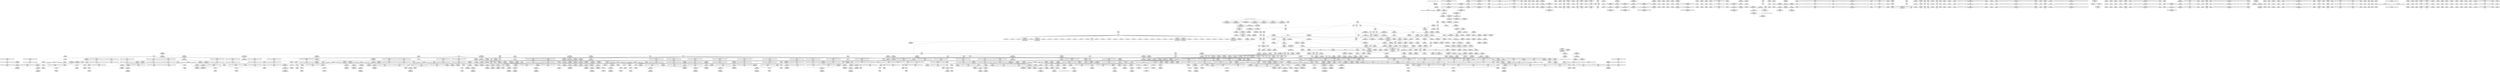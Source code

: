 digraph {
	CE0x528e750 [shape=record,shape=Mrecord,label="{CE0x528e750|__preempt_count_sub:_tmp5|./arch/x86/include/asm/preempt.h,77|*SummSink*}"]
	CE0x5202840 [shape=record,shape=Mrecord,label="{CE0x5202840|avc_has_perm:_auditdata|Function::avc_has_perm&Arg::auditdata::}"]
	CE0x52e9000 [shape=record,shape=Mrecord,label="{CE0x52e9000|__rcu_read_unlock:_tmp}"]
	CE0x5257040 [shape=record,shape=Mrecord,label="{CE0x5257040|sock_has_perm:_u2|security/selinux/hooks.c,3974}"]
	CE0x5202440 [shape=record,shape=Mrecord,label="{CE0x5202440|cred_sid:_tmp5|security/selinux/hooks.c,196}"]
	CE0x52b3f10 [shape=record,shape=Mrecord,label="{CE0x52b3f10|_call_void_asm_sideeffect_,_memory_,_dirflag_,_fpsr_,_flags_()_#3,_!dbg_!27714,_!srcloc_!27715|include/linux/rcupdate.h,239|*SummSource*}"]
	CE0x52fefe0 [shape=record,shape=Mrecord,label="{CE0x52fefe0|rcu_lock_release:_tmp4|include/linux/rcupdate.h,423}"]
	CE0x52837c0 [shape=record,shape=Mrecord,label="{CE0x52837c0|_call_void___rcu_read_unlock()_#10,_!dbg_!27734|include/linux/rcupdate.h,937}"]
	CE0x52bdbb0 [shape=record,shape=Mrecord,label="{CE0x52bdbb0|rcu_read_unlock:_tmp9|include/linux/rcupdate.h,933|*SummSink*}"]
	CE0x51d1f90 [shape=record,shape=Mrecord,label="{CE0x51d1f90|i32_0|*Constant*|*SummSource*}"]
	CE0x5258740 [shape=record,shape=Mrecord,label="{CE0x5258740|sock_has_perm:_sid5|security/selinux/hooks.c,3976|*SummSource*}"]
	CE0x51db690 [shape=record,shape=Mrecord,label="{CE0x51db690|avc_has_perm:_tsid|Function::avc_has_perm&Arg::tsid::}"]
	CE0x524cbe0 [shape=record,shape=Mrecord,label="{CE0x524cbe0|task_sid:_tmp16|security/selinux/hooks.c,208|*SummSource*}"]
	CE0x51d4f50 [shape=record,shape=Mrecord,label="{CE0x51d4f50|sock_has_perm:_tmp|*SummSource*}"]
	CE0x51dc150 [shape=record,shape=Mrecord,label="{CE0x51dc150|32:_%struct.sock*,_:_CRE_40,48_|*MultipleSource*|Function::selinux_socket_getsockname&Arg::sock::|security/selinux/hooks.c,4226}"]
	CE0x5291e40 [shape=record,shape=Mrecord,label="{CE0x5291e40|_call_void_asm_sideeffect_,_memory_,_dirflag_,_fpsr_,_flags_()_#3,_!dbg_!27711,_!srcloc_!27714|include/linux/rcupdate.h,244|*SummSink*}"]
	CE0x52bdd20 [shape=record,shape=Mrecord,label="{CE0x52bdd20|rcu_read_unlock:_tmp10|include/linux/rcupdate.h,933|*SummSink*}"]
	CE0x5266c20 [shape=record,shape=Mrecord,label="{CE0x5266c20|i64*_getelementptr_inbounds_(_4_x_i64_,_4_x_i64_*___llvm_gcov_ctr135,_i64_0,_i64_1)|*Constant*}"]
	CE0x5270990 [shape=record,shape=Mrecord,label="{CE0x5270990|cred_sid:_tmp5|security/selinux/hooks.c,196|*SummSink*}"]
	CE0x5200c90 [shape=record,shape=Mrecord,label="{CE0x5200c90|task_sid:_tmp12|security/selinux/hooks.c,208}"]
	CE0x5251920 [shape=record,shape=Mrecord,label="{CE0x5251920|GLOBAL:_cred_sid|*Constant*|*SummSource*}"]
	CE0x52084b0 [shape=record,shape=Mrecord,label="{CE0x52084b0|%struct.task_struct*_(%struct.task_struct**)*_asm_movq_%gs:$_1:P_,$0_,_r,im,_dirflag_,_fpsr_,_flags_|*SummSink*}"]
	CE0x528ba60 [shape=record,shape=Mrecord,label="{CE0x528ba60|i64_ptrtoint_(i8*_blockaddress(_rcu_lock_acquire,_%__here)_to_i64)|*Constant*}"]
	CE0x525ef40 [shape=record,shape=Mrecord,label="{CE0x525ef40|8:_%struct.sock*,_:_SCME_53,54_}"]
	CE0x52adf90 [shape=record,shape=Mrecord,label="{CE0x52adf90|i64*_getelementptr_inbounds_(_11_x_i64_,_11_x_i64_*___llvm_gcov_ctr127,_i64_0,_i64_9)|*Constant*}"]
	CE0x5320290 [shape=record,shape=Mrecord,label="{CE0x5320290|__preempt_count_sub:_tmp2}"]
	CE0x52989a0 [shape=record,shape=Mrecord,label="{CE0x52989a0|__preempt_count_sub:_tmp2|*SummSink*}"]
	CE0x5323500 [shape=record,shape=Mrecord,label="{CE0x5323500|i64*_getelementptr_inbounds_(_4_x_i64_,_4_x_i64_*___llvm_gcov_ctr135,_i64_0,_i64_2)|*Constant*}"]
	CE0x52bc240 [shape=record,shape=Mrecord,label="{CE0x52bc240|__rcu_read_lock:_tmp7|include/linux/rcupdate.h,240|*SummSource*}"]
	CE0x525d8b0 [shape=record,shape=Mrecord,label="{CE0x525d8b0|8:_%struct.sock*,_:_SCME_34,35_}"]
	CE0x51fa150 [shape=record,shape=Mrecord,label="{CE0x51fa150|32:_%struct.sock*,_:_CRE_24,32_|*MultipleSource*|Function::selinux_socket_getsockname&Arg::sock::|security/selinux/hooks.c,4226}"]
	CE0x52b21b0 [shape=record,shape=Mrecord,label="{CE0x52b21b0|cred_sid:_bb|*SummSink*}"]
	CE0x52e91e0 [shape=record,shape=Mrecord,label="{CE0x52e91e0|__rcu_read_unlock:_tmp|*SummSource*}"]
	CE0x52c42b0 [shape=record,shape=Mrecord,label="{CE0x52c42b0|rcu_read_unlock:_tmp16|include/linux/rcupdate.h,933|*SummSource*}"]
	CE0x527c790 [shape=record,shape=Mrecord,label="{CE0x527c790|rcu_read_lock:_tobool|include/linux/rcupdate.h,882}"]
	CE0x528b520 [shape=record,shape=Mrecord,label="{CE0x528b520|rcu_lock_acquire:_tmp3}"]
	CE0x52c1970 [shape=record,shape=Mrecord,label="{CE0x52c1970|rcu_lock_release:_tmp3|*SummSource*}"]
	CE0x525a230 [shape=record,shape=Mrecord,label="{CE0x525a230|rcu_read_lock:_tmp10|include/linux/rcupdate.h,882}"]
	CE0x52b4ae0 [shape=record,shape=Mrecord,label="{CE0x52b4ae0|__rcu_read_lock:_tmp6|include/linux/rcupdate.h,240|*SummSource*}"]
	CE0x5272db0 [shape=record,shape=Mrecord,label="{CE0x5272db0|i64*_getelementptr_inbounds_(_2_x_i64_,_2_x_i64_*___llvm_gcov_ctr131,_i64_0,_i64_1)|*Constant*|*SummSource*}"]
	CE0x51d9760 [shape=record,shape=Mrecord,label="{CE0x51d9760|_call_void_mcount()_#3|*SummSource*}"]
	CE0x5251c30 [shape=record,shape=Mrecord,label="{CE0x5251c30|cred_sid:_entry|*SummSource*}"]
	CE0x5262fa0 [shape=record,shape=Mrecord,label="{CE0x5262fa0|i64_2|*Constant*}"]
	CE0x524f6a0 [shape=record,shape=Mrecord,label="{CE0x524f6a0|task_sid:_tmp26|security/selinux/hooks.c,208|*SummSource*}"]
	CE0x5284c70 [shape=record,shape=Mrecord,label="{CE0x5284c70|__rcu_read_lock:_bb|*SummSource*}"]
	CE0x52e9380 [shape=record,shape=Mrecord,label="{CE0x52e9380|__rcu_read_lock:_do.end|*SummSink*}"]
	CE0x524fdd0 [shape=record,shape=Mrecord,label="{CE0x524fdd0|task_sid:_tmp25|security/selinux/hooks.c,208|*SummSink*}"]
	CE0x5258f20 [shape=record,shape=Mrecord,label="{CE0x5258f20|sock_has_perm:_tmp16|security/selinux/hooks.c,3976}"]
	CE0x52bc920 [shape=record,shape=Mrecord,label="{CE0x52bc920|i64*_getelementptr_inbounds_(_4_x_i64_,_4_x_i64_*___llvm_gcov_ctr128,_i64_0,_i64_3)|*Constant*|*SummSink*}"]
	CE0x525d2f0 [shape=record,shape=Mrecord,label="{CE0x525d2f0|8:_%struct.sock*,_:_SCME_29,30_}"]
	CE0x51e09c0 [shape=record,shape=Mrecord,label="{CE0x51e09c0|sock_has_perm:_tmp10|security/selinux/hooks.c,3969}"]
	CE0x5268c40 [shape=record,shape=Mrecord,label="{CE0x5268c40|rcu_read_lock:_tmp7|include/linux/rcupdate.h,882|*SummSource*}"]
	CE0x51d3b20 [shape=record,shape=Mrecord,label="{CE0x51d3b20|selinux_socket_getsockname:_sock|Function::selinux_socket_getsockname&Arg::sock::}"]
	CE0x52536b0 [shape=record,shape=Mrecord,label="{CE0x52536b0|_ret_void,_!dbg_!27735|include/linux/rcupdate.h,938|*SummSource*}"]
	CE0x529e090 [shape=record,shape=Mrecord,label="{CE0x529e090|i64_0|*Constant*}"]
	CE0x6cda0b0 [shape=record,shape=Mrecord,label="{CE0x6cda0b0|sock_has_perm:_entry|*SummSink*}"]
	CE0x52bb790 [shape=record,shape=Mrecord,label="{CE0x52bb790|rcu_read_unlock:_tobool|include/linux/rcupdate.h,933}"]
	CE0x529fb10 [shape=record,shape=Mrecord,label="{CE0x529fb10|rcu_read_lock:_tmp4|include/linux/rcupdate.h,882}"]
	CE0x51da3a0 [shape=record,shape=Mrecord,label="{CE0x51da3a0|sock_has_perm:_if.then|*SummSource*}"]
	CE0x52b3680 [shape=record,shape=Mrecord,label="{CE0x52b3680|rcu_read_unlock:_tmp13|include/linux/rcupdate.h,933}"]
	CE0x51f4130 [shape=record,shape=Mrecord,label="{CE0x51f4130|i32_59|*Constant*}"]
	CE0x52ad1f0 [shape=record,shape=Mrecord,label="{CE0x52ad1f0|i32_883|*Constant*|*SummSource*}"]
	CE0x51d68e0 [shape=record,shape=Mrecord,label="{CE0x51d68e0|i64*_getelementptr_inbounds_(_11_x_i64_,_11_x_i64_*___llvm_gcov_ctr132,_i64_0,_i64_1)|*Constant*}"]
	CE0x524f630 [shape=record,shape=Mrecord,label="{CE0x524f630|task_sid:_tmp24|security/selinux/hooks.c,208|*SummSink*}"]
	CE0x529bb20 [shape=record,shape=Mrecord,label="{CE0x529bb20|GLOBAL:_rcu_lock_acquire|*Constant*}"]
	CE0x52eec30 [shape=record,shape=Mrecord,label="{CE0x52eec30|__rcu_read_unlock:_do.end|*SummSink*}"]
	CE0x525f2d0 [shape=record,shape=Mrecord,label="{CE0x525f2d0|i32_8|*Constant*}"]
	CE0x52b4a70 [shape=record,shape=Mrecord,label="{CE0x52b4a70|__rcu_read_lock:_tmp6|include/linux/rcupdate.h,240}"]
	CE0x51ee1e0 [shape=record,shape=Mrecord,label="{CE0x51ee1e0|GLOBAL:_sock_has_perm|*Constant*}"]
	CE0x52c0c20 [shape=record,shape=Mrecord,label="{CE0x52c0c20|rcu_read_unlock:_tmp7|include/linux/rcupdate.h,933}"]
	CE0x525d140 [shape=record,shape=Mrecord,label="{CE0x525d140|8:_%struct.sock*,_:_SCME_27,28_}"]
	CE0x5255ea0 [shape=record,shape=Mrecord,label="{CE0x5255ea0|avc_has_perm:_entry|*SummSource*}"]
	CE0x529b180 [shape=record,shape=Mrecord,label="{CE0x529b180|rcu_read_lock:_call|include/linux/rcupdate.h,882|*SummSource*}"]
	CE0x5222890 [shape=record,shape=Mrecord,label="{CE0x5222890|i64_5|*Constant*}"]
	CE0x51e1b00 [shape=record,shape=Mrecord,label="{CE0x51e1b00|sock_has_perm:_tmp9|security/selinux/hooks.c,3969}"]
	CE0x5208ae0 [shape=record,shape=Mrecord,label="{CE0x5208ae0|GLOBAL:_current_task|Global_var:current_task|*SummSink*}"]
	CE0x531c1f0 [shape=record,shape=Mrecord,label="{CE0x531c1f0|GLOBAL:___preempt_count_sub|*Constant*|*SummSource*}"]
	CE0x5301f40 [shape=record,shape=Mrecord,label="{CE0x5301f40|i8*_undef|*Constant*|*SummSink*}"]
	CE0x52576b0 [shape=record,shape=Mrecord,label="{CE0x52576b0|sock_has_perm:_net3|security/selinux/hooks.c,3974|*SummSource*}"]
	CE0x525af20 [shape=record,shape=Mrecord,label="{CE0x525af20|rcu_read_lock:_tmp12|include/linux/rcupdate.h,882|*SummSink*}"]
	CE0x531f3f0 [shape=record,shape=Mrecord,label="{CE0x531f3f0|__preempt_count_add:_tmp1}"]
	CE0x5266930 [shape=record,shape=Mrecord,label="{CE0x5266930|__preempt_count_add:_tmp3|*SummSink*}"]
	CE0x52506f0 [shape=record,shape=Mrecord,label="{CE0x52506f0|i64*_getelementptr_inbounds_(_13_x_i64_,_13_x_i64_*___llvm_gcov_ctr126,_i64_0,_i64_12)|*Constant*|*SummSink*}"]
	CE0x5298df0 [shape=record,shape=Mrecord,label="{CE0x5298df0|__preempt_count_sub:_do.end}"]
	CE0x52562e0 [shape=record,shape=Mrecord,label="{CE0x52562e0|sock_has_perm:_u|security/selinux/hooks.c,3973|*SummSource*}"]
	CE0x51f46b0 [shape=record,shape=Mrecord,label="{CE0x51f46b0|cred_sid:_security|security/selinux/hooks.c,196|*SummSource*}"]
	CE0x52766e0 [shape=record,shape=Mrecord,label="{CE0x52766e0|task_sid:_tmp7|security/selinux/hooks.c,208}"]
	CE0x52c2330 [shape=record,shape=Mrecord,label="{CE0x52c2330|rcu_read_unlock:_tmp8|include/linux/rcupdate.h,933|*SummSink*}"]
	CE0x5271990 [shape=record,shape=Mrecord,label="{CE0x5271990|_ret_void,_!dbg_!27735|include/linux/rcupdate.h,884|*SummSource*}"]
	CE0x529db70 [shape=record,shape=Mrecord,label="{CE0x529db70|_ret_void,_!dbg_!27719|./arch/x86/include/asm/preempt.h,73|*SummSink*}"]
	CE0x529ff20 [shape=record,shape=Mrecord,label="{CE0x529ff20|rcu_read_unlock:_tmp6|include/linux/rcupdate.h,933|*SummSink*}"]
	CE0x53235d0 [shape=record,shape=Mrecord,label="{CE0x53235d0|__preempt_count_sub:_tmp3}"]
	CE0x5258110 [shape=record,shape=Mrecord,label="{CE0x5258110|sock_has_perm:_sk4|security/selinux/hooks.c,3974|*SummSink*}"]
	CE0x5208780 [shape=record,shape=Mrecord,label="{CE0x5208780|i32_0|*Constant*}"]
	CE0x525f400 [shape=record,shape=Mrecord,label="{CE0x525f400|i32_8|*Constant*|*SummSource*}"]
	CE0x52821e0 [shape=record,shape=Mrecord,label="{CE0x52821e0|_call_void_rcu_lock_release(%struct.lockdep_map*_rcu_lock_map)_#10,_!dbg_!27733|include/linux/rcupdate.h,935|*SummSource*}"]
	CE0x52f9e80 [shape=record,shape=Mrecord,label="{CE0x52f9e80|i64*_getelementptr_inbounds_(_4_x_i64_,_4_x_i64_*___llvm_gcov_ctr129,_i64_0,_i64_1)|*Constant*}"]
	CE0x52810e0 [shape=record,shape=Mrecord,label="{CE0x52810e0|task_sid:_tobool4|security/selinux/hooks.c,208|*SummSink*}"]
	CE0x531f110 [shape=record,shape=Mrecord,label="{CE0x531f110|i64*_getelementptr_inbounds_(_4_x_i64_,_4_x_i64_*___llvm_gcov_ctr134,_i64_0,_i64_0)|*Constant*|*SummSource*}"]
	CE0x51d1960 [shape=record,shape=Mrecord,label="{CE0x51d1960|32:_%struct.sock*,_:_CRE_4,6_|*MultipleSource*|Function::selinux_socket_getsockname&Arg::sock::|security/selinux/hooks.c,4226}"]
	CE0x52bb6b0 [shape=record,shape=Mrecord,label="{CE0x52bb6b0|rcu_read_unlock:_tmp4|include/linux/rcupdate.h,933}"]
	CE0x52c2630 [shape=record,shape=Mrecord,label="{CE0x52c2630|rcu_read_unlock:_tobool1|include/linux/rcupdate.h,933}"]
	CE0x52ee9c0 [shape=record,shape=Mrecord,label="{CE0x52ee9c0|rcu_lock_release:_tmp6|*SummSource*}"]
	CE0x52e98c0 [shape=record,shape=Mrecord,label="{CE0x52e98c0|COLLAPSED:_GCMRE___llvm_gcov_ctr130_internal_global_4_x_i64_zeroinitializer:_elem_0:default:}"]
	CE0x52b5910 [shape=record,shape=Mrecord,label="{CE0x52b5910|rcu_read_unlock:_call3|include/linux/rcupdate.h,933}"]
	"CONST[source:0(mediator),value:2(dynamic)][purpose:{object}]"
	CE0x5299a70 [shape=record,shape=Mrecord,label="{CE0x5299a70|rcu_read_unlock:_tobool1|include/linux/rcupdate.h,933|*SummSink*}"]
	CE0x529c8e0 [shape=record,shape=Mrecord,label="{CE0x529c8e0|_call_void_mcount()_#3|*SummSink*}"]
	CE0x529c130 [shape=record,shape=Mrecord,label="{CE0x529c130|rcu_read_lock:_if.end|*SummSink*}"]
	CE0x52571b0 [shape=record,shape=Mrecord,label="{CE0x52571b0|sock_has_perm:_u2|security/selinux/hooks.c,3974|*SummSource*}"]
	CE0x52814a0 [shape=record,shape=Mrecord,label="{CE0x52814a0|i64_7|*Constant*|*SummSource*}"]
	CE0x5291bc0 [shape=record,shape=Mrecord,label="{CE0x5291bc0|__preempt_count_add:_tmp2|*SummSink*}"]
	CE0x521b240 [shape=record,shape=Mrecord,label="{CE0x521b240|__rcu_read_lock:_entry|*SummSink*}"]
	CE0x5274f70 [shape=record,shape=Mrecord,label="{CE0x5274f70|task_sid:_real_cred|security/selinux/hooks.c,208|*SummSink*}"]
	CE0x531fcc0 [shape=record,shape=Mrecord,label="{CE0x531fcc0|__preempt_count_sub:_sub|./arch/x86/include/asm/preempt.h,77|*SummSink*}"]
	CE0x51f0800 [shape=record,shape=Mrecord,label="{CE0x51f0800|__rcu_read_lock:_tmp4|include/linux/rcupdate.h,239}"]
	CE0x51d2040 [shape=record,shape=Mrecord,label="{CE0x51d2040|selinux_socket_getsockname:_tmp1|*SummSource*}"]
	CE0x52c01a0 [shape=record,shape=Mrecord,label="{CE0x52c01a0|i64*_getelementptr_inbounds_(_4_x_i64_,_4_x_i64_*___llvm_gcov_ctr128,_i64_0,_i64_3)|*Constant*|*SummSource*}"]
	CE0x521ba80 [shape=record,shape=Mrecord,label="{CE0x521ba80|rcu_read_lock:_tmp3}"]
	CE0x5203c00 [shape=record,shape=Mrecord,label="{CE0x5203c00|%struct.task_struct*_(%struct.task_struct**)*_asm_movq_%gs:$_1:P_,$0_,_r,im,_dirflag_,_fpsr_,_flags_|*SummSource*}"]
	CE0x52fd5c0 [shape=record,shape=Mrecord,label="{CE0x52fd5c0|__preempt_count_add:_bb|*SummSource*}"]
	CE0x5280920 [shape=record,shape=Mrecord,label="{CE0x5280920|task_sid:_call3|security/selinux/hooks.c,208|*SummSource*}"]
	CE0x52654d0 [shape=record,shape=Mrecord,label="{CE0x52654d0|sock_has_perm:_tmp3|security/selinux/hooks.c,3964}"]
	CE0x52b6c20 [shape=record,shape=Mrecord,label="{CE0x52b6c20|rcu_lock_release:_tmp2}"]
	CE0x5291120 [shape=record,shape=Mrecord,label="{CE0x5291120|i64*_getelementptr_inbounds_(_4_x_i64_,_4_x_i64_*___llvm_gcov_ctr128,_i64_0,_i64_2)|*Constant*|*SummSource*}"]
	CE0x527f930 [shape=record,shape=Mrecord,label="{CE0x527f930|task_sid:_tmp10|security/selinux/hooks.c,208|*SummSink*}"]
	CE0x51ed410 [shape=record,shape=Mrecord,label="{CE0x51ed410|sock_has_perm:_sk_security|security/selinux/hooks.c,3964|*SummSource*}"]
	CE0x529b060 [shape=record,shape=Mrecord,label="{CE0x529b060|_ret_void,_!dbg_!27717|include/linux/rcupdate.h,419|*SummSource*}"]
	CE0x521e710 [shape=record,shape=Mrecord,label="{CE0x521e710|sock_has_perm:_tmp14|security/selinux/hooks.c,3972|*SummSource*}"]
	CE0x52fe230 [shape=record,shape=Mrecord,label="{CE0x52fe230|_call_void_mcount()_#3}"]
	CE0x5283960 [shape=record,shape=Mrecord,label="{CE0x5283960|_call_void___rcu_read_unlock()_#10,_!dbg_!27734|include/linux/rcupdate.h,937|*SummSink*}"]
	CE0x52c1500 [shape=record,shape=Mrecord,label="{CE0x52c1500|rcu_read_unlock:_do.end}"]
	CE0x521bf00 [shape=record,shape=Mrecord,label="{CE0x521bf00|rcu_read_lock:_entry}"]
	CE0x5263730 [shape=record,shape=Mrecord,label="{CE0x5263730|GLOBAL:___llvm_gcov_ctr327|Global_var:__llvm_gcov_ctr327|*SummSource*}"]
	CE0x5268910 [shape=record,shape=Mrecord,label="{CE0x5268910|rcu_read_lock:_tmp6|include/linux/rcupdate.h,882|*SummSink*}"]
	CE0x521d760 [shape=record,shape=Mrecord,label="{CE0x521d760|task_sid:_tmp2}"]
	CE0x528e1f0 [shape=record,shape=Mrecord,label="{CE0x528e1f0|__preempt_count_add:_tmp7|./arch/x86/include/asm/preempt.h,73}"]
	CE0x51d6b80 [shape=record,shape=Mrecord,label="{CE0x51d6b80|sock_has_perm:_cleanup}"]
	CE0x52ea300 [shape=record,shape=Mrecord,label="{CE0x52ea300|i64_ptrtoint_(i8*_blockaddress(_rcu_lock_release,_%__here)_to_i64)|*Constant*|*SummSource*}"]
	CE0x51ffb80 [shape=record,shape=Mrecord,label="{CE0x51ffb80|rcu_read_unlock:_do.body}"]
	CE0x52c62c0 [shape=record,shape=Mrecord,label="{CE0x52c62c0|rcu_read_unlock:_tmp20|include/linux/rcupdate.h,933|*SummSource*}"]
	CE0x531ed80 [shape=record,shape=Mrecord,label="{CE0x531ed80|__preempt_count_add:_tmp1|*SummSource*}"]
	CE0x52abdb0 [shape=record,shape=Mrecord,label="{CE0x52abdb0|rcu_read_lock:_tmp16|include/linux/rcupdate.h,882|*SummSource*}"]
	CE0x52a0790 [shape=record,shape=Mrecord,label="{CE0x52a0790|__rcu_read_lock:_tmp5|include/linux/rcupdate.h,239|*SummSource*}"]
	CE0x52b01a0 [shape=record,shape=Mrecord,label="{CE0x52b01a0|rcu_read_lock:_tmp19|include/linux/rcupdate.h,882}"]
	CE0x524efb0 [shape=record,shape=Mrecord,label="{CE0x524efb0|task_sid:_tmp24|security/selinux/hooks.c,208}"]
	CE0x51d5730 [shape=record,shape=Mrecord,label="{CE0x51d5730|rcu_read_unlock:_tmp1}"]
	CE0x5274a20 [shape=record,shape=Mrecord,label="{CE0x5274a20|_call_void___rcu_read_lock()_#10,_!dbg_!27710|include/linux/rcupdate.h,879|*SummSink*}"]
	CE0x51dd4f0 [shape=record,shape=Mrecord,label="{CE0x51dd4f0|get_current:_tmp4|./arch/x86/include/asm/current.h,14|*SummSource*}"]
	CE0x52bb000 [shape=record,shape=Mrecord,label="{CE0x52bb000|rcu_read_unlock:_land.lhs.true|*SummSink*}"]
	CE0x529ada0 [shape=record,shape=Mrecord,label="{CE0x529ada0|__rcu_read_lock:_tmp|*SummSink*}"]
	CE0x5211ac0 [shape=record,shape=Mrecord,label="{CE0x5211ac0|i32_16|*Constant*}"]
	CE0x51ede50 [shape=record,shape=Mrecord,label="{CE0x51ede50|sock_has_perm:_tmp}"]
	CE0x5202270 [shape=record,shape=Mrecord,label="{CE0x5202270|cred_sid:_tmp4|*LoadInst*|security/selinux/hooks.c,196|*SummSink*}"]
	CE0x5291ae0 [shape=record,shape=Mrecord,label="{CE0x5291ae0|__preempt_count_add:_tmp2}"]
	CE0x51cd730 [shape=record,shape=Mrecord,label="{CE0x51cd730|i64*_getelementptr_inbounds_(_2_x_i64_,_2_x_i64_*___llvm_gcov_ctr363,_i64_0,_i64_0)|*Constant*|*SummSource*}"]
	CE0x52c3f40 [shape=record,shape=Mrecord,label="{CE0x52c3f40|rcu_read_unlock:_tmp15|include/linux/rcupdate.h,933|*SummSink*}"]
	CE0x5309ca0 [shape=record,shape=Mrecord,label="{CE0x5309ca0|_call_void_mcount()_#3|*SummSink*}"]
	CE0x5259210 [shape=record,shape=Mrecord,label="{CE0x5259210|sock_has_perm:_tmp16|security/selinux/hooks.c,3976|*SummSink*}"]
	CE0x5257530 [shape=record,shape=Mrecord,label="{CE0x5257530|sock_has_perm:_net3|security/selinux/hooks.c,3974}"]
	CE0x51dea70 [shape=record,shape=Mrecord,label="{CE0x51dea70|_call_void_mcount()_#3|*SummSource*}"]
	CE0x5299f60 [shape=record,shape=Mrecord,label="{CE0x5299f60|rcu_lock_acquire:_map|Function::rcu_lock_acquire&Arg::map::|*SummSink*}"]
	CE0x53098c0 [shape=record,shape=Mrecord,label="{CE0x53098c0|__preempt_count_sub:_tmp1|*SummSink*}"]
	CE0x52fdcf0 [shape=record,shape=Mrecord,label="{CE0x52fdcf0|__rcu_read_lock:_do.end}"]
	CE0x51d6bf0 [shape=record,shape=Mrecord,label="{CE0x51d6bf0|sock_has_perm:_cleanup|*SummSource*}"]
	CE0x51f37d0 [shape=record,shape=Mrecord,label="{CE0x51f37d0|32:_%struct.sock*,_:_CRE_16,24_|*MultipleSource*|Function::selinux_socket_getsockname&Arg::sock::|security/selinux/hooks.c,4226}"]
	CE0x52779c0 [shape=record,shape=Mrecord,label="{CE0x52779c0|task_sid:_do.end|*SummSink*}"]
	CE0x52b0c00 [shape=record,shape=Mrecord,label="{CE0x52b0c00|rcu_read_lock:_tmp21|include/linux/rcupdate.h,884}"]
	CE0x51e4e50 [shape=record,shape=Mrecord,label="{CE0x51e4e50|16:_i32,_24:_i16,_:_CRE_16,20_|*MultipleSource*|*LoadInst*|security/selinux/hooks.c,3964|security/selinux/hooks.c,3964|security/selinux/hooks.c,3969}"]
	CE0x51edee0 [shape=record,shape=Mrecord,label="{CE0x51edee0|sock_has_perm:_if.then|*SummSink*}"]
	CE0x525a0b0 [shape=record,shape=Mrecord,label="{CE0x525a0b0|i32_(i32,_i32,_i16,_i32,_%struct.common_audit_data*)*_bitcast_(i32_(i32,_i32,_i16,_i32,_%struct.common_audit_data.495*)*_avc_has_perm_to_i32_(i32,_i32,_i16,_i32,_%struct.common_audit_data*)*)|*Constant*|*SummSink*}"]
	CE0x51daf00 [shape=record,shape=Mrecord,label="{CE0x51daf00|get_current:_bb|*SummSink*}"]
	CE0x51dfca0 [shape=record,shape=Mrecord,label="{CE0x51dfca0|get_current:_tmp1|*SummSource*}"]
	CE0x52e92f0 [shape=record,shape=Mrecord,label="{CE0x52e92f0|__rcu_read_lock:_do.end|*SummSource*}"]
	CE0x52c7970 [shape=record,shape=Mrecord,label="{CE0x52c7970|_call_void_lockdep_rcu_suspicious(i8*_getelementptr_inbounds_(_25_x_i8_,_25_x_i8_*_.str45,_i32_0,_i32_0),_i32_934,_i8*_getelementptr_inbounds_(_44_x_i8_,_44_x_i8_*_.str47,_i32_0,_i32_0))_#10,_!dbg_!27726|include/linux/rcupdate.h,933|*SummSource*}"]
	CE0x52687a0 [shape=record,shape=Mrecord,label="{CE0x52687a0|rcu_read_lock:_tmp6|include/linux/rcupdate.h,882|*SummSource*}"]
	CE0x52574c0 [shape=record,shape=Mrecord,label="{CE0x52574c0|sock_has_perm:_sid5|security/selinux/hooks.c,3976|*SummSink*}"]
	CE0x52308b0 [shape=record,shape=Mrecord,label="{CE0x52308b0|task_sid:_tmp9|security/selinux/hooks.c,208|*SummSource*}"]
	CE0x524a800 [shape=record,shape=Mrecord,label="{CE0x524a800|i8_1|*Constant*}"]
	CE0x52742b0 [shape=record,shape=Mrecord,label="{CE0x52742b0|task_sid:_tmp9|security/selinux/hooks.c,208|*SummSink*}"]
	CE0x51d2ec0 [shape=record,shape=Mrecord,label="{CE0x51d2ec0|get_current:_entry}"]
	CE0x524b890 [shape=record,shape=Mrecord,label="{CE0x524b890|i8*_getelementptr_inbounds_(_25_x_i8_,_25_x_i8_*_.str3,_i32_0,_i32_0)|*Constant*|*SummSink*}"]
	CE0x5284390 [shape=record,shape=Mrecord,label="{CE0x5284390|__rcu_read_unlock:_entry|*SummSink*}"]
	CE0x52225d0 [shape=record,shape=Mrecord,label="{CE0x52225d0|rcu_read_lock:_tobool1|include/linux/rcupdate.h,882|*SummSource*}"]
	CE0x52ad370 [shape=record,shape=Mrecord,label="{CE0x52ad370|i32_883|*Constant*|*SummSink*}"]
	CE0x5270fa0 [shape=record,shape=Mrecord,label="{CE0x5270fa0|i64*_getelementptr_inbounds_(_11_x_i64_,_11_x_i64_*___llvm_gcov_ctr127,_i64_0,_i64_0)|*Constant*|*SummSource*}"]
	CE0x528c920 [shape=record,shape=Mrecord,label="{CE0x528c920|i8*_undef|*Constant*}"]
	CE0x52b6fc0 [shape=record,shape=Mrecord,label="{CE0x52b6fc0|GLOBAL:_lock_acquire|*Constant*}"]
	CE0x521f1d0 [shape=record,shape=Mrecord,label="{CE0x521f1d0|0:_i8,_8:_%struct.lsm_network_audit*,_24:_%struct.selinux_audit_data*,_:_SCMRE_0,1_|*MultipleSource*|security/selinux/hooks.c, 3965|security/selinux/hooks.c,3972}"]
	CE0x5308e60 [shape=record,shape=Mrecord,label="{CE0x5308e60|__preempt_count_add:_do.body|*SummSource*}"]
	CE0x528d290 [shape=record,shape=Mrecord,label="{CE0x528d290|i64_1|*Constant*}"]
	CE0x521be20 [shape=record,shape=Mrecord,label="{CE0x521be20|GLOBAL:_rcu_read_lock|*Constant*|*SummSink*}"]
	CE0x524be60 [shape=record,shape=Mrecord,label="{CE0x524be60|i64_6|*Constant*|*SummSource*}"]
	CE0x52b86f0 [shape=record,shape=Mrecord,label="{CE0x52b86f0|rcu_read_unlock:_call|include/linux/rcupdate.h,933|*SummSource*}"]
	CE0x52c8740 [shape=record,shape=Mrecord,label="{CE0x52c8740|i32_934|*Constant*|*SummSink*}"]
	CE0x5250760 [shape=record,shape=Mrecord,label="{CE0x5250760|task_sid:_tmp26|security/selinux/hooks.c,208|*SummSink*}"]
	CE0x5263240 [shape=record,shape=Mrecord,label="{CE0x5263240|i64_2|*Constant*|*SummSink*}"]
	CE0x5261ff0 [shape=record,shape=Mrecord,label="{CE0x5261ff0|16:_i32,_24:_i16,_:_CRE_24,26_|*MultipleSource*|*LoadInst*|security/selinux/hooks.c,3964|security/selinux/hooks.c,3964|security/selinux/hooks.c,3969}"]
	CE0x527cdc0 [shape=record,shape=Mrecord,label="{CE0x527cdc0|cred_sid:_tmp}"]
	CE0x52c4420 [shape=record,shape=Mrecord,label="{CE0x52c4420|rcu_read_unlock:_tmp16|include/linux/rcupdate.h,933|*SummSink*}"]
	CE0x52e9070 [shape=record,shape=Mrecord,label="{CE0x52e9070|COLLAPSED:_GCMRE___llvm_gcov_ctr134_internal_global_4_x_i64_zeroinitializer:_elem_0:default:}"]
	CE0x5248230 [shape=record,shape=Mrecord,label="{CE0x5248230|i32_208|*Constant*|*SummSource*}"]
	CE0x52b8240 [shape=record,shape=Mrecord,label="{CE0x52b8240|__rcu_read_lock:_tmp|*SummSource*}"]
	CE0x527a9d0 [shape=record,shape=Mrecord,label="{CE0x527a9d0|task_sid:_tmp}"]
	CE0x5276fd0 [shape=record,shape=Mrecord,label="{CE0x5276fd0|rcu_lock_acquire:_map|Function::rcu_lock_acquire&Arg::map::}"]
	CE0x52f0c60 [shape=record,shape=Mrecord,label="{CE0x52f0c60|__preempt_count_add:_do.end|*SummSource*}"]
	CE0x52fde60 [shape=record,shape=Mrecord,label="{CE0x52fde60|__rcu_read_unlock:_tmp1}"]
	CE0x5261300 [shape=record,shape=Mrecord,label="{CE0x5261300|i64_56|*Constant*|*SummSink*}"]
	CE0x52fd950 [shape=record,shape=Mrecord,label="{CE0x52fd950|i64*_getelementptr_inbounds_(_4_x_i64_,_4_x_i64_*___llvm_gcov_ctr135,_i64_0,_i64_1)|*Constant*|*SummSink*}"]
	CE0x529b910 [shape=record,shape=Mrecord,label="{CE0x529b910|_call_void_rcu_lock_acquire(%struct.lockdep_map*_rcu_lock_map)_#10,_!dbg_!27711|include/linux/rcupdate.h,881|*SummSink*}"]
	CE0x527d950 [shape=record,shape=Mrecord,label="{CE0x527d950|task_sid:_do.end6}"]
	CE0x52804b0 [shape=record,shape=Mrecord,label="{CE0x52804b0|task_sid:_tmp13|security/selinux/hooks.c,208|*SummSink*}"]
	CE0x5208410 [shape=record,shape=Mrecord,label="{CE0x5208410|i64*_getelementptr_inbounds_(_6_x_i64_,_6_x_i64_*___llvm_gcov_ctr327,_i64_0,_i64_0)|*Constant*}"]
	CE0x5275530 [shape=record,shape=Mrecord,label="{CE0x5275530|i64_1|*Constant*}"]
	CE0x527adc0 [shape=record,shape=Mrecord,label="{CE0x527adc0|rcu_read_unlock:_tmp|*SummSource*}"]
	CE0x5291b50 [shape=record,shape=Mrecord,label="{CE0x5291b50|__preempt_count_add:_tmp2|*SummSource*}"]
	CE0x5282cc0 [shape=record,shape=Mrecord,label="{CE0x5282cc0|rcu_lock_release:_entry|*SummSink*}"]
	CE0x51cd3c0 [shape=record,shape=Mrecord,label="{CE0x51cd3c0|selinux_socket_getsockname:_tmp}"]
	CE0x52714a0 [shape=record,shape=Mrecord,label="{CE0x52714a0|rcu_read_lock:_tmp|*SummSink*}"]
	CE0x51d9ff0 [shape=record,shape=Mrecord,label="{CE0x51d9ff0|selinux_socket_getsockname:_tmp2|*SummSink*}"]
	CE0x52f0920 [shape=record,shape=Mrecord,label="{CE0x52f0920|__rcu_read_unlock:_tmp7|include/linux/rcupdate.h,245|*SummSource*}"]
	CE0x5272300 [shape=record,shape=Mrecord,label="{CE0x5272300|task_sid:_tmp7|security/selinux/hooks.c,208|*SummSink*}"]
	CE0x5276180 [shape=record,shape=Mrecord,label="{CE0x5276180|i64*_getelementptr_inbounds_(_2_x_i64_,_2_x_i64_*___llvm_gcov_ctr131,_i64_0,_i64_1)|*Constant*|*SummSink*}"]
	CE0x5264db0 [shape=record,shape=Mrecord,label="{CE0x5264db0|i64*_getelementptr_inbounds_(_6_x_i64_,_6_x_i64_*___llvm_gcov_ctr327,_i64_0,_i64_4)|*Constant*|*SummSink*}"]
	CE0x524dac0 [shape=record,shape=Mrecord,label="{CE0x524dac0|task_sid:_tmp21|security/selinux/hooks.c,208|*SummSource*}"]
	CE0x5276d00 [shape=record,shape=Mrecord,label="{CE0x5276d00|__preempt_count_add:_entry|*SummSink*}"]
	CE0x521df10 [shape=record,shape=Mrecord,label="{CE0x521df10|sock_has_perm:_tmp13|security/selinux/hooks.c,3972|*SummSource*}"]
	CE0x5279b20 [shape=record,shape=Mrecord,label="{CE0x5279b20|GLOBAL:_rcu_read_lock.__warned|Global_var:rcu_read_lock.__warned|*SummSink*}"]
	CE0x521dea0 [shape=record,shape=Mrecord,label="{CE0x521dea0|sock_has_perm:_tmp13|security/selinux/hooks.c,3972}"]
	CE0x52e8f40 [shape=record,shape=Mrecord,label="{CE0x52e8f40|__rcu_read_lock:_do.body|*SummSource*}"]
	CE0x524a960 [shape=record,shape=Mrecord,label="{CE0x524a960|i8_1|*Constant*|*SummSource*}"]
	CE0x52b50c0 [shape=record,shape=Mrecord,label="{CE0x52b50c0|rcu_read_unlock:_tmp2}"]
	CE0x52b2d20 [shape=record,shape=Mrecord,label="{CE0x52b2d20|__rcu_read_lock:_tmp3|*SummSource*}"]
	CE0x5280070 [shape=record,shape=Mrecord,label="{CE0x5280070|task_sid:_tmp12|security/selinux/hooks.c,208|*SummSink*}"]
	CE0x52abc80 [shape=record,shape=Mrecord,label="{CE0x52abc80|rcu_read_lock:_tmp16|include/linux/rcupdate.h,882}"]
	CE0x52c8d80 [shape=record,shape=Mrecord,label="{CE0x52c8d80|rcu_lock_acquire:_tmp5|include/linux/rcupdate.h,418|*SummSink*}"]
	CE0x5271610 [shape=record,shape=Mrecord,label="{CE0x5271610|rcu_read_lock:_tmp1}"]
	CE0x52c6c80 [shape=record,shape=Mrecord,label="{CE0x52c6c80|i64*_getelementptr_inbounds_(_11_x_i64_,_11_x_i64_*___llvm_gcov_ctr132,_i64_0,_i64_10)|*Constant*|*SummSource*}"]
	CE0x521d370 [shape=record,shape=Mrecord,label="{CE0x521d370|rcu_read_lock:_tmp|*SummSource*}"]
	CE0x51d5900 [shape=record,shape=Mrecord,label="{CE0x51d5900|rcu_read_unlock:_tmp1|*SummSource*}"]
	CE0x5279520 [shape=record,shape=Mrecord,label="{CE0x5279520|rcu_read_lock:_tmp7|include/linux/rcupdate.h,882|*SummSink*}"]
	CE0x5256aa0 [shape=record,shape=Mrecord,label="{CE0x5256aa0|sock_has_perm:_u2|security/selinux/hooks.c,3974|*SummSink*}"]
	CE0x52f3180 [shape=record,shape=Mrecord,label="{CE0x52f3180|_call_void_asm_addl_$1,_%gs:$0_,_*m,ri,*m,_dirflag_,_fpsr_,_flags_(i32*___preempt_count,_i32_%sub,_i32*___preempt_count)_#3,_!dbg_!27717,_!srcloc_!27718|./arch/x86/include/asm/preempt.h,77|*SummSink*}"]
	CE0x5285db0 [shape=record,shape=Mrecord,label="{CE0x5285db0|__preempt_count_sub:_tmp7|./arch/x86/include/asm/preempt.h,78}"]
	CE0x52107e0 [shape=record,shape=Mrecord,label="{CE0x52107e0|i32_16|*Constant*|*SummSource*}"]
	CE0x52ae190 [shape=record,shape=Mrecord,label="{CE0x52ae190|i64*_getelementptr_inbounds_(_11_x_i64_,_11_x_i64_*___llvm_gcov_ctr127,_i64_0,_i64_9)|*Constant*|*SummSink*}"]
	CE0x52657d0 [shape=record,shape=Mrecord,label="{CE0x52657d0|sock_has_perm:_tmp3|security/selinux/hooks.c,3964|*SummSink*}"]
	CE0x51ed830 [shape=record,shape=Mrecord,label="{CE0x51ed830|sock_has_perm:_task|Function::sock_has_perm&Arg::task::|*SummSource*}"]
	CE0x5270c80 [shape=record,shape=Mrecord,label="{CE0x5270c80|rcu_read_lock:_land.lhs.true|*SummSource*}"]
	CE0x52fd8e0 [shape=record,shape=Mrecord,label="{CE0x52fd8e0|__preempt_count_sub:_tmp|*SummSink*}"]
	CE0x531c2c0 [shape=record,shape=Mrecord,label="{CE0x531c2c0|__preempt_count_sub:_entry}"]
	CE0x527b520 [shape=record,shape=Mrecord,label="{CE0x527b520|rcu_read_lock:_tmp1|*SummSink*}"]
	CE0x52b5130 [shape=record,shape=Mrecord,label="{CE0x52b5130|rcu_read_unlock:_tmp2|*SummSource*}"]
	CE0x528b790 [shape=record,shape=Mrecord,label="{CE0x528b790|__rcu_read_lock:_tmp1|*SummSink*}"]
	CE0x52b6860 [shape=record,shape=Mrecord,label="{CE0x52b6860|_ret_void,_!dbg_!27719|./arch/x86/include/asm/preempt.h,73}"]
	CE0x5272370 [shape=record,shape=Mrecord,label="{CE0x5272370|task_sid:_tmp7|security/selinux/hooks.c,208|*SummSource*}"]
	CE0x52eb6e0 [shape=record,shape=Mrecord,label="{CE0x52eb6e0|__rcu_read_unlock:_tmp6|include/linux/rcupdate.h,245}"]
	CE0x52a0620 [shape=record,shape=Mrecord,label="{CE0x52a0620|__rcu_read_lock:_tmp5|include/linux/rcupdate.h,239}"]
	CE0x52ffd70 [shape=record,shape=Mrecord,label="{CE0x52ffd70|i64*_getelementptr_inbounds_(_4_x_i64_,_4_x_i64_*___llvm_gcov_ctr133,_i64_0,_i64_0)|*Constant*|*SummSink*}"]
	CE0x51d2b80 [shape=record,shape=Mrecord,label="{CE0x51d2b80|_call_void_mcount()_#3|*SummSink*}"]
	CE0x525aa40 [shape=record,shape=Mrecord,label="{CE0x525aa40|rcu_read_lock:_tmp11|include/linux/rcupdate.h,882|*SummSink*}"]
	CE0x52b2040 [shape=record,shape=Mrecord,label="{CE0x52b2040|cred_sid:_bb|*SummSource*}"]
	CE0x529ae30 [shape=record,shape=Mrecord,label="{CE0x529ae30|i64*_getelementptr_inbounds_(_4_x_i64_,_4_x_i64_*___llvm_gcov_ctr128,_i64_0,_i64_1)|*Constant*|*SummSink*}"]
	CE0x525e490 [shape=record,shape=Mrecord,label="{CE0x525e490|8:_%struct.sock*,_:_SCME_44,45_}"]
	CE0x52bd880 [shape=record,shape=Mrecord,label="{CE0x52bd880|__rcu_read_lock:_tmp5|include/linux/rcupdate.h,239|*SummSink*}"]
	CE0x525d780 [shape=record,shape=Mrecord,label="{CE0x525d780|8:_%struct.sock*,_:_SCME_33,34_}"]
	CE0x51d3de0 [shape=record,shape=Mrecord,label="{CE0x51d3de0|i64*_getelementptr_inbounds_(_2_x_i64_,_2_x_i64_*___llvm_gcov_ctr363,_i64_0,_i64_0)|*Constant*}"]
	CE0x526f530 [shape=record,shape=Mrecord,label="{CE0x526f530|i32_77|*Constant*}"]
	CE0x52eff70 [shape=record,shape=Mrecord,label="{CE0x52eff70|__rcu_read_unlock:_tmp2}"]
	CE0x52eab80 [shape=record,shape=Mrecord,label="{CE0x52eab80|i64*_getelementptr_inbounds_(_4_x_i64_,_4_x_i64_*___llvm_gcov_ctr133,_i64_0,_i64_3)|*Constant*|*SummSource*}"]
	CE0x52531b0 [shape=record,shape=Mrecord,label="{CE0x52531b0|_ret_void,_!dbg_!27735|include/linux/rcupdate.h,938|*SummSink*}"]
	CE0x5202170 [shape=record,shape=Mrecord,label="{CE0x5202170|i32_1|*Constant*}"]
	CE0x526fa80 [shape=record,shape=Mrecord,label="{CE0x526fa80|rcu_read_lock:_tmp1|*SummSource*}"]
	CE0x52b0750 [shape=record,shape=Mrecord,label="{CE0x52b0750|rcu_read_lock:_tmp20|include/linux/rcupdate.h,882|*SummSource*}"]
	CE0x524aa90 [shape=record,shape=Mrecord,label="{CE0x524aa90|i8_1|*Constant*|*SummSink*}"]
	CE0x5255930 [shape=record,shape=Mrecord,label="{CE0x5255930|i8_2|*Constant*|*SummSink*}"]
	CE0x52724e0 [shape=record,shape=Mrecord,label="{CE0x52724e0|_ret_void,_!dbg_!27717|include/linux/rcupdate.h,419|*SummSink*}"]
	CE0x52ebc80 [shape=record,shape=Mrecord,label="{CE0x52ebc80|i64*_getelementptr_inbounds_(_4_x_i64_,_4_x_i64_*___llvm_gcov_ctr134,_i64_0,_i64_0)|*Constant*|*SummSink*}"]
	CE0x524aeb0 [shape=record,shape=Mrecord,label="{CE0x524aeb0|_call_void_lockdep_rcu_suspicious(i8*_getelementptr_inbounds_(_25_x_i8_,_25_x_i8_*_.str3,_i32_0,_i32_0),_i32_208,_i8*_getelementptr_inbounds_(_41_x_i8_,_41_x_i8_*_.str44,_i32_0,_i32_0))_#10,_!dbg_!27732|security/selinux/hooks.c,208|*SummSource*}"]
	CE0x52bc300 [shape=record,shape=Mrecord,label="{CE0x52bc300|rcu_read_unlock:_tmp4|include/linux/rcupdate.h,933|*SummSink*}"]
	CE0x52bc0d0 [shape=record,shape=Mrecord,label="{CE0x52bc0d0|__rcu_read_lock:_tmp7|include/linux/rcupdate.h,240}"]
	CE0x527ad50 [shape=record,shape=Mrecord,label="{CE0x527ad50|COLLAPSED:_GCMRE___llvm_gcov_ctr132_internal_global_11_x_i64_zeroinitializer:_elem_0:default:}"]
	CE0x52beec0 [shape=record,shape=Mrecord,label="{CE0x52beec0|rcu_read_unlock:_tmp11|include/linux/rcupdate.h,933}"]
	CE0x5252e10 [shape=record,shape=Mrecord,label="{CE0x5252e10|GLOBAL:_rcu_read_unlock|*Constant*|*SummSource*}"]
	CE0x525b3b0 [shape=record,shape=Mrecord,label="{CE0x525b3b0|avc_has_perm:_tclass|Function::avc_has_perm&Arg::tclass::|*SummSource*}"]
	CE0x52ab7a0 [shape=record,shape=Mrecord,label="{CE0x52ab7a0|rcu_read_lock:_tmp15|include/linux/rcupdate.h,882}"]
	CE0x52f0d90 [shape=record,shape=Mrecord,label="{CE0x52f0d90|__preempt_count_add:_do.end|*SummSink*}"]
	CE0x52bf460 [shape=record,shape=Mrecord,label="{CE0x52bf460|__preempt_count_add:_tmp5|./arch/x86/include/asm/preempt.h,72|*SummSink*}"]
	CE0x51cd520 [shape=record,shape=Mrecord,label="{CE0x51cd520|get_current:_entry|*SummSink*}"]
	CE0x5271100 [shape=record,shape=Mrecord,label="{CE0x5271100|i64_0|*Constant*}"]
	CE0x51f0c90 [shape=record,shape=Mrecord,label="{CE0x51f0c90|_call_void_mcount()_#3|*SummSource*}"]
	CE0x52ae9f0 [shape=record,shape=Mrecord,label="{CE0x52ae9f0|rcu_read_lock:_tmp17|include/linux/rcupdate.h,882|*SummSource*}"]
	CE0x52e9e60 [shape=record,shape=Mrecord,label="{CE0x52e9e60|GLOBAL:_lock_release|*Constant*|*SummSink*}"]
	CE0x525ee10 [shape=record,shape=Mrecord,label="{CE0x525ee10|8:_%struct.sock*,_:_SCME_52,53_}"]
	CE0x51db490 [shape=record,shape=Mrecord,label="{CE0x51db490|avc_has_perm:_ssid|Function::avc_has_perm&Arg::ssid::|*SummSink*}"]
	CE0x51ed6f0 [shape=record,shape=Mrecord,label="{CE0x51ed6f0|GLOBAL:_current_task|Global_var:current_task}"]
	CE0x51d6eb0 [shape=record,shape=Mrecord,label="{CE0x51d6eb0|selinux_socket_getsockname:_entry|*SummSink*}"]
	CE0x52af650 [shape=record,shape=Mrecord,label="{CE0x52af650|_call_void_lockdep_rcu_suspicious(i8*_getelementptr_inbounds_(_25_x_i8_,_25_x_i8_*_.str45,_i32_0,_i32_0),_i32_883,_i8*_getelementptr_inbounds_(_42_x_i8_,_42_x_i8_*_.str46,_i32_0,_i32_0))_#10,_!dbg_!27728|include/linux/rcupdate.h,882}"]
	CE0x5252050 [shape=record,shape=Mrecord,label="{CE0x5252050|cred_sid:_cred|Function::cred_sid&Arg::cred::|*SummSink*}"]
	CE0x527df20 [shape=record,shape=Mrecord,label="{CE0x527df20|i64*_getelementptr_inbounds_(_2_x_i64_,_2_x_i64_*___llvm_gcov_ctr131,_i64_0,_i64_0)|*Constant*|*SummSource*}"]
	CE0x51e4460 [shape=record,shape=Mrecord,label="{CE0x51e4460|i32_2|*Constant*|*SummSource*}"]
	CE0x52ac810 [shape=record,shape=Mrecord,label="{CE0x52ac810|GLOBAL:_lockdep_rcu_suspicious|*Constant*}"]
	CE0x5271090 [shape=record,shape=Mrecord,label="{CE0x5271090|GLOBAL:___llvm_gcov_ctr126|Global_var:__llvm_gcov_ctr126|*SummSink*}"]
	CE0x6400520 [shape=record,shape=Mrecord,label="{CE0x6400520|selinux_socket_getsockname:_call1|security/selinux/hooks.c,4226|*SummSource*}"]
	CE0x52bf920 [shape=record,shape=Mrecord,label="{CE0x52bf920|rcu_lock_acquire:_tmp1|*SummSource*}"]
	CE0x52a17f0 [shape=record,shape=Mrecord,label="{CE0x52a17f0|0:_i8,_:_GCMR_rcu_read_unlock.__warned_internal_global_i8_0,_section_.data.unlikely_,_align_1:_elem_0:default:}"]
	CE0x52a0d50 [shape=record,shape=Mrecord,label="{CE0x52a0d50|__rcu_read_unlock:_tmp4|include/linux/rcupdate.h,244|*SummSink*}"]
	CE0x5207d50 [shape=record,shape=Mrecord,label="{CE0x5207d50|get_current:_tmp3|*SummSource*}"]
	CE0x527ca00 [shape=record,shape=Mrecord,label="{CE0x527ca00|i64_2|*Constant*}"]
	CE0x529f9a0 [shape=record,shape=Mrecord,label="{CE0x529f9a0|rcu_read_lock:_tobool1|include/linux/rcupdate.h,882|*SummSink*}"]
	CE0x5257a10 [shape=record,shape=Mrecord,label="{CE0x5257a10|sock_has_perm:_tmp15|security/selinux/hooks.c,3974}"]
	CE0x524c6d0 [shape=record,shape=Mrecord,label="{CE0x524c6d0|task_sid:_tmp15|security/selinux/hooks.c,208|*SummSource*}"]
	CE0x525d650 [shape=record,shape=Mrecord,label="{CE0x525d650|8:_%struct.sock*,_:_SCME_32,33_}"]
	CE0x5270d40 [shape=record,shape=Mrecord,label="{CE0x5270d40|rcu_read_lock:_land.lhs.true|*SummSink*}"]
	CE0x525ece0 [shape=record,shape=Mrecord,label="{CE0x525ece0|8:_%struct.sock*,_:_SCME_51,52_}"]
	CE0x51ccb50 [shape=record,shape=Mrecord,label="{CE0x51ccb50|selinux_socket_getsockname:_sock|Function::selinux_socket_getsockname&Arg::sock::|*SummSink*}"]
	CE0x5285f50 [shape=record,shape=Mrecord,label="{CE0x5285f50|__preempt_count_sub:_tmp7|./arch/x86/include/asm/preempt.h,78|*SummSource*}"]
	CE0x5301500 [shape=record,shape=Mrecord,label="{CE0x5301500|rcu_lock_acquire:___here}"]
	CE0x51db930 [shape=record,shape=Mrecord,label="{CE0x51db930|avc_has_perm:_tsid|Function::avc_has_perm&Arg::tsid::|*SummSink*}"]
	CE0x528acb0 [shape=record,shape=Mrecord,label="{CE0x528acb0|i32_2|*Constant*}"]
	CE0x52bf8b0 [shape=record,shape=Mrecord,label="{CE0x52bf8b0|rcu_lock_acquire:_tmp1}"]
	CE0x5297e20 [shape=record,shape=Mrecord,label="{CE0x5297e20|__preempt_count_add:_tmp6|./arch/x86/include/asm/preempt.h,73|*SummSink*}"]
	CE0x52c7380 [shape=record,shape=Mrecord,label="{CE0x52c7380|i32_934|*Constant*}"]
	CE0x52af520 [shape=record,shape=Mrecord,label="{CE0x52af520|i8_1|*Constant*}"]
	CE0x5262650 [shape=record,shape=Mrecord,label="{CE0x5262650|i64*_getelementptr_inbounds_(_6_x_i64_,_6_x_i64_*___llvm_gcov_ctr327,_i64_0,_i64_3)|*Constant*|*SummSink*}"]
	CE0x51d8d60 [shape=record,shape=Mrecord,label="{CE0x51d8d60|COLLAPSED:_GCMRE___llvm_gcov_ctr98_internal_global_2_x_i64_zeroinitializer:_elem_0:default:}"]
	CE0x5250f00 [shape=record,shape=Mrecord,label="{CE0x5250f00|task_sid:_tmp27|security/selinux/hooks.c,208|*SummSink*}"]
	CE0x52c1d70 [shape=record,shape=Mrecord,label="{CE0x52c1d70|GLOBAL:_rcu_read_unlock.__warned|Global_var:rcu_read_unlock.__warned|*SummSource*}"]
	CE0x52b1230 [shape=record,shape=Mrecord,label="{CE0x52b1230|i64*_getelementptr_inbounds_(_11_x_i64_,_11_x_i64_*___llvm_gcov_ctr127,_i64_0,_i64_10)|*Constant*|*SummSink*}"]
	CE0x527e640 [shape=record,shape=Mrecord,label="{CE0x527e640|rcu_read_lock:_tobool|include/linux/rcupdate.h,882|*SummSink*}"]
	CE0x52775f0 [shape=record,shape=Mrecord,label="{CE0x52775f0|rcu_read_lock:_do.body}"]
	CE0x5285680 [shape=record,shape=Mrecord,label="{CE0x5285680|__preempt_count_add:_tmp5|./arch/x86/include/asm/preempt.h,72|*SummSource*}"]
	CE0x5252510 [shape=record,shape=Mrecord,label="{CE0x5252510|_ret_i32_%tmp6,_!dbg_!27716|security/selinux/hooks.c,197|*SummSink*}"]
	CE0x51e0820 [shape=record,shape=Mrecord,label="{CE0x51e0820|__rcu_read_lock:_entry|*SummSource*}"]
	CE0x52737c0 [shape=record,shape=Mrecord,label="{CE0x52737c0|_call_void_mcount()_#3}"]
	CE0x5249620 [shape=record,shape=Mrecord,label="{CE0x5249620|task_sid:_tmp20|security/selinux/hooks.c,208|*SummSink*}"]
	CE0x52b3f80 [shape=record,shape=Mrecord,label="{CE0x52b3f80|_ret_void,_!dbg_!27719|./arch/x86/include/asm/preempt.h,73|*SummSource*}"]
	CE0x524e490 [shape=record,shape=Mrecord,label="{CE0x524e490|i64*_getelementptr_inbounds_(_13_x_i64_,_13_x_i64_*___llvm_gcov_ctr126,_i64_0,_i64_10)|*Constant*|*SummSink*}"]
	CE0x52840c0 [shape=record,shape=Mrecord,label="{CE0x52840c0|__rcu_read_unlock:_entry|*SummSource*}"]
	CE0x52b8840 [shape=record,shape=Mrecord,label="{CE0x52b8840|rcu_lock_acquire:_indirectgoto|*SummSource*}"]
	CE0x52b1ea0 [shape=record,shape=Mrecord,label="{CE0x52b1ea0|i64*_getelementptr_inbounds_(_2_x_i64_,_2_x_i64_*___llvm_gcov_ctr131,_i64_0,_i64_0)|*Constant*|*SummSink*}"]
	CE0x5281580 [shape=record,shape=Mrecord,label="{CE0x5281580|rcu_read_unlock:_tmp21|include/linux/rcupdate.h,935|*SummSource*}"]
	CE0x5265f90 [shape=record,shape=Mrecord,label="{CE0x5265f90|sock_has_perm:_tmp5|security/selinux/hooks.c,3966|*SummSink*}"]
	CE0x525fcb0 [shape=record,shape=Mrecord,label="{CE0x525fcb0|task_sid:_task|Function::task_sid&Arg::task::|*SummSource*}"]
	CE0x52857f0 [shape=record,shape=Mrecord,label="{CE0x52857f0|rcu_lock_acquire:___here|*SummSource*}"]
	CE0x51e17d0 [shape=record,shape=Mrecord,label="{CE0x51e17d0|GLOBAL:_get_current|*Constant*|*SummSink*}"]
	CE0x5248da0 [shape=record,shape=Mrecord,label="{CE0x5248da0|i64*_getelementptr_inbounds_(_13_x_i64_,_13_x_i64_*___llvm_gcov_ctr126,_i64_0,_i64_9)|*Constant*|*SummSource*}"]
	CE0x52a71b0 [shape=record,shape=Mrecord,label="{CE0x52a71b0|__preempt_count_sub:_bb|*SummSource*}"]
	CE0x5261290 [shape=record,shape=Mrecord,label="{CE0x5261290|i64_56|*Constant*|*SummSource*}"]
	CE0x51e3af0 [shape=record,shape=Mrecord,label="{CE0x51e3af0|_call_void_lock_release(%struct.lockdep_map*_%map,_i32_1,_i64_ptrtoint_(i8*_blockaddress(_rcu_lock_release,_%__here)_to_i64))_#10,_!dbg_!27716|include/linux/rcupdate.h,423|*SummSink*}"]
	CE0x52a1000 [shape=record,shape=Mrecord,label="{CE0x52a1000|rcu_lock_release:_tmp1|*SummSink*}"]
	CE0x527db30 [shape=record,shape=Mrecord,label="{CE0x527db30|task_sid:_do.end6|*SummSink*}"]
	CE0x5203b40 [shape=record,shape=Mrecord,label="{CE0x5203b40|%struct.task_struct*_(%struct.task_struct**)*_asm_movq_%gs:$_1:P_,$0_,_r,im,_dirflag_,_fpsr_,_flags_}"]
	CE0x52695f0 [shape=record,shape=Mrecord,label="{CE0x52695f0|i64*_getelementptr_inbounds_(_6_x_i64_,_6_x_i64_*___llvm_gcov_ctr327,_i64_0,_i64_5)|*Constant*}"]
	CE0x527fc90 [shape=record,shape=Mrecord,label="{CE0x527fc90|cred_sid:_tmp6|security/selinux/hooks.c,197|*SummSource*}"]
	CE0x5257cb0 [shape=record,shape=Mrecord,label="{CE0x5257cb0|sock_has_perm:_tmp15|security/selinux/hooks.c,3974|*SummSink*}"]
	CE0x51dc970 [shape=record,shape=Mrecord,label="{CE0x51dc970|i32_2|*Constant*|*SummSink*}"]
	CE0x51f0870 [shape=record,shape=Mrecord,label="{CE0x51f0870|__rcu_read_lock:_tmp4|include/linux/rcupdate.h,239|*SummSource*}"]
	CE0x5277bb0 [shape=record,shape=Mrecord,label="{CE0x5277bb0|task_sid:_land.lhs.true2|*SummSource*}"]
	CE0x528db20 [shape=record,shape=Mrecord,label="{CE0x528db20|i64*_getelementptr_inbounds_(_4_x_i64_,_4_x_i64_*___llvm_gcov_ctr128,_i64_0,_i64_1)|*Constant*|*SummSource*}"]
	CE0x52af1e0 [shape=record,shape=Mrecord,label="{CE0x52af1e0|rcu_read_lock:_tmp18|include/linux/rcupdate.h,882|*SummSink*}"]
	CE0x52bd410 [shape=record,shape=Mrecord,label="{CE0x52bd410|rcu_lock_release:_tmp1}"]
	CE0x5252890 [shape=record,shape=Mrecord,label="{CE0x5252890|_call_void_rcu_read_unlock()_#10,_!dbg_!27748|security/selinux/hooks.c,209}"]
	CE0x5278460 [shape=record,shape=Mrecord,label="{CE0x5278460|0:_i8,_:_GCMR_rcu_read_lock.__warned_internal_global_i8_0,_section_.data.unlikely_,_align_1:_elem_0:default:}"]
	CE0x52b33f0 [shape=record,shape=Mrecord,label="{CE0x52b33f0|COLLAPSED:_GCMRE___llvm_gcov_ctr128_internal_global_4_x_i64_zeroinitializer:_elem_0:default:}"]
	CE0x525b520 [shape=record,shape=Mrecord,label="{CE0x525b520|avc_has_perm:_tclass|Function::avc_has_perm&Arg::tclass::|*SummSink*}"]
	CE0x5299d50 [shape=record,shape=Mrecord,label="{CE0x5299d50|rcu_read_unlock:_tmp6|include/linux/rcupdate.h,933}"]
	CE0x528a390 [shape=record,shape=Mrecord,label="{CE0x528a390|_call_void_mcount()_#3|*SummSink*}"]
	CE0x527deb0 [shape=record,shape=Mrecord,label="{CE0x527deb0|i64*_getelementptr_inbounds_(_2_x_i64_,_2_x_i64_*___llvm_gcov_ctr131,_i64_0,_i64_0)|*Constant*}"]
	CE0x5276d90 [shape=record,shape=Mrecord,label="{CE0x5276d90|GLOBAL:_rcu_lock_map|Global_var:rcu_lock_map|*SummSource*}"]
	CE0x5222b80 [shape=record,shape=Mrecord,label="{CE0x5222b80|i64*_getelementptr_inbounds_(_11_x_i64_,_11_x_i64_*___llvm_gcov_ctr127,_i64_0,_i64_8)|*Constant*|*SummSink*}"]
	CE0x527ff60 [shape=record,shape=Mrecord,label="{CE0x527ff60|task_sid:_tmp12|security/selinux/hooks.c,208|*SummSource*}"]
	CE0x5206570 [shape=record,shape=Mrecord,label="{CE0x5206570|rcu_read_lock:_if.then}"]
	CE0x52bba80 [shape=record,shape=Mrecord,label="{CE0x52bba80|i64*_getelementptr_inbounds_(_4_x_i64_,_4_x_i64_*___llvm_gcov_ctr130,_i64_0,_i64_1)|*Constant*}"]
	CE0x52b1ad0 [shape=record,shape=Mrecord,label="{CE0x52b1ad0|rcu_read_lock:_tmp22|include/linux/rcupdate.h,884|*SummSource*}"]
	CE0x5284c00 [shape=record,shape=Mrecord,label="{CE0x5284c00|__rcu_read_lock:_bb}"]
	CE0x526a240 [shape=record,shape=Mrecord,label="{CE0x526a240|sock_has_perm:_tmp19|security/selinux/hooks.c,3977|*SummSource*}"]
	CE0x52949d0 [shape=record,shape=Mrecord,label="{CE0x52949d0|_ret_void,_!dbg_!27720|./arch/x86/include/asm/preempt.h,78|*SummSink*}"]
	CE0x52304b0 [shape=record,shape=Mrecord,label="{CE0x52304b0|GLOBAL:_task_sid.__warned|Global_var:task_sid.__warned}"]
	CE0x5262cf0 [shape=record,shape=Mrecord,label="{CE0x5262cf0|sock_has_perm:_cmp|security/selinux/hooks.c,3969|*SummSource*}"]
	CE0x521f4a0 [shape=record,shape=Mrecord,label="{CE0x521f4a0|i8_2|*Constant*}"]
	CE0x5280380 [shape=record,shape=Mrecord,label="{CE0x5280380|task_sid:_tmp13|security/selinux/hooks.c,208|*SummSource*}"]
	CE0x52c5d20 [shape=record,shape=Mrecord,label="{CE0x52c5d20|rcu_read_unlock:_tmp19|include/linux/rcupdate.h,933|*SummSource*}"]
	CE0x52c4fe0 [shape=record,shape=Mrecord,label="{CE0x52c4fe0|i8*_getelementptr_inbounds_(_44_x_i8_,_44_x_i8_*_.str47,_i32_0,_i32_0)|*Constant*|*SummSource*}"]
	CE0x52eee10 [shape=record,shape=Mrecord,label="{CE0x52eee10|rcu_lock_release:_tmp7}"]
	CE0x524e500 [shape=record,shape=Mrecord,label="{CE0x524e500|task_sid:_tmp22|security/selinux/hooks.c,208|*SummSink*}"]
	CE0x52721f0 [shape=record,shape=Mrecord,label="{CE0x52721f0|task_sid:_tmp6|security/selinux/hooks.c,208|*SummSink*}"]
	CE0x5286c10 [shape=record,shape=Mrecord,label="{CE0x5286c10|__rcu_read_lock:_tmp2|*SummSink*}"]
	CE0x52abf20 [shape=record,shape=Mrecord,label="{CE0x52abf20|rcu_read_lock:_tmp16|include/linux/rcupdate.h,882|*SummSink*}"]
	CE0x5257e70 [shape=record,shape=Mrecord,label="{CE0x5257e70|sock_has_perm:_sk4|security/selinux/hooks.c,3974}"]
	CE0x531c640 [shape=record,shape=Mrecord,label="{CE0x531c640|__preempt_count_sub:_entry|*SummSink*}"]
	CE0x51f40c0 [shape=record,shape=Mrecord,label="{CE0x51f40c0|sock_has_perm:_tmp|*SummSink*}"]
	CE0x520d110 [shape=record,shape=Mrecord,label="{CE0x520d110|_ret_i32_%call1,_!dbg_!27715|security/selinux/hooks.c,4226}"]
	CE0x5251b20 [shape=record,shape=Mrecord,label="{CE0x5251b20|cred_sid:_entry}"]
	CE0x52b0280 [shape=record,shape=Mrecord,label="{CE0x52b0280|rcu_read_lock:_tmp19|include/linux/rcupdate.h,882|*SummSink*}"]
	CE0x52fc5e0 [shape=record,shape=Mrecord,label="{CE0x52fc5e0|_call_void_mcount()_#3|*SummSource*}"]
	CE0x528c6f0 [shape=record,shape=Mrecord,label="{CE0x528c6f0|rcu_lock_acquire:_tmp7|*SummSink*}"]
	CE0x525a8d0 [shape=record,shape=Mrecord,label="{CE0x525a8d0|rcu_read_lock:_tmp11|include/linux/rcupdate.h,882|*SummSource*}"]
	CE0x5276980 [shape=record,shape=Mrecord,label="{CE0x5276980|__preempt_count_add:_entry}"]
	CE0x529d6b0 [shape=record,shape=Mrecord,label="{CE0x529d6b0|rcu_read_unlock:_tmp3}"]
	CE0x5277c70 [shape=record,shape=Mrecord,label="{CE0x5277c70|task_sid:_land.lhs.true2|*SummSink*}"]
	CE0x524e6f0 [shape=record,shape=Mrecord,label="{CE0x524e6f0|task_sid:_tmp23|security/selinux/hooks.c,208}"]
	CE0x5254670 [shape=record,shape=Mrecord,label="{CE0x5254670|sock_has_perm:_tmp12|security/selinux/hooks.c,3970|*SummSink*}"]
	CE0x5206500 [shape=record,shape=Mrecord,label="{CE0x5206500|i64*_getelementptr_inbounds_(_11_x_i64_,_11_x_i64_*___llvm_gcov_ctr127,_i64_0,_i64_0)|*Constant*|*SummSink*}"]
	CE0x52818f0 [shape=record,shape=Mrecord,label="{CE0x52818f0|_call_void_rcu_lock_release(%struct.lockdep_map*_rcu_lock_map)_#10,_!dbg_!27733|include/linux/rcupdate.h,935}"]
	CE0x52bd1d0 [shape=record,shape=Mrecord,label="{CE0x52bd1d0|i64*_getelementptr_inbounds_(_4_x_i64_,_4_x_i64_*___llvm_gcov_ctr133,_i64_0,_i64_1)|*Constant*}"]
	CE0x5271e70 [shape=record,shape=Mrecord,label="{CE0x5271e70|cred_sid:_tmp2|*SummSource*}"]
	CE0x5250640 [shape=record,shape=Mrecord,label="{CE0x5250640|i64*_getelementptr_inbounds_(_13_x_i64_,_13_x_i64_*___llvm_gcov_ctr126,_i64_0,_i64_12)|*Constant*|*SummSource*}"]
	CE0x52554c0 [shape=record,shape=Mrecord,label="{CE0x52554c0|__rcu_read_lock:_tmp1|*SummSource*}"]
	CE0x52c54a0 [shape=record,shape=Mrecord,label="{CE0x52c54a0|i64*_getelementptr_inbounds_(_11_x_i64_,_11_x_i64_*___llvm_gcov_ctr132,_i64_0,_i64_9)|*Constant*|*SummSource*}"]
	CE0x527dcc0 [shape=record,shape=Mrecord,label="{CE0x527dcc0|task_sid:_land.lhs.true}"]
	CE0x5291640 [shape=record,shape=Mrecord,label="{CE0x5291640|i64*_getelementptr_inbounds_(_4_x_i64_,_4_x_i64_*___llvm_gcov_ctr129,_i64_0,_i64_2)|*Constant*}"]
	CE0x51f4bb0 [shape=record,shape=Mrecord,label="{CE0x51f4bb0|sock_has_perm:_ad|security/selinux/hooks.c, 3965|*SummSource*}"]
	CE0x51d2900 [shape=record,shape=Mrecord,label="{CE0x51d2900|sock_has_perm:_perms|Function::sock_has_perm&Arg::perms::|*SummSource*}"]
	CE0x525f770 [shape=record,shape=Mrecord,label="{CE0x525f770|GLOBAL:_task_sid|*Constant*|*SummSource*}"]
	CE0x5300a40 [shape=record,shape=Mrecord,label="{CE0x5300a40|rcu_lock_acquire:___here|*SummSink*}"]
	CE0x5213ee0 [shape=record,shape=Mrecord,label="{CE0x5213ee0|i64*_getelementptr_inbounds_(_2_x_i64_,_2_x_i64_*___llvm_gcov_ctr98,_i64_0,_i64_1)|*Constant*|*SummSource*}"]
	CE0x527f350 [shape=record,shape=Mrecord,label="{CE0x527f350|i64_4|*Constant*|*SummSink*}"]
	CE0x52151d0 [shape=record,shape=Mrecord,label="{CE0x52151d0|rcu_lock_acquire:_bb|*SummSink*}"]
	CE0x52e9930 [shape=record,shape=Mrecord,label="{CE0x52e9930|rcu_lock_acquire:_tmp|*SummSource*}"]
	CE0x51de2b0 [shape=record,shape=Mrecord,label="{CE0x51de2b0|i32_1|*Constant*|*SummSink*}"]
	CE0x525cdc0 [shape=record,shape=Mrecord,label="{CE0x525cdc0|8:_%struct.sock*,_:_SCME_25,26_}"]
	CE0x527f480 [shape=record,shape=Mrecord,label="{CE0x527f480|i64_5|*Constant*}"]
	CE0x5257fa0 [shape=record,shape=Mrecord,label="{CE0x5257fa0|sock_has_perm:_sk4|security/selinux/hooks.c,3974|*SummSource*}"]
	CE0x5302870 [shape=record,shape=Mrecord,label="{CE0x5302870|_call_void_lock_release(%struct.lockdep_map*_%map,_i32_1,_i64_ptrtoint_(i8*_blockaddress(_rcu_lock_release,_%__here)_to_i64))_#10,_!dbg_!27716|include/linux/rcupdate.h,423}"]
	CE0x5255ff0 [shape=record,shape=Mrecord,label="{CE0x5255ff0|sock_has_perm:_tmp17|security/selinux/hooks.c,3976|*SummSource*}"]
	CE0x525bbd0 [shape=record,shape=Mrecord,label="{CE0x525bbd0|8:_%struct.sock*,_:_SCME_0,4_|*MultipleSource*|security/selinux/hooks.c, 3966|security/selinux/hooks.c,3966|security/selinux/hooks.c,3966}"]
	CE0x52b9690 [shape=record,shape=Mrecord,label="{CE0x52b9690|rcu_read_unlock:_call|include/linux/rcupdate.h,933}"]
	CE0x525c9f0 [shape=record,shape=Mrecord,label="{CE0x525c9f0|8:_%struct.sock*,_:_SCME_20,22_|*MultipleSource*|security/selinux/hooks.c, 3966|security/selinux/hooks.c,3966|security/selinux/hooks.c,3966}"]
	CE0x531f0a0 [shape=record,shape=Mrecord,label="{CE0x531f0a0|i64*_getelementptr_inbounds_(_4_x_i64_,_4_x_i64_*___llvm_gcov_ctr134,_i64_0,_i64_0)|*Constant*}"]
	CE0x51e59c0 [shape=record,shape=Mrecord,label="{CE0x51e59c0|i32_59|*Constant*|*SummSource*}"]
	CE0x52b7160 [shape=record,shape=Mrecord,label="{CE0x52b7160|_call_void_lock_acquire(%struct.lockdep_map*_%map,_i32_0,_i32_0,_i32_2,_i32_0,_%struct.lockdep_map*_null,_i64_ptrtoint_(i8*_blockaddress(_rcu_lock_acquire,_%__here)_to_i64))_#10,_!dbg_!27716|include/linux/rcupdate.h,418|*SummSink*}"]
	CE0x52c1440 [shape=record,shape=Mrecord,label="{CE0x52c1440|rcu_read_unlock:_do.body|*SummSink*}"]
	CE0x51e5bd0 [shape=record,shape=Mrecord,label="{CE0x51e5bd0|get_current:_tmp}"]
	CE0x5263ec0 [shape=record,shape=Mrecord,label="{CE0x5263ec0|sock_has_perm:_tmp8|security/selinux/hooks.c,3969|*SummSource*}"]
	CE0x52fd6f0 [shape=record,shape=Mrecord,label="{CE0x52fd6f0|__preempt_count_sub:_tmp1}"]
	CE0x51db0f0 [shape=record,shape=Mrecord,label="{CE0x51db0f0|selinux_socket_getsockname:_entry|*SummSource*}"]
	CE0x51f4c40 [shape=record,shape=Mrecord,label="{CE0x51f4c40|sock_has_perm:_tmp9|security/selinux/hooks.c,3969|*SummSink*}"]
	CE0x51e07b0 [shape=record,shape=Mrecord,label="{CE0x51e07b0|GLOBAL:___rcu_read_lock|*Constant*|*SummSource*}"]
	CE0x5298bb0 [shape=record,shape=Mrecord,label="{CE0x5298bb0|__preempt_count_add:_tmp|*SummSource*}"]
	CE0x5284050 [shape=record,shape=Mrecord,label="{CE0x5284050|__rcu_read_unlock:_entry}"]
	CE0x524bf10 [shape=record,shape=Mrecord,label="{CE0x524bf10|i64_6|*Constant*|*SummSink*}"]
	CE0x524b300 [shape=record,shape=Mrecord,label="{CE0x524b300|i8*_getelementptr_inbounds_(_25_x_i8_,_25_x_i8_*_.str3,_i32_0,_i32_0)|*Constant*|*SummSource*}"]
	CE0x5265640 [shape=record,shape=Mrecord,label="{CE0x5265640|sock_has_perm:_tmp3|security/selinux/hooks.c,3964|*SummSource*}"]
	CE0x528d300 [shape=record,shape=Mrecord,label="{CE0x528d300|__rcu_read_lock:_tmp1}"]
	CE0x52c0d50 [shape=record,shape=Mrecord,label="{CE0x52c0d50|rcu_read_unlock:_tmp7|include/linux/rcupdate.h,933|*SummSource*}"]
	CE0x51d7b50 [shape=record,shape=Mrecord,label="{CE0x51d7b50|_call_void_mcount()_#3|*SummSink*}"]
	CE0x52a14c0 [shape=record,shape=Mrecord,label="{CE0x52a14c0|rcu_read_lock:_if.end|*SummSource*}"]
	CE0x52ab8d0 [shape=record,shape=Mrecord,label="{CE0x52ab8d0|rcu_read_lock:_tmp15|include/linux/rcupdate.h,882|*SummSource*}"]
	CE0x530a1f0 [shape=record,shape=Mrecord,label="{CE0x530a1f0|GLOBAL:___preempt_count|Global_var:__preempt_count}"]
	CE0x5273af0 [shape=record,shape=Mrecord,label="{CE0x5273af0|i32_77|*Constant*|*SummSource*}"]
	CE0x52500e0 [shape=record,shape=Mrecord,label="{CE0x52500e0|task_sid:_tmp26|security/selinux/hooks.c,208}"]
	CE0x5200ee0 [shape=record,shape=Mrecord,label="{CE0x5200ee0|_call_void_mcount()_#3|*SummSource*}"]
	CE0x52b1310 [shape=record,shape=Mrecord,label="{CE0x52b1310|rcu_read_lock:_tmp22|include/linux/rcupdate.h,884|*SummSink*}"]
	CE0x5272400 [shape=record,shape=Mrecord,label="{CE0x5272400|task_sid:_tmp9|security/selinux/hooks.c,208}"]
	CE0x5270b10 [shape=record,shape=Mrecord,label="{CE0x5270b10|cred_sid:_sid|security/selinux/hooks.c,197}"]
	CE0x52beaa0 [shape=record,shape=Mrecord,label="{CE0x52beaa0|rcu_read_unlock:_tmp10|include/linux/rcupdate.h,933}"]
	CE0x5283680 [shape=record,shape=Mrecord,label="{CE0x5283680|_ret_void,_!dbg_!27717|include/linux/rcupdate.h,424|*SummSource*}"]
	CE0x52715a0 [shape=record,shape=Mrecord,label="{CE0x52715a0|i64_1|*Constant*}"]
	CE0x526b2f0 [shape=record,shape=Mrecord,label="{CE0x526b2f0|task_sid:_bb}"]
	CE0x52e8ed0 [shape=record,shape=Mrecord,label="{CE0x52e8ed0|__rcu_read_unlock:_tmp|*SummSink*}"]
	CE0x524af60 [shape=record,shape=Mrecord,label="{CE0x524af60|_call_void_lockdep_rcu_suspicious(i8*_getelementptr_inbounds_(_25_x_i8_,_25_x_i8_*_.str3,_i32_0,_i32_0),_i32_208,_i8*_getelementptr_inbounds_(_41_x_i8_,_41_x_i8_*_.str44,_i32_0,_i32_0))_#10,_!dbg_!27732|security/selinux/hooks.c,208|*SummSink*}"]
	CE0x5200a10 [shape=record,shape=Mrecord,label="{CE0x5200a10|task_sid:_tmp11|security/selinux/hooks.c,208|*SummSink*}"]
	CE0x5286890 [shape=record,shape=Mrecord,label="{CE0x5286890|rcu_lock_release:_indirectgoto|*SummSource*}"]
	CE0x52c18b0 [shape=record,shape=Mrecord,label="{CE0x52c18b0|rcu_lock_release:_tmp3}"]
	CE0x529fcb0 [shape=record,shape=Mrecord,label="{CE0x529fcb0|rcu_read_lock:_tmp4|include/linux/rcupdate.h,882|*SummSource*}"]
	CE0x521c900 [shape=record,shape=Mrecord,label="{CE0x521c900|rcu_read_unlock:_tmp8|include/linux/rcupdate.h,933|*SummSource*}"]
	CE0x52626c0 [shape=record,shape=Mrecord,label="{CE0x52626c0|sock_has_perm:_tmp7|security/selinux/hooks.c,3969|*SummSource*}"]
	CE0x5258ae0 [shape=record,shape=Mrecord,label="{CE0x5258ae0|sock_has_perm:_sclass|security/selinux/hooks.c,3976|*SummSink*}"]
	CE0x5299e80 [shape=record,shape=Mrecord,label="{CE0x5299e80|rcu_lock_acquire:_map|Function::rcu_lock_acquire&Arg::map::|*SummSource*}"]
	CE0x529d410 [shape=record,shape=Mrecord,label="{CE0x529d410|GLOBAL:___llvm_gcov_ctr127|Global_var:__llvm_gcov_ctr127}"]
	CE0x526a980 [shape=record,shape=Mrecord,label="{CE0x526a980|task_sid:_tmp3|*SummSink*}"]
	CE0x52c4180 [shape=record,shape=Mrecord,label="{CE0x52c4180|rcu_read_unlock:_tmp16|include/linux/rcupdate.h,933}"]
	CE0x5302430 [shape=record,shape=Mrecord,label="{CE0x5302430|rcu_lock_release:___here|*SummSink*}"]
	CE0x52c4f70 [shape=record,shape=Mrecord,label="{CE0x52c4f70|i8*_getelementptr_inbounds_(_44_x_i8_,_44_x_i8_*_.str47,_i32_0,_i32_0)|*Constant*}"]
	CE0x52787d0 [shape=record,shape=Mrecord,label="{CE0x52787d0|_call_void_mcount()_#3}"]
	CE0x51ed8a0 [shape=record,shape=Mrecord,label="{CE0x51ed8a0|sock_has_perm:_sk|Function::sock_has_perm&Arg::sk::}"]
	CE0x520f5d0 [shape=record,shape=Mrecord,label="{CE0x520f5d0|_ret_i32_%retval.0,_!dbg_!27740|security/selinux/hooks.c,3977|*SummSource*}"]
	CE0x51ed9d0 [shape=record,shape=Mrecord,label="{CE0x51ed9d0|sock_has_perm:_perms|Function::sock_has_perm&Arg::perms::}"]
	CE0x524a480 [shape=record,shape=Mrecord,label="{CE0x524a480|task_sid:_tmp19|security/selinux/hooks.c,208|*SummSource*}"]
	CE0x5294810 [shape=record,shape=Mrecord,label="{CE0x5294810|_ret_void,_!dbg_!27720|./arch/x86/include/asm/preempt.h,78|*SummSource*}"]
	CE0x529dcf0 [shape=record,shape=Mrecord,label="{CE0x529dcf0|_call_void_asm_sideeffect_,_memory_,_dirflag_,_fpsr_,_flags_()_#3,_!dbg_!27714,_!srcloc_!27715|include/linux/rcupdate.h,239}"]
	CE0x525dfd0 [shape=record,shape=Mrecord,label="{CE0x525dfd0|8:_%struct.sock*,_:_SCME_40,41_}"]
	CE0x521b1d0 [shape=record,shape=Mrecord,label="{CE0x521b1d0|__rcu_read_lock:_entry}"]
	CE0x51f5040 [shape=record,shape=Mrecord,label="{CE0x51f5040|_call_void_rcu_read_lock()_#10,_!dbg_!27712|security/selinux/hooks.c,207|*SummSink*}"]
	CE0x5249770 [shape=record,shape=Mrecord,label="{CE0x5249770|task_sid:_tmp22|security/selinux/hooks.c,208|*SummSource*}"]
	CE0x52ec1c0 [shape=record,shape=Mrecord,label="{CE0x52ec1c0|i64*_getelementptr_inbounds_(_4_x_i64_,_4_x_i64_*___llvm_gcov_ctr135,_i64_0,_i64_3)|*Constant*|*SummSource*}"]
	CE0x5307620 [shape=record,shape=Mrecord,label="{CE0x5307620|_call_void_asm_addl_$1,_%gs:$0_,_*m,ri,*m,_dirflag_,_fpsr_,_flags_(i32*___preempt_count,_i32_%val,_i32*___preempt_count)_#3,_!dbg_!27714,_!srcloc_!27717|./arch/x86/include/asm/preempt.h,72|*SummSource*}"]
	CE0x52b1180 [shape=record,shape=Mrecord,label="{CE0x52b1180|i64*_getelementptr_inbounds_(_11_x_i64_,_11_x_i64_*___llvm_gcov_ctr127,_i64_0,_i64_10)|*Constant*|*SummSource*}"]
	CE0x52c4790 [shape=record,shape=Mrecord,label="{CE0x52c4790|i64*_getelementptr_inbounds_(_11_x_i64_,_11_x_i64_*___llvm_gcov_ctr132,_i64_0,_i64_8)|*Constant*|*SummSource*}"]
	CE0x52ae980 [shape=record,shape=Mrecord,label="{CE0x52ae980|rcu_read_lock:_tmp17|include/linux/rcupdate.h,882}"]
	CE0x5257820 [shape=record,shape=Mrecord,label="{CE0x5257820|sock_has_perm:_net3|security/selinux/hooks.c,3974|*SummSink*}"]
	CE0x5297db0 [shape=record,shape=Mrecord,label="{CE0x5297db0|__preempt_count_add:_tmp6|./arch/x86/include/asm/preempt.h,73|*SummSource*}"]
	CE0x525ebb0 [shape=record,shape=Mrecord,label="{CE0x525ebb0|8:_%struct.sock*,_:_SCME_50,51_}"]
	CE0x51d93a0 [shape=record,shape=Mrecord,label="{CE0x51d93a0|sock_has_perm:_tmp9|security/selinux/hooks.c,3969|*SummSource*}"]
	CE0x521a420 [shape=record,shape=Mrecord,label="{CE0x521a420|task_sid:_tobool1|security/selinux/hooks.c,208}"]
	CE0x5230380 [shape=record,shape=Mrecord,label="{CE0x5230380|rcu_lock_acquire:_entry}"]
	CE0x5268ac0 [shape=record,shape=Mrecord,label="{CE0x5268ac0|rcu_read_lock:_tmp7|include/linux/rcupdate.h,882}"]
	CE0x5322af0 [shape=record,shape=Mrecord,label="{CE0x5322af0|i64*_getelementptr_inbounds_(_4_x_i64_,_4_x_i64_*___llvm_gcov_ctr129,_i64_0,_i64_3)|*Constant*|*SummSource*}"]
	CE0x5263cf0 [shape=record,shape=Mrecord,label="{CE0x5263cf0|i64_0|*Constant*|*SummSink*}"]
	CE0x51dae00 [shape=record,shape=Mrecord,label="{CE0x51dae00|get_current:_bb|*SummSource*}"]
	CE0x5202b10 [shape=record,shape=Mrecord,label="{CE0x5202b10|avc_has_perm:_auditdata|Function::avc_has_perm&Arg::auditdata::|*SummSink*}"]
	CE0x521e290 [shape=record,shape=Mrecord,label="{CE0x521e290|sock_has_perm:_tmp14|security/selinux/hooks.c,3972|*SummSink*}"]
	CE0x51d1d80 [shape=record,shape=Mrecord,label="{CE0x51d1d80|32:_%struct.sock*,_:_CRE_8,16_|*MultipleSource*|Function::selinux_socket_getsockname&Arg::sock::|security/selinux/hooks.c,4226}"]
	CE0x52a0e10 [shape=record,shape=Mrecord,label="{CE0x52a0e10|rcu_lock_release:_tmp1|*SummSource*}"]
	CE0x52ea070 [shape=record,shape=Mrecord,label="{CE0x52ea070|i32_1|*Constant*}"]
	CE0x52535a0 [shape=record,shape=Mrecord,label="{CE0x52535a0|_ret_void,_!dbg_!27735|include/linux/rcupdate.h,938}"]
	CE0x5309b90 [shape=record,shape=Mrecord,label="{CE0x5309b90|_call_void_mcount()_#3|*SummSource*}"]
	CE0x51ccf60 [shape=record,shape=Mrecord,label="{CE0x51ccf60|sock_has_perm:_task|Function::sock_has_perm&Arg::task::}"]
	CE0x5273250 [shape=record,shape=Mrecord,label="{CE0x5273250|task_sid:_do.end}"]
	CE0x52ef590 [shape=record,shape=Mrecord,label="{CE0x52ef590|_call_void_asm_sideeffect_,_memory_,_dirflag_,_fpsr_,_flags_()_#3,_!dbg_!27711,_!srcloc_!27714|include/linux/rcupdate.h,244}"]
	CE0x5207c20 [shape=record,shape=Mrecord,label="{CE0x5207c20|get_current:_tmp3}"]
	CE0x51df880 [shape=record,shape=Mrecord,label="{CE0x51df880|i64*_getelementptr_inbounds_(_2_x_i64_,_2_x_i64_*___llvm_gcov_ctr98,_i64_0,_i64_1)|*Constant*}"]
	CE0x5283010 [shape=record,shape=Mrecord,label="{CE0x5283010|rcu_lock_release:_map|Function::rcu_lock_release&Arg::map::}"]
	CE0x5282870 [shape=record,shape=Mrecord,label="{CE0x5282870|GLOBAL:_rcu_lock_release|*Constant*|*SummSink*}"]
	CE0x528abe0 [shape=record,shape=Mrecord,label="{CE0x528abe0|i32_0|*Constant*}"]
	CE0x529a950 [shape=record,shape=Mrecord,label="{CE0x529a950|rcu_read_lock:_bb|*SummSink*}"]
	CE0x5249e60 [shape=record,shape=Mrecord,label="{CE0x5249e60|task_sid:_tmp18|security/selinux/hooks.c,208|*SummSink*}"]
	CE0x5280a50 [shape=record,shape=Mrecord,label="{CE0x5280a50|task_sid:_call3|security/selinux/hooks.c,208|*SummSink*}"]
	CE0x527c860 [shape=record,shape=Mrecord,label="{CE0x527c860|rcu_read_lock:_tobool|include/linux/rcupdate.h,882|*SummSource*}"]
	CE0x51dee30 [shape=record,shape=Mrecord,label="{CE0x51dee30|_ret_%struct.task_struct*_%tmp4,_!dbg_!27714|./arch/x86/include/asm/current.h,14|*SummSink*}"]
	CE0x5275f40 [shape=record,shape=Mrecord,label="{CE0x5275f40|task_sid:_tmp4|*LoadInst*|security/selinux/hooks.c,208}"]
	CE0x52ea1a0 [shape=record,shape=Mrecord,label="{CE0x52ea1a0|i64_ptrtoint_(i8*_blockaddress(_rcu_lock_release,_%__here)_to_i64)|*Constant*}"]
	CE0x52aace0 [shape=record,shape=Mrecord,label="{CE0x52aace0|rcu_read_lock:_tmp13|include/linux/rcupdate.h,882}"]
	CE0x51e1cb0 [shape=record,shape=Mrecord,label="{CE0x51e1cb0|_call_void_mcount()_#3}"]
	CE0x525db10 [shape=record,shape=Mrecord,label="{CE0x525db10|8:_%struct.sock*,_:_SCME_36,37_}"]
	CE0x527b730 [shape=record,shape=Mrecord,label="{CE0x527b730|i64*_getelementptr_inbounds_(_11_x_i64_,_11_x_i64_*___llvm_gcov_ctr127,_i64_0,_i64_1)|*Constant*|*SummSource*}"]
	CE0x5258eb0 [shape=record,shape=Mrecord,label="{CE0x5258eb0|sock_has_perm:_sclass|security/selinux/hooks.c,3976}"]
	CE0x52b0ea0 [shape=record,shape=Mrecord,label="{CE0x52b0ea0|i64*_getelementptr_inbounds_(_11_x_i64_,_11_x_i64_*___llvm_gcov_ctr127,_i64_0,_i64_10)|*Constant*}"]
	CE0x5286170 [shape=record,shape=Mrecord,label="{CE0x5286170|i64*_getelementptr_inbounds_(_4_x_i64_,_4_x_i64_*___llvm_gcov_ctr130,_i64_0,_i64_3)|*Constant*}"]
	CE0x521eaf0 [shape=record,shape=Mrecord,label="{CE0x521eaf0|sock_has_perm:_type|security/selinux/hooks.c,3972}"]
	CE0x52632d0 [shape=record,shape=Mrecord,label="{CE0x52632d0|sock_has_perm:_tmp7|security/selinux/hooks.c,3969|*SummSink*}"]
	CE0x528c110 [shape=record,shape=Mrecord,label="{CE0x528c110|rcu_lock_acquire:_tmp6|*SummSink*}"]
	CE0x51e39c0 [shape=record,shape=Mrecord,label="{CE0x51e39c0|_call_void_lock_release(%struct.lockdep_map*_%map,_i32_1,_i64_ptrtoint_(i8*_blockaddress(_rcu_lock_release,_%__here)_to_i64))_#10,_!dbg_!27716|include/linux/rcupdate.h,423|*SummSource*}"]
	CE0x52f1080 [shape=record,shape=Mrecord,label="{CE0x52f1080|__preempt_count_add:_do.body|*SummSink*}"]
	CE0x52c73f0 [shape=record,shape=Mrecord,label="{CE0x52c73f0|rcu_read_unlock:_tmp18|include/linux/rcupdate.h,933}"]
	CE0x53240a0 [shape=record,shape=Mrecord,label="{CE0x53240a0|__preempt_count_sub:_tmp6|./arch/x86/include/asm/preempt.h,78|*SummSource*}"]
	CE0x51cc960 [shape=record,shape=Mrecord,label="{CE0x51cc960|selinux_socket_getsockname:_tmp|*SummSource*}"]
	CE0x52008e0 [shape=record,shape=Mrecord,label="{CE0x52008e0|task_sid:_tmp11|security/selinux/hooks.c,208|*SummSource*}"]
	CE0x5230920 [shape=record,shape=Mrecord,label="{CE0x5230920|GLOBAL:_task_sid.__warned|Global_var:task_sid.__warned|*SummSource*}"]
	CE0x51e3c60 [shape=record,shape=Mrecord,label="{CE0x51e3c60|i64*_getelementptr_inbounds_(_4_x_i64_,_4_x_i64_*___llvm_gcov_ctr133,_i64_0,_i64_3)|*Constant*}"]
	CE0x529d100 [shape=record,shape=Mrecord,label="{CE0x529d100|rcu_read_lock:_tmp4|include/linux/rcupdate.h,882|*SummSink*}"]
	CE0x531bfa0 [shape=record,shape=Mrecord,label="{CE0x531bfa0|i64*_getelementptr_inbounds_(_4_x_i64_,_4_x_i64_*___llvm_gcov_ctr134,_i64_0,_i64_1)|*Constant*|*SummSource*}"]
	CE0x528b0a0 [shape=record,shape=Mrecord,label="{CE0x528b0a0|%struct.lockdep_map*_null|*Constant*|*SummSource*}"]
	CE0x5322720 [shape=record,shape=Mrecord,label="{CE0x5322720|i64*_getelementptr_inbounds_(_4_x_i64_,_4_x_i64_*___llvm_gcov_ctr129,_i64_0,_i64_1)|*Constant*|*SummSource*}"]
	CE0x524eca0 [shape=record,shape=Mrecord,label="{CE0x524eca0|task_sid:_tmp23|security/selinux/hooks.c,208|*SummSink*}"]
	CE0x5265960 [shape=record,shape=Mrecord,label="{CE0x5265960|sock_has_perm:_tmp4|security/selinux/hooks.c,3966|*SummSource*}"]
	CE0x521b7a0 [shape=record,shape=Mrecord,label="{CE0x521b7a0|i64*_getelementptr_inbounds_(_13_x_i64_,_13_x_i64_*___llvm_gcov_ctr126,_i64_0,_i64_1)|*Constant*|*SummSource*}"]
	CE0x52ffb70 [shape=record,shape=Mrecord,label="{CE0x52ffb70|i64*_getelementptr_inbounds_(_4_x_i64_,_4_x_i64_*___llvm_gcov_ctr133,_i64_0,_i64_0)|*Constant*|*SummSource*}"]
	CE0x51de450 [shape=record,shape=Mrecord,label="{CE0x51de450|sock_has_perm:_tmp1}"]
	CE0x51e4820 [shape=record,shape=Mrecord,label="{CE0x51e4820|sock_has_perm:_sid|security/selinux/hooks.c,3969|*SummSink*}"]
	CE0x52c6140 [shape=record,shape=Mrecord,label="{CE0x52c6140|rcu_read_unlock:_tmp20|include/linux/rcupdate.h,933}"]
	CE0x52a6370 [shape=record,shape=Mrecord,label="{CE0x52a6370|i32_0|*Constant*}"]
	CE0x52fd320 [shape=record,shape=Mrecord,label="{CE0x52fd320|__preempt_count_sub:_tmp5|./arch/x86/include/asm/preempt.h,77|*SummSource*}"]
	CE0x529e960 [shape=record,shape=Mrecord,label="{CE0x529e960|rcu_lock_acquire:_tmp3|*SummSink*}"]
	CE0x52799b0 [shape=record,shape=Mrecord,label="{CE0x52799b0|GLOBAL:_rcu_read_lock.__warned|Global_var:rcu_read_lock.__warned|*SummSource*}"]
	CE0x5271ee0 [shape=record,shape=Mrecord,label="{CE0x5271ee0|cred_sid:_tmp2|*SummSink*}"]
	CE0x525bdf0 [shape=record,shape=Mrecord,label="{CE0x525bdf0|sock_has_perm:_tmp10|security/selinux/hooks.c,3969|*SummSink*}"]
	CE0x5284660 [shape=record,shape=Mrecord,label="{CE0x5284660|_ret_void,_!dbg_!27717|include/linux/rcupdate.h,245}"]
	CE0x5276570 [shape=record,shape=Mrecord,label="{CE0x5276570|task_sid:_tmp6|security/selinux/hooks.c,208}"]
	CE0x5280220 [shape=record,shape=Mrecord,label="{CE0x5280220|task_sid:_tmp13|security/selinux/hooks.c,208}"]
	CE0x5201350 [shape=record,shape=Mrecord,label="{CE0x5201350|cred_sid:_tmp5|security/selinux/hooks.c,196|*SummSource*}"]
	CE0x52b5590 [shape=record,shape=Mrecord,label="{CE0x52b5590|rcu_lock_acquire:_indirectgoto}"]
	CE0x51d75f0 [shape=record,shape=Mrecord,label="{CE0x51d75f0|get_current:_tmp2}"]
	CE0x5297d40 [shape=record,shape=Mrecord,label="{CE0x5297d40|__preempt_count_add:_tmp6|./arch/x86/include/asm/preempt.h,73}"]
	CE0x52a03d0 [shape=record,shape=Mrecord,label="{CE0x52a03d0|i64_3|*Constant*}"]
	CE0x51d37b0 [shape=record,shape=Mrecord,label="{CE0x51d37b0|selinux_socket_getsockname:_sk|security/selinux/hooks.c,4226|*SummSource*}"]
	CE0x52b47a0 [shape=record,shape=Mrecord,label="{CE0x52b47a0|i64*_getelementptr_inbounds_(_4_x_i64_,_4_x_i64_*___llvm_gcov_ctr128,_i64_0,_i64_3)|*Constant*}"]
	CE0x52fcf70 [shape=record,shape=Mrecord,label="{CE0x52fcf70|i64*_getelementptr_inbounds_(_4_x_i64_,_4_x_i64_*___llvm_gcov_ctr129,_i64_0,_i64_0)|*Constant*}"]
	CE0x5266220 [shape=record,shape=Mrecord,label="{CE0x5266220|i8_0|*Constant*|*SummSource*}"]
	CE0x524bce0 [shape=record,shape=Mrecord,label="{CE0x524bce0|i64_7|*Constant*|*SummSink*}"]
	CE0x51d30d0 [shape=record,shape=Mrecord,label="{CE0x51d30d0|i32_0|*Constant*|*SummSink*}"]
	CE0x52b9400 [shape=record,shape=Mrecord,label="{CE0x52b9400|rcu_read_unlock:_tmp2|*SummSink*}"]
	CE0x52fc500 [shape=record,shape=Mrecord,label="{CE0x52fc500|COLLAPSED:_GCMRE___llvm_gcov_ctr129_internal_global_4_x_i64_zeroinitializer:_elem_0:default:}"]
	CE0x52019c0 [shape=record,shape=Mrecord,label="{CE0x52019c0|rcu_read_lock:_entry|*SummSource*}"]
	CE0x5201ae0 [shape=record,shape=Mrecord,label="{CE0x5201ae0|rcu_read_lock:_entry|*SummSink*}"]
	CE0x52a0b50 [shape=record,shape=Mrecord,label="{CE0x52a0b50|__rcu_read_unlock:_tmp4|include/linux/rcupdate.h,244|*SummSource*}"]
	CE0x52ef520 [shape=record,shape=Mrecord,label="{CE0x52ef520|__rcu_read_unlock:_tmp5|include/linux/rcupdate.h,244}"]
	CE0x527c2e0 [shape=record,shape=Mrecord,label="{CE0x527c2e0|task_sid:_do.body}"]
	CE0x522f320 [shape=record,shape=Mrecord,label="{CE0x522f320|rcu_read_unlock:_tmp11|include/linux/rcupdate.h,933|*SummSource*}"]
	CE0x52b2b10 [shape=record,shape=Mrecord,label="{CE0x52b2b10|rcu_read_unlock:_tmp15|include/linux/rcupdate.h,933|*SummSource*}"]
	CE0x5302800 [shape=record,shape=Mrecord,label="{CE0x5302800|rcu_lock_release:_tmp5|include/linux/rcupdate.h,423|*SummSink*}"]
	CE0x52b0210 [shape=record,shape=Mrecord,label="{CE0x52b0210|rcu_read_lock:_tmp19|include/linux/rcupdate.h,882|*SummSource*}"]
	CE0x5274dc0 [shape=record,shape=Mrecord,label="{CE0x5274dc0|task_sid:_real_cred|security/selinux/hooks.c,208}"]
	CE0x51d4af0 [shape=record,shape=Mrecord,label="{CE0x51d4af0|i32_5|*Constant*|*SummSink*}"]
	CE0x52718b0 [shape=record,shape=Mrecord,label="{CE0x52718b0|_ret_void,_!dbg_!27735|include/linux/rcupdate.h,884}"]
	CE0x52eefd0 [shape=record,shape=Mrecord,label="{CE0x52eefd0|rcu_lock_release:_tmp7|*SummSink*}"]
	CE0x52558c0 [shape=record,shape=Mrecord,label="{CE0x52558c0|sock_has_perm:_u|security/selinux/hooks.c,3973|*SummSink*}"]
	CE0x5281770 [shape=record,shape=Mrecord,label="{CE0x5281770|rcu_read_unlock:_tmp22|include/linux/rcupdate.h,935|*SummSink*}"]
	CE0x52fddf0 [shape=record,shape=Mrecord,label="{CE0x52fddf0|i64*_getelementptr_inbounds_(_4_x_i64_,_4_x_i64_*___llvm_gcov_ctr134,_i64_0,_i64_1)|*Constant*|*SummSink*}"]
	CE0x52087f0 [shape=record,shape=Mrecord,label="{CE0x52087f0|sock_has_perm:_sk_security|security/selinux/hooks.c,3964}"]
	CE0x520f640 [shape=record,shape=Mrecord,label="{CE0x520f640|sock_has_perm:_perms|Function::sock_has_perm&Arg::perms::|*SummSink*}"]
	CE0x51de860 [shape=record,shape=Mrecord,label="{CE0x51de860|sock_has_perm:_tmp8|security/selinux/hooks.c,3969|*SummSink*}"]
	CE0x529e7c0 [shape=record,shape=Mrecord,label="{CE0x529e7c0|rcu_read_unlock:_tmp5|include/linux/rcupdate.h,933|*SummSource*}"]
	CE0x528b8f0 [shape=record,shape=Mrecord,label="{CE0x528b8f0|i64*_getelementptr_inbounds_(_4_x_i64_,_4_x_i64_*___llvm_gcov_ctr128,_i64_0,_i64_1)|*Constant*}"]
	CE0x52b4c40 [shape=record,shape=Mrecord,label="{CE0x52b4c40|__rcu_read_lock:_tmp7|include/linux/rcupdate.h,240|*SummSink*}"]
	CE0x5294380 [shape=record,shape=Mrecord,label="{CE0x5294380|_ret_void,_!dbg_!27720|./arch/x86/include/asm/preempt.h,78}"]
	CE0x52f0050 [shape=record,shape=Mrecord,label="{CE0x52f0050|__rcu_read_unlock:_tmp2|*SummSink*}"]
	CE0x525c140 [shape=record,shape=Mrecord,label="{CE0x525c140|sock_has_perm:_tmp20|security/selinux/hooks.c,3977|*SummSink*}"]
	CE0x52aca60 [shape=record,shape=Mrecord,label="{CE0x52aca60|i8*_getelementptr_inbounds_(_25_x_i8_,_25_x_i8_*_.str45,_i32_0,_i32_0)|*Constant*}"]
	CE0x5322b60 [shape=record,shape=Mrecord,label="{CE0x5322b60|i64*_getelementptr_inbounds_(_4_x_i64_,_4_x_i64_*___llvm_gcov_ctr129,_i64_0,_i64_3)|*Constant*}"]
	CE0x5252c40 [shape=record,shape=Mrecord,label="{CE0x5252c40|GLOBAL:_rcu_read_unlock|*Constant*|*SummSink*}"]
	CE0x51ffbf0 [shape=record,shape=Mrecord,label="{CE0x51ffbf0|rcu_read_unlock:_do.body|*SummSource*}"]
	CE0x491e140 [shape=record,shape=Mrecord,label="{CE0x491e140|sock_has_perm:_entry|*SummSource*}"]
	CE0x5256b10 [shape=record,shape=Mrecord,label="{CE0x5256b10|sock_has_perm:_net1|security/selinux/hooks.c,3973}"]
	CE0x5268670 [shape=record,shape=Mrecord,label="{CE0x5268670|rcu_read_lock:_tmp6|include/linux/rcupdate.h,882}"]
	CE0x529a0e0 [shape=record,shape=Mrecord,label="{CE0x529a0e0|rcu_read_lock:_call|include/linux/rcupdate.h,882}"]
	CE0x5248890 [shape=record,shape=Mrecord,label="{CE0x5248890|i8*_getelementptr_inbounds_(_41_x_i8_,_41_x_i8_*_.str44,_i32_0,_i32_0)|*Constant*|*SummSink*}"]
	CE0x526a870 [shape=record,shape=Mrecord,label="{CE0x526a870|task_sid:_tmp3}"]
	CE0x52a1630 [shape=record,shape=Mrecord,label="{CE0x52a1630|rcu_read_unlock:_tmp8|include/linux/rcupdate.h,933}"]
	CE0x52b05d0 [shape=record,shape=Mrecord,label="{CE0x52b05d0|rcu_read_lock:_tmp20|include/linux/rcupdate.h,882}"]
	CE0x5262b70 [shape=record,shape=Mrecord,label="{CE0x5262b70|sock_has_perm:_cmp|security/selinux/hooks.c,3969}"]
	CE0x51d51b0 [shape=record,shape=Mrecord,label="{CE0x51d51b0|i64*_getelementptr_inbounds_(_6_x_i64_,_6_x_i64_*___llvm_gcov_ctr327,_i64_0,_i64_0)|*Constant*|*SummSink*}"]
	CE0x524d150 [shape=record,shape=Mrecord,label="{CE0x524d150|task_sid:_tmp17|security/selinux/hooks.c,208|*SummSink*}"]
	CE0x5261220 [shape=record,shape=Mrecord,label="{CE0x5261220|i64_56|*Constant*}"]
	CE0x52711d0 [shape=record,shape=Mrecord,label="{CE0x52711d0|task_sid:_tmp8|security/selinux/hooks.c,208}"]
	CE0x52760c0 [shape=record,shape=Mrecord,label="{CE0x52760c0|task_sid:_tmp4|*LoadInst*|security/selinux/hooks.c,208|*SummSource*}"]
	CE0x522f6d0 [shape=record,shape=Mrecord,label="{CE0x522f6d0|rcu_read_unlock:_tmp12|include/linux/rcupdate.h,933}"]
	CE0x521c600 [shape=record,shape=Mrecord,label="{CE0x521c600|task_sid:_do.body5|*SummSource*}"]
	CE0x526a620 [shape=record,shape=Mrecord,label="{CE0x526a620|sock_has_perm:_tmp20|security/selinux/hooks.c,3977}"]
	CE0x529df00 [shape=record,shape=Mrecord,label="{CE0x529df00|GLOBAL:___llvm_gcov_ctr127|Global_var:__llvm_gcov_ctr127|*SummSink*}"]
	CE0x53029f0 [shape=record,shape=Mrecord,label="{CE0x53029f0|rcu_lock_release:_tmp5|include/linux/rcupdate.h,423}"]
	CE0x51e2670 [shape=record,shape=Mrecord,label="{CE0x51e2670|get_current:_tmp3|*SummSink*}"]
	CE0x51ef5b0 [shape=record,shape=Mrecord,label="{CE0x51ef5b0|sock_has_perm:_cleanup|*SummSink*}"]
	CE0x52b3380 [shape=record,shape=Mrecord,label="{CE0x52b3380|__rcu_read_lock:_tmp}"]
	CE0x52919a0 [shape=record,shape=Mrecord,label="{CE0x52919a0|_call_void_mcount()_#3}"]
	CE0x52b6450 [shape=record,shape=Mrecord,label="{CE0x52b6450|GLOBAL:___llvm_gcov_ctr132|Global_var:__llvm_gcov_ctr132}"]
	CE0x52a1300 [shape=record,shape=Mrecord,label="{CE0x52a1300|rcu_read_lock:_if.then|*SummSink*}"]
	CE0x5256630 [shape=record,shape=Mrecord,label="{CE0x5256630|sock_has_perm:_tmp17|security/selinux/hooks.c,3976}"]
	CE0x52b8ff0 [shape=record,shape=Mrecord,label="{CE0x52b8ff0|_call_void_lock_acquire(%struct.lockdep_map*_%map,_i32_0,_i32_0,_i32_2,_i32_0,_%struct.lockdep_map*_null,_i64_ptrtoint_(i8*_blockaddress(_rcu_lock_acquire,_%__here)_to_i64))_#10,_!dbg_!27716|include/linux/rcupdate.h,418}"]
	CE0x491e0d0 [shape=record,shape=Mrecord,label="{CE0x491e0d0|sock_has_perm:_entry}"]
	CE0x5263b80 [shape=record,shape=Mrecord,label="{CE0x5263b80|i64_0|*Constant*|*SummSource*}"]
	CE0x52b9170 [shape=record,shape=Mrecord,label="{CE0x52b9170|rcu_lock_acquire:_tmp5|include/linux/rcupdate.h,418}"]
	CE0x64003f0 [shape=record,shape=Mrecord,label="{CE0x64003f0|selinux_socket_getsockname:_tmp4|*LoadInst*|security/selinux/hooks.c,4226|*SummSink*}"]
	CE0x527f820 [shape=record,shape=Mrecord,label="{CE0x527f820|task_sid:_tmp10|security/selinux/hooks.c,208|*SummSource*}"]
	CE0x527ace0 [shape=record,shape=Mrecord,label="{CE0x527ace0|rcu_read_unlock:_tmp}"]
	CE0x524c800 [shape=record,shape=Mrecord,label="{CE0x524c800|task_sid:_tmp15|security/selinux/hooks.c,208|*SummSink*}"]
	CE0x526b1d0 [shape=record,shape=Mrecord,label="{CE0x526b1d0|task_sid:_if.end|*SummSink*}"]
	CE0x51ee0e0 [shape=record,shape=Mrecord,label="{CE0x51ee0e0|selinux_socket_getsockname:_tmp4|*LoadInst*|security/selinux/hooks.c,4226|*SummSource*}"]
	CE0x527aab0 [shape=record,shape=Mrecord,label="{CE0x527aab0|task_sid:_tmp|*SummSource*}"]
	CE0x527d440 [shape=record,shape=Mrecord,label="{CE0x527d440|GLOBAL:___llvm_gcov_ctr126|Global_var:__llvm_gcov_ctr126|*SummSource*}"]
	CE0x522fac0 [shape=record,shape=Mrecord,label="{CE0x522fac0|i64_6|*Constant*}"]
	CE0x52696b0 [shape=record,shape=Mrecord,label="{CE0x52696b0|i64*_getelementptr_inbounds_(_6_x_i64_,_6_x_i64_*___llvm_gcov_ctr327,_i64_0,_i64_5)|*Constant*|*SummSource*}"]
	CE0x52830d0 [shape=record,shape=Mrecord,label="{CE0x52830d0|rcu_lock_release:_map|Function::rcu_lock_release&Arg::map::|*SummSource*}"]
	CE0x5248d30 [shape=record,shape=Mrecord,label="{CE0x5248d30|i64*_getelementptr_inbounds_(_13_x_i64_,_13_x_i64_*___llvm_gcov_ctr126,_i64_0,_i64_9)|*Constant*}"]
	CE0x51ece90 [shape=record,shape=Mrecord,label="{CE0x51ece90|selinux_socket_getsockname:_call1|security/selinux/hooks.c,4226|*SummSink*}"]
	CE0x52eaea0 [shape=record,shape=Mrecord,label="{CE0x52eaea0|__rcu_read_unlock:_do.end}"]
	CE0x5283510 [shape=record,shape=Mrecord,label="{CE0x5283510|_ret_void,_!dbg_!27717|include/linux/rcupdate.h,424}"]
	CE0x52f2ab0 [shape=record,shape=Mrecord,label="{CE0x52f2ab0|i64*_getelementptr_inbounds_(_4_x_i64_,_4_x_i64_*___llvm_gcov_ctr135,_i64_0,_i64_2)|*Constant*|*SummSource*}"]
	CE0x528d750 [shape=record,shape=Mrecord,label="{CE0x528d750|GLOBAL:_lock_acquire|*Constant*|*SummSource*}"]
	CE0x5202990 [shape=record,shape=Mrecord,label="{CE0x5202990|avc_has_perm:_auditdata|Function::avc_has_perm&Arg::auditdata::|*SummSource*}"]
	CE0x52a8bd0 [shape=record,shape=Mrecord,label="{CE0x52a8bd0|rcu_read_lock:_call3|include/linux/rcupdate.h,882|*SummSource*}"]
	CE0x5204f70 [shape=record,shape=Mrecord,label="{CE0x5204f70|task_sid:_if.then|*SummSource*}"]
	CE0x525d3f0 [shape=record,shape=Mrecord,label="{CE0x525d3f0|8:_%struct.sock*,_:_SCME_30,31_}"]
	CE0x52b12a0 [shape=record,shape=Mrecord,label="{CE0x52b12a0|rcu_read_lock:_tmp21|include/linux/rcupdate.h,884|*SummSink*}"]
	CE0x52ff9a0 [shape=record,shape=Mrecord,label="{CE0x52ff9a0|_call_void_asm_addl_$1,_%gs:$0_,_*m,ri,*m,_dirflag_,_fpsr_,_flags_(i32*___preempt_count,_i32_%val,_i32*___preempt_count)_#3,_!dbg_!27714,_!srcloc_!27717|./arch/x86/include/asm/preempt.h,72}"]
	CE0x526ac60 [shape=record,shape=Mrecord,label="{CE0x526ac60|rcu_lock_acquire:_tmp2}"]
	CE0x52072a0 [shape=record,shape=Mrecord,label="{CE0x52072a0|task_sid:_do.body|*SummSink*}"]
	CE0x526a0d0 [shape=record,shape=Mrecord,label="{CE0x526a0d0|sock_has_perm:_tmp19|security/selinux/hooks.c,3977}"]
	CE0x528c5f0 [shape=record,shape=Mrecord,label="{CE0x528c5f0|rcu_lock_acquire:_tmp7|*SummSource*}"]
	CE0x5264f50 [shape=record,shape=Mrecord,label="{CE0x5264f50|i64*_getelementptr_inbounds_(_6_x_i64_,_6_x_i64_*___llvm_gcov_ctr327,_i64_0,_i64_4)|*Constant*|*SummSource*}"]
	CE0x529b8a0 [shape=record,shape=Mrecord,label="{CE0x529b8a0|_call_void_rcu_lock_acquire(%struct.lockdep_map*_rcu_lock_map)_#10,_!dbg_!27711|include/linux/rcupdate.h,881|*SummSource*}"]
	CE0x5285b50 [shape=record,shape=Mrecord,label="{CE0x5285b50|rcu_lock_acquire:_tmp4|include/linux/rcupdate.h,418}"]
	CE0x5251370 [shape=record,shape=Mrecord,label="{CE0x5251370|task_sid:_call7|security/selinux/hooks.c,208|*SummSource*}"]
	CE0x51d4ba0 [shape=record,shape=Mrecord,label="{CE0x51d4ba0|i64_1|*Constant*|*SummSource*}"]
	CE0x51defb0 [shape=record,shape=Mrecord,label="{CE0x51defb0|get_current:_tmp1|*SummSink*}"]
	CE0x5265ad0 [shape=record,shape=Mrecord,label="{CE0x5265ad0|sock_has_perm:_tmp4|security/selinux/hooks.c,3966|*SummSink*}"]
	CE0x527b8d0 [shape=record,shape=Mrecord,label="{CE0x527b8d0|task_sid:_tobool|security/selinux/hooks.c,208}"]
	CE0x52fdf60 [shape=record,shape=Mrecord,label="{CE0x52fdf60|rcu_lock_release:_tmp3|*SummSink*}"]
	CE0x5281510 [shape=record,shape=Mrecord,label="{CE0x5281510|i64*_getelementptr_inbounds_(_11_x_i64_,_11_x_i64_*___llvm_gcov_ctr132,_i64_0,_i64_10)|*Constant*|*SummSink*}"]
	CE0x53015e0 [shape=record,shape=Mrecord,label="{CE0x53015e0|__rcu_read_lock:_do.body|*SummSink*}"]
	CE0x529c310 [shape=record,shape=Mrecord,label="{CE0x529c310|rcu_read_lock:_do.end|*SummSource*}"]
	CE0x51d6950 [shape=record,shape=Mrecord,label="{CE0x51d6950|i64*_getelementptr_inbounds_(_11_x_i64_,_11_x_i64_*___llvm_gcov_ctr132,_i64_0,_i64_1)|*Constant*|*SummSource*}"]
	CE0x52a8aa0 [shape=record,shape=Mrecord,label="{CE0x52a8aa0|rcu_read_lock:_call3|include/linux/rcupdate.h,882}"]
	CE0x525adb0 [shape=record,shape=Mrecord,label="{CE0x525adb0|rcu_read_lock:_tmp12|include/linux/rcupdate.h,882|*SummSource*}"]
	CE0x53074b0 [shape=record,shape=Mrecord,label="{CE0x53074b0|_call_void___preempt_count_sub(i32_1)_#10,_!dbg_!27715|include/linux/rcupdate.h,244|*SummSink*}"]
	CE0x5208920 [shape=record,shape=Mrecord,label="{CE0x5208920|GLOBAL:_current_task|Global_var:current_task|*SummSource*}"]
	CE0x5320a70 [shape=record,shape=Mrecord,label="{CE0x5320a70|__preempt_count_sub:_tmp1|*SummSource*}"]
	CE0x5298130 [shape=record,shape=Mrecord,label="{CE0x5298130|__preempt_count_add:_tmp7|./arch/x86/include/asm/preempt.h,73|*SummSink*}"]
	CE0x52ace10 [shape=record,shape=Mrecord,label="{CE0x52ace10|i8*_getelementptr_inbounds_(_25_x_i8_,_25_x_i8_*_.str45,_i32_0,_i32_0)|*Constant*|*SummSink*}"]
	CE0x528b5e0 [shape=record,shape=Mrecord,label="{CE0x528b5e0|rcu_lock_acquire:_tmp3|*SummSource*}"]
	CE0x5286d80 [shape=record,shape=Mrecord,label="{CE0x5286d80|i64*_getelementptr_inbounds_(_4_x_i64_,_4_x_i64_*___llvm_gcov_ctr128,_i64_0,_i64_2)|*Constant*}"]
	CE0x52f18e0 [shape=record,shape=Mrecord,label="{CE0x52f18e0|void_(i32*,_i32,_i32*)*_asm_addl_$1,_%gs:$0_,_*m,ri,*m,_dirflag_,_fpsr_,_flags_|*SummSink*}"]
	CE0x52efea0 [shape=record,shape=Mrecord,label="{CE0x52efea0|__rcu_read_unlock:_do.body|*SummSource*}"]
	CE0x5222460 [shape=record,shape=Mrecord,label="{CE0x5222460|rcu_read_lock:_tobool1|include/linux/rcupdate.h,882}"]
	CE0x5283830 [shape=record,shape=Mrecord,label="{CE0x5283830|_call_void___rcu_read_unlock()_#10,_!dbg_!27734|include/linux/rcupdate.h,937|*SummSource*}"]
	CE0x51deee0 [shape=record,shape=Mrecord,label="{CE0x51deee0|selinux_socket_getsockname:_tmp2|*SummSource*}"]
	CE0x51cc6f0 [shape=record,shape=Mrecord,label="{CE0x51cc6f0|sock_has_perm:_sk|Function::sock_has_perm&Arg::sk::|*SummSource*}"]
	CE0x5300c30 [shape=record,shape=Mrecord,label="{CE0x5300c30|GLOBAL:___preempt_count_sub|*Constant*}"]
	CE0x5252280 [shape=record,shape=Mrecord,label="{CE0x5252280|_ret_i32_%tmp6,_!dbg_!27716|security/selinux/hooks.c,197}"]
	CE0x52bfb50 [shape=record,shape=Mrecord,label="{CE0x52bfb50|rcu_lock_acquire:_tmp1|*SummSink*}"]
	CE0x51ef660 [shape=record,shape=Mrecord,label="{CE0x51ef660|sock_has_perm:_if.then}"]
	"CONST[source:0(mediator),value:2(dynamic)][purpose:{subject}]"
	CE0x5297410 [shape=record,shape=Mrecord,label="{CE0x5297410|__preempt_count_sub:_tmp4|./arch/x86/include/asm/preempt.h,77|*SummSink*}"]
	CE0x51dcec0 [shape=record,shape=Mrecord,label="{CE0x51dcec0|selinux_socket_getsockname:_call|security/selinux/hooks.c,4226}"]
	CE0x527aa40 [shape=record,shape=Mrecord,label="{CE0x527aa40|COLLAPSED:_GCMRE___llvm_gcov_ctr126_internal_global_13_x_i64_zeroinitializer:_elem_0:default:}"]
	CE0x51ccd50 [shape=record,shape=Mrecord,label="{CE0x51ccd50|get_current:_entry|*SummSource*}"]
	CE0x51d96f0 [shape=record,shape=Mrecord,label="{CE0x51d96f0|_call_void_mcount()_#3}"]
	CE0x5270ed0 [shape=record,shape=Mrecord,label="{CE0x5270ed0|i64*_getelementptr_inbounds_(_11_x_i64_,_11_x_i64_*___llvm_gcov_ctr127,_i64_0,_i64_0)|*Constant*}"]
	CE0x5273830 [shape=record,shape=Mrecord,label="{CE0x5273830|_call_void_mcount()_#3|*SummSource*}"]
	CE0x524bdf0 [shape=record,shape=Mrecord,label="{CE0x524bdf0|i64_6|*Constant*}"]
	CE0x529e6b0 [shape=record,shape=Mrecord,label="{CE0x529e6b0|rcu_read_unlock:_tmp5|include/linux/rcupdate.h,933}"]
	CE0x51de4c0 [shape=record,shape=Mrecord,label="{CE0x51de4c0|sock_has_perm:_tmp1|*SummSource*}"]
	CE0x51e0d70 [shape=record,shape=Mrecord,label="{CE0x51e0d70|task_sid:_tmp2|*SummSource*}"]
	CE0x52b7030 [shape=record,shape=Mrecord,label="{CE0x52b7030|_call_void_lock_acquire(%struct.lockdep_map*_%map,_i32_0,_i32_0,_i32_2,_i32_0,_%struct.lockdep_map*_null,_i64_ptrtoint_(i8*_blockaddress(_rcu_lock_acquire,_%__here)_to_i64))_#10,_!dbg_!27716|include/linux/rcupdate.h,418|*SummSource*}"]
	CE0x5275420 [shape=record,shape=Mrecord,label="{CE0x5275420|rcu_read_unlock:_bb|*SummSink*}"]
	CE0x525e360 [shape=record,shape=Mrecord,label="{CE0x525e360|8:_%struct.sock*,_:_SCME_43,44_}"]
	CE0x5301900 [shape=record,shape=Mrecord,label="{CE0x5301900|_call_void_mcount()_#3|*SummSource*}"]
	CE0x51edf90 [shape=record,shape=Mrecord,label="{CE0x51edf90|sock_has_perm:_bb}"]
	CE0x52bec10 [shape=record,shape=Mrecord,label="{CE0x52bec10|rcu_read_unlock:_tmp10|include/linux/rcupdate.h,933|*SummSource*}"]
	CE0x5275360 [shape=record,shape=Mrecord,label="{CE0x5275360|cred_sid:_tmp6|security/selinux/hooks.c,197|*SummSink*}"]
	CE0x525e820 [shape=record,shape=Mrecord,label="{CE0x525e820|8:_%struct.sock*,_:_SCME_47,48_}"]
	CE0x528bd00 [shape=record,shape=Mrecord,label="{CE0x528bd00|i64_ptrtoint_(i8*_blockaddress(_rcu_lock_acquire,_%__here)_to_i64)|*Constant*|*SummSink*}"]
	CE0x5284df0 [shape=record,shape=Mrecord,label="{CE0x5284df0|__rcu_read_lock:_bb|*SummSink*}"]
	CE0x527cc40 [shape=record,shape=Mrecord,label="{CE0x527cc40|task_sid:_tmp5|security/selinux/hooks.c,208|*SummSource*}"]
	CE0x52ef200 [shape=record,shape=Mrecord,label="{CE0x52ef200|i8*_undef|*Constant*}"]
	CE0x51f0b90 [shape=record,shape=Mrecord,label="{CE0x51f0b90|_call_void_mcount()_#3}"]
	CE0x5250370 [shape=record,shape=Mrecord,label="{CE0x5250370|i64*_getelementptr_inbounds_(_13_x_i64_,_13_x_i64_*___llvm_gcov_ctr126,_i64_0,_i64_12)|*Constant*}"]
	CE0x5282c10 [shape=record,shape=Mrecord,label="{CE0x5282c10|rcu_lock_release:_entry}"]
	CE0x5210900 [shape=record,shape=Mrecord,label="{CE0x5210900|i32_16|*Constant*|*SummSink*}"]
	CE0x51dfe40 [shape=record,shape=Mrecord,label="{CE0x51dfe40|GLOBAL:_get_current|*Constant*}"]
	CE0x527d370 [shape=record,shape=Mrecord,label="{CE0x527d370|task_sid:_tobool|security/selinux/hooks.c,208|*SummSink*}"]
	CE0x525cfc0 [shape=record,shape=Mrecord,label="{CE0x525cfc0|8:_%struct.sock*,_:_SCME_26,27_}"]
	CE0x52b6750 [shape=record,shape=Mrecord,label="{CE0x52b6750|i32_1|*Constant*}"]
	CE0x531f930 [shape=record,shape=Mrecord,label="{CE0x531f930|COLLAPSED:_GCMRE___llvm_gcov_ctr135_internal_global_4_x_i64_zeroinitializer:_elem_0:default:}"]
	CE0x51d91c0 [shape=record,shape=Mrecord,label="{CE0x51d91c0|cred_sid:_tmp4|*LoadInst*|security/selinux/hooks.c,196|*SummSource*}"]
	CE0x52f9d60 [shape=record,shape=Mrecord,label="{CE0x52f9d60|__preempt_count_add:_tmp1|*SummSink*}"]
	CE0x52815f0 [shape=record,shape=Mrecord,label="{CE0x52815f0|rcu_read_unlock:_tmp21|include/linux/rcupdate.h,935|*SummSink*}"]
	CE0x5324110 [shape=record,shape=Mrecord,label="{CE0x5324110|__preempt_count_sub:_tmp6|./arch/x86/include/asm/preempt.h,78|*SummSink*}"]
	CE0x52309f0 [shape=record,shape=Mrecord,label="{CE0x52309f0|GLOBAL:_task_sid.__warned|Global_var:task_sid.__warned|*SummSink*}"]
	CE0x51f4e80 [shape=record,shape=Mrecord,label="{CE0x51f4e80|_call_void_rcu_read_lock()_#10,_!dbg_!27712|security/selinux/hooks.c,207}"]
	CE0x527cea0 [shape=record,shape=Mrecord,label="{CE0x527cea0|cred_sid:_tmp|*SummSource*}"]
	CE0x5259410 [shape=record,shape=Mrecord,label="{CE0x5259410|i32_4|*Constant*}"]
	CE0x53005e0 [shape=record,shape=Mrecord,label="{CE0x53005e0|i64*_getelementptr_inbounds_(_4_x_i64_,_4_x_i64_*___llvm_gcov_ctr133,_i64_0,_i64_1)|*Constant*|*SummSink*}"]
	CE0x5291d60 [shape=record,shape=Mrecord,label="{CE0x5291d60|_call_void_asm_sideeffect_,_memory_,_dirflag_,_fpsr_,_flags_()_#3,_!dbg_!27711,_!srcloc_!27714|include/linux/rcupdate.h,244|*SummSource*}"]
	CE0x51de070 [shape=record,shape=Mrecord,label="{CE0x51de070|i32_1|*Constant*}"]
	CE0x525e5c0 [shape=record,shape=Mrecord,label="{CE0x525e5c0|8:_%struct.sock*,_:_SCME_45,46_}"]
	CE0x51d9050 [shape=record,shape=Mrecord,label="{CE0x51d9050|i32_22|*Constant*|*SummSink*}"]
	CE0x52c7130 [shape=record,shape=Mrecord,label="{CE0x52c7130|rcu_read_unlock:_tmp17|include/linux/rcupdate.h,933|*SummSink*}"]
	CE0x51cf950 [shape=record,shape=Mrecord,label="{CE0x51cf950|selinux_socket_getsockname:_tmp1|*SummSink*}"]
	CE0x52630d0 [shape=record,shape=Mrecord,label="{CE0x52630d0|i64_2|*Constant*|*SummSource*}"]
	CE0x52590a0 [shape=record,shape=Mrecord,label="{CE0x52590a0|sock_has_perm:_tmp16|security/selinux/hooks.c,3976|*SummSource*}"]
	CE0x52b92e0 [shape=record,shape=Mrecord,label="{CE0x52b92e0|rcu_lock_acquire:_tmp5|include/linux/rcupdate.h,418|*SummSource*}"]
	CE0x529be70 [shape=record,shape=Mrecord,label="{CE0x529be70|0:_i32,_4:_i32,_8:_i32,_12:_i32,_:_CMRE_4,8_|*MultipleSource*|security/selinux/hooks.c,196|security/selinux/hooks.c,197|*LoadInst*|security/selinux/hooks.c,196}"]
	CE0x51ffb10 [shape=record,shape=Mrecord,label="{CE0x51ffb10|i64*_getelementptr_inbounds_(_11_x_i64_,_11_x_i64_*___llvm_gcov_ctr132,_i64_0,_i64_0)|*Constant*|*SummSink*}"]
	CE0x52003d0 [shape=record,shape=Mrecord,label="{CE0x52003d0|GLOBAL:_rcu_lock_acquire|*Constant*|*SummSink*}"]
	CE0x51e0360 [shape=record,shape=Mrecord,label="{CE0x51e0360|i64_1|*Constant*}"]
	CE0x5283ef0 [shape=record,shape=Mrecord,label="{CE0x5283ef0|_ret_void,_!dbg_!27717|include/linux/rcupdate.h,245|*SummSink*}"]
	CE0x524d9b0 [shape=record,shape=Mrecord,label="{CE0x524d9b0|task_sid:_tmp21|security/selinux/hooks.c,208}"]
	CE0x5291250 [shape=record,shape=Mrecord,label="{CE0x5291250|i64*_getelementptr_inbounds_(_4_x_i64_,_4_x_i64_*___llvm_gcov_ctr128,_i64_0,_i64_2)|*Constant*|*SummSink*}"]
	CE0x52b3920 [shape=record,shape=Mrecord,label="{CE0x52b3920|rcu_read_unlock:_tmp13|include/linux/rcupdate.h,933|*SummSink*}"]
	CE0x52ebb40 [shape=record,shape=Mrecord,label="{CE0x52ebb40|__rcu_read_unlock:_tmp7|include/linux/rcupdate.h,245|*SummSink*}"]
	CE0x52939f0 [shape=record,shape=Mrecord,label="{CE0x52939f0|__rcu_read_unlock:_tmp5|include/linux/rcupdate.h,244|*SummSource*}"]
	CE0x527c200 [shape=record,shape=Mrecord,label="{CE0x527c200|task_sid:_land.lhs.true|*SummSink*}"]
	CE0x527ba80 [shape=record,shape=Mrecord,label="{CE0x527ba80|task_sid:_call|security/selinux/hooks.c,208|*SummSource*}"]
	CE0x527b690 [shape=record,shape=Mrecord,label="{CE0x527b690|i64*_getelementptr_inbounds_(_11_x_i64_,_11_x_i64_*___llvm_gcov_ctr127,_i64_0,_i64_1)|*Constant*}"]
	CE0x52fc9b0 [shape=record,shape=Mrecord,label="{CE0x52fc9b0|__preempt_count_add:_tmp4|./arch/x86/include/asm/preempt.h,72}"]
	CE0x52223d0 [shape=record,shape=Mrecord,label="{CE0x52223d0|i64_4|*Constant*}"]
	CE0x51e4190 [shape=record,shape=Mrecord,label="{CE0x51e4190|selinux_socket_getsockname:_tmp3}"]
	CE0x491e060 [shape=record,shape=Mrecord,label="{CE0x491e060|GLOBAL:_sock_has_perm|*Constant*|*SummSink*}"]
	CE0x5204e40 [shape=record,shape=Mrecord,label="{CE0x5204e40|task_sid:_bb|*SummSink*}"]
	CE0x51f0b20 [shape=record,shape=Mrecord,label="{CE0x51f0b20|get_current:_tmp|*SummSource*}"]
	CE0x52b2700 [shape=record,shape=Mrecord,label="{CE0x52b2700|rcu_read_unlock:_tmp14|include/linux/rcupdate.h,933|*SummSink*}"]
	CE0x529ba40 [shape=record,shape=Mrecord,label="{CE0x529ba40|rcu_lock_acquire:_entry|*SummSource*}"]
	CE0x521b410 [shape=record,shape=Mrecord,label="{CE0x521b410|_ret_void,_!dbg_!27717|include/linux/rcupdate.h,240|*SummSink*}"]
	CE0x5247c10 [shape=record,shape=Mrecord,label="{CE0x5247c10|GLOBAL:_lockdep_rcu_suspicious|*Constant*|*SummSource*}"]
	CE0x525dc40 [shape=record,shape=Mrecord,label="{CE0x525dc40|8:_%struct.sock*,_:_SCME_37,38_}"]
	CE0x5281320 [shape=record,shape=Mrecord,label="{CE0x5281320|i64_7|*Constant*}"]
	CE0x521a2c0 [shape=record,shape=Mrecord,label="{CE0x521a2c0|0:_i8,_:_GCMR_task_sid.__warned_internal_global_i8_0,_section_.data.unlikely_,_align_1:_elem_0:default:}"]
	CE0x5281da0 [shape=record,shape=Mrecord,label="{CE0x5281da0|rcu_read_unlock:_tmp22|include/linux/rcupdate.h,935|*SummSource*}"]
	CE0x5283cd0 [shape=record,shape=Mrecord,label="{CE0x5283cd0|GLOBAL:___rcu_read_unlock|*Constant*|*SummSource*}"]
	CE0x52fb620 [shape=record,shape=Mrecord,label="{CE0x52fb620|i64*_getelementptr_inbounds_(_4_x_i64_,_4_x_i64_*___llvm_gcov_ctr129,_i64_0,_i64_0)|*Constant*|*SummSource*}"]
	CE0x52f0680 [shape=record,shape=Mrecord,label="{CE0x52f0680|__preempt_count_add:_do.end}"]
	CE0x52baad0 [shape=record,shape=Mrecord,label="{CE0x52baad0|GLOBAL:___preempt_count_add|*Constant*|*SummSink*}"]
	CE0x52bd160 [shape=record,shape=Mrecord,label="{CE0x52bd160|rcu_lock_release:_tmp|*SummSink*}"]
	CE0x5269a80 [shape=record,shape=Mrecord,label="{CE0x5269a80|sock_has_perm:_tmp18|security/selinux/hooks.c,3977}"]
	CE0x528a5e0 [shape=record,shape=Mrecord,label="{CE0x528a5e0|i64*_getelementptr_inbounds_(_4_x_i64_,_4_x_i64_*___llvm_gcov_ctr133,_i64_0,_i64_2)|*Constant*|*SummSource*}"]
	CE0x52b1630 [shape=record,shape=Mrecord,label="{CE0x52b1630|rcu_read_lock:_tmp22|include/linux/rcupdate.h,884}"]
	CE0x5276e80 [shape=record,shape=Mrecord,label="{CE0x5276e80|GLOBAL:_rcu_lock_map|Global_var:rcu_lock_map|*SummSink*}"]
	CE0x52be590 [shape=record,shape=Mrecord,label="{CE0x52be590|rcu_lock_release:_tmp|*SummSource*}"]
	CE0x52b3d30 [shape=record,shape=Mrecord,label="{CE0x52b3d30|__preempt_count_add:_val|Function::__preempt_count_add&Arg::val::|*SummSource*}"]
	CE0x51d21a0 [shape=record,shape=Mrecord,label="{CE0x51d21a0|_call_void_mcount()_#3|*SummSource*}"]
	CE0x52a1200 [shape=record,shape=Mrecord,label="{CE0x52a1200|rcu_read_lock:_if.then|*SummSource*}"]
	CE0x51da220 [shape=record,shape=Mrecord,label="{CE0x51da220|selinux_socket_getsockname:_tmp1}"]
	CE0x52478d0 [shape=record,shape=Mrecord,label="{CE0x52478d0|sock_has_perm:_tmp2|*LoadInst*|security/selinux/hooks.c,3964|*SummSource*}"]
	CE0x5278f90 [shape=record,shape=Mrecord,label="{CE0x5278f90|rcu_read_lock:_tmp2|*SummSource*}"]
	CE0x5266600 [shape=record,shape=Mrecord,label="{CE0x5266600|_call_void_mcount()_#3}"]
	CE0x5293e50 [shape=record,shape=Mrecord,label="{CE0x5293e50|__preempt_count_add:_tmp|*SummSink*}"]
	CE0x5284ed0 [shape=record,shape=Mrecord,label="{CE0x5284ed0|__rcu_read_lock:_do.body}"]
	CE0x524e570 [shape=record,shape=Mrecord,label="{CE0x524e570|task_sid:_tmp24|security/selinux/hooks.c,208|*SummSource*}"]
	CE0x531c820 [shape=record,shape=Mrecord,label="{CE0x531c820|__rcu_read_unlock:_tmp3}"]
	CE0x5260090 [shape=record,shape=Mrecord,label="{CE0x5260090|_ret_i32_%call7,_!dbg_!27749|security/selinux/hooks.c,210|*SummSource*}"]
	CE0x52bac60 [shape=record,shape=Mrecord,label="{CE0x52bac60|rcu_read_unlock:_land.lhs.true2|*SummSink*}"]
	CE0x5277690 [shape=record,shape=Mrecord,label="{CE0x5277690|rcu_read_lock:_do.body|*SummSource*}"]
	CE0x52761f0 [shape=record,shape=Mrecord,label="{CE0x52761f0|cred_sid:_tmp1}"]
	CE0x52b08c0 [shape=record,shape=Mrecord,label="{CE0x52b08c0|rcu_read_lock:_tmp20|include/linux/rcupdate.h,882|*SummSink*}"]
	CE0x51dc9e0 [shape=record,shape=Mrecord,label="{CE0x51dc9e0|sock_has_perm:_sk_security|security/selinux/hooks.c,3964|*SummSink*}"]
	CE0x52c0400 [shape=record,shape=Mrecord,label="{CE0x52c0400|rcu_read_unlock:_if.end}"]
	CE0x51f7850 [shape=record,shape=Mrecord,label="{CE0x51f7850|selinux_socket_getsockname:_tmp3|*SummSource*}"]
	CE0x52bcd50 [shape=record,shape=Mrecord,label="{CE0x52bcd50|rcu_read_unlock:_land.lhs.true2}"]
	CE0x52973a0 [shape=record,shape=Mrecord,label="{CE0x52973a0|__preempt_count_sub:_tmp4|./arch/x86/include/asm/preempt.h,77|*SummSource*}"]
	CE0x52c2010 [shape=record,shape=Mrecord,label="{CE0x52c2010|_call_void___preempt_count_add(i32_1)_#10,_!dbg_!27711|include/linux/rcupdate.h,239}"]
	CE0x52858e0 [shape=record,shape=Mrecord,label="{CE0x52858e0|i64*_getelementptr_inbounds_(_4_x_i64_,_4_x_i64_*___llvm_gcov_ctr130,_i64_0,_i64_2)|*Constant*|*SummSink*}"]
	CE0x5253c90 [shape=record,shape=Mrecord,label="{CE0x5253c90|i64*_getelementptr_inbounds_(_6_x_i64_,_6_x_i64_*___llvm_gcov_ctr327,_i64_0,_i64_3)|*Constant*}"]
	CE0x51fa0b0 [shape=record,shape=Mrecord,label="{CE0x51fa0b0|selinux_socket_getsockname:_tmp4|*LoadInst*|security/selinux/hooks.c,4226}"]
	CE0x529a770 [shape=record,shape=Mrecord,label="{CE0x529a770|rcu_read_lock:_bb}"]
	CE0x5265cc0 [shape=record,shape=Mrecord,label="{CE0x5265cc0|sock_has_perm:_tmp5|security/selinux/hooks.c,3966}"]
	CE0x51e45e0 [shape=record,shape=Mrecord,label="{CE0x51e45e0|sock_has_perm:_tmp7|security/selinux/hooks.c,3969}"]
	CE0x52ae000 [shape=record,shape=Mrecord,label="{CE0x52ae000|i64*_getelementptr_inbounds_(_11_x_i64_,_11_x_i64_*___llvm_gcov_ctr127,_i64_0,_i64_9)|*Constant*|*SummSource*}"]
	CE0x52ef810 [shape=record,shape=Mrecord,label="{CE0x52ef810|rcu_lock_release:_bb}"]
	CE0x52585d0 [shape=record,shape=Mrecord,label="{CE0x52585d0|sock_has_perm:_sid5|security/selinux/hooks.c,3976}"]
	CE0x52476c0 [shape=record,shape=Mrecord,label="{CE0x52476c0|sock_has_perm:_tmp2|*LoadInst*|security/selinux/hooks.c,3964}"]
	CE0x52bbd60 [shape=record,shape=Mrecord,label="{CE0x52bbd60|rcu_read_unlock:_do.end|*SummSink*}"]
	CE0x5247e00 [shape=record,shape=Mrecord,label="{CE0x5247e00|i32_208|*Constant*}"]
	CE0x52bc420 [shape=record,shape=Mrecord,label="{CE0x52bc420|rcu_read_unlock:_tmp5|include/linux/rcupdate.h,933|*SummSink*}"]
	CE0x527cb40 [shape=record,shape=Mrecord,label="{CE0x527cb40|GLOBAL:___llvm_gcov_ctr126|Global_var:__llvm_gcov_ctr126}"]
	CE0x529ebe0 [shape=record,shape=Mrecord,label="{CE0x529ebe0|_call_void_mcount()_#3}"]
	CE0x5299420 [shape=record,shape=Mrecord,label="{CE0x5299420|__preempt_count_sub:_bb}"]
	CE0x520f740 [shape=record,shape=Mrecord,label="{CE0x520f740|_ret_i32_%retval.0,_!dbg_!27740|security/selinux/hooks.c,3977}"]
	CE0x521be90 [shape=record,shape=Mrecord,label="{CE0x521be90|_ret_void,_!dbg_!27735|include/linux/rcupdate.h,884|*SummSink*}"]
	CE0x52c69b0 [shape=record,shape=Mrecord,label="{CE0x52c69b0|rcu_read_unlock:_tmp21|include/linux/rcupdate.h,935}"]
	CE0x5255780 [shape=record,shape=Mrecord,label="{CE0x5255780|i8_2|*Constant*|*SummSource*}"]
	CE0x51d1800 [shape=record,shape=Mrecord,label="{CE0x51d1800|32:_%struct.sock*,_:_CRE_0,4_|*MultipleSource*|Function::selinux_socket_getsockname&Arg::sock::|security/selinux/hooks.c,4226}"]
	CE0x52c04c0 [shape=record,shape=Mrecord,label="{CE0x52c04c0|rcu_read_unlock:_if.end|*SummSource*}"]
	CE0x525b760 [shape=record,shape=Mrecord,label="{CE0x525b760|_ret_i32_%retval.0,_!dbg_!27728|security/selinux/avc.c,775}"]
	CE0x5268ff0 [shape=record,shape=Mrecord,label="{CE0x5268ff0|i64*_getelementptr_inbounds_(_6_x_i64_,_6_x_i64_*___llvm_gcov_ctr327,_i64_0,_i64_5)|*Constant*|*SummSink*}"]
	CE0x5299860 [shape=record,shape=Mrecord,label="{CE0x5299860|rcu_read_lock:_land.lhs.true2|*SummSink*}"]
	CE0x52eaca0 [shape=record,shape=Mrecord,label="{CE0x52eaca0|rcu_lock_release:_tmp6}"]
	CE0x5273110 [shape=record,shape=Mrecord,label="{CE0x5273110|i64*_getelementptr_inbounds_(_13_x_i64_,_13_x_i64_*___llvm_gcov_ctr126,_i64_0,_i64_0)|*Constant*|*SummSink*}"]
	CE0x51d9230 [shape=record,shape=Mrecord,label="{CE0x51d9230|cred_sid:_security|security/selinux/hooks.c,196}"]
	CE0x51ff8f0 [shape=record,shape=Mrecord,label="{CE0x51ff8f0|rcu_read_unlock:_bb|*SummSource*}"]
	CE0x529d010 [shape=record,shape=Mrecord,label="{CE0x529d010|GLOBAL:___llvm_gcov_ctr132|Global_var:__llvm_gcov_ctr132|*SummSink*}"]
	CE0x52aea60 [shape=record,shape=Mrecord,label="{CE0x52aea60|rcu_read_lock:_tmp17|include/linux/rcupdate.h,882|*SummSink*}"]
	CE0x5280e50 [shape=record,shape=Mrecord,label="{CE0x5280e50|task_sid:_tobool4|security/selinux/hooks.c,208}"]
	CE0x528e3b0 [shape=record,shape=Mrecord,label="{CE0x528e3b0|__preempt_count_add:_tmp7|./arch/x86/include/asm/preempt.h,73|*SummSource*}"]
	CE0x5296cb0 [shape=record,shape=Mrecord,label="{CE0x5296cb0|__preempt_count_sub:_tmp7|./arch/x86/include/asm/preempt.h,78|*SummSink*}"]
	CE0x52f00e0 [shape=record,shape=Mrecord,label="{CE0x52f00e0|_call_void_mcount()_#3|*SummSource*}"]
	CE0x52bcc10 [shape=record,shape=Mrecord,label="{CE0x52bcc10|rcu_read_unlock:_if.then|*SummSink*}"]
	CE0x5254460 [shape=record,shape=Mrecord,label="{CE0x5254460|sock_has_perm:_tmp11|security/selinux/hooks.c,3970|*SummSink*}"]
	CE0x5274c50 [shape=record,shape=Mrecord,label="{CE0x5274c50|_call_void___rcu_read_lock()_#10,_!dbg_!27710|include/linux/rcupdate.h,879}"]
	CE0x525e100 [shape=record,shape=Mrecord,label="{CE0x525e100|8:_%struct.sock*,_:_SCME_41,42_}"]
	CE0x522f180 [shape=record,shape=Mrecord,label="{CE0x522f180|i64_7|*Constant*}"]
	CE0x52ec620 [shape=record,shape=Mrecord,label="{CE0x52ec620|rcu_lock_release:_bb|*SummSink*}"]
	CE0x5285bc0 [shape=record,shape=Mrecord,label="{CE0x5285bc0|rcu_lock_acquire:_tmp4|include/linux/rcupdate.h,418|*SummSource*}"]
	CE0x52c05d0 [shape=record,shape=Mrecord,label="{CE0x52c05d0|rcu_read_unlock:_if.end|*SummSink*}"]
	CE0x51d4ee0 [shape=record,shape=Mrecord,label="{CE0x51d4ee0|COLLAPSED:_GCMRE___llvm_gcov_ctr327_internal_global_6_x_i64_zeroinitializer:_elem_0:default:}"]
	CE0x5203dc0 [shape=record,shape=Mrecord,label="{CE0x5203dc0|8:_%struct.sock*,_:_SCME_16,18_|*MultipleSource*|security/selinux/hooks.c, 3966|security/selinux/hooks.c,3966|security/selinux/hooks.c,3966}"]
	CE0x51f2390 [shape=record,shape=Mrecord,label="{CE0x51f2390|i64*_getelementptr_inbounds_(_2_x_i64_,_2_x_i64_*___llvm_gcov_ctr98,_i64_0,_i64_0)|*Constant*|*SummSource*}"]
	CE0x528b290 [shape=record,shape=Mrecord,label="{CE0x528b290|%struct.lockdep_map*_null|*Constant*|*SummSink*}"]
	CE0x5272810 [shape=record,shape=Mrecord,label="{CE0x5272810|GLOBAL:_rcu_lock_map|Global_var:rcu_lock_map}"]
	CE0x52bae60 [shape=record,shape=Mrecord,label="{CE0x52bae60|rcu_read_unlock:_land.lhs.true}"]
	CE0x5252fc0 [shape=record,shape=Mrecord,label="{CE0x5252fc0|rcu_read_unlock:_entry}"]
	CE0x51f0a80 [shape=record,shape=Mrecord,label="{CE0x51f0a80|selinux_socket_getsockname:_entry}"]
	CE0x52f2fc0 [shape=record,shape=Mrecord,label="{CE0x52f2fc0|_call_void_asm_addl_$1,_%gs:$0_,_*m,ri,*m,_dirflag_,_fpsr_,_flags_(i32*___preempt_count,_i32_%sub,_i32*___preempt_count)_#3,_!dbg_!27717,_!srcloc_!27718|./arch/x86/include/asm/preempt.h,77|*SummSource*}"]
	CE0x525d9e0 [shape=record,shape=Mrecord,label="{CE0x525d9e0|8:_%struct.sock*,_:_SCME_35,36_}"]
	CE0x52058e0 [shape=record,shape=Mrecord,label="{CE0x52058e0|i64*_getelementptr_inbounds_(_13_x_i64_,_13_x_i64_*___llvm_gcov_ctr126,_i64_0,_i64_1)|*Constant*|*SummSink*}"]
	CE0x528c390 [shape=record,shape=Mrecord,label="{CE0x528c390|rcu_lock_release:_indirectgoto}"]
	CE0x525b840 [shape=record,shape=Mrecord,label="{CE0x525b840|avc_has_perm:_requested|Function::avc_has_perm&Arg::requested::}"]
	CE0x5349b30 [shape=record,shape=Mrecord,label="{CE0x5349b30|i64*_getelementptr_inbounds_(_4_x_i64_,_4_x_i64_*___llvm_gcov_ctr135,_i64_0,_i64_0)|*Constant*|*SummSource*}"]
	CE0x52635b0 [shape=record,shape=Mrecord,label="{CE0x52635b0|GLOBAL:___llvm_gcov_ctr327|Global_var:__llvm_gcov_ctr327}"]
	CE0x52b45f0 [shape=record,shape=Mrecord,label="{CE0x52b45f0|_call_void_asm_sideeffect_,_memory_,_dirflag_,_fpsr_,_flags_()_#3,_!dbg_!27714,_!srcloc_!27715|include/linux/rcupdate.h,239|*SummSink*}"]
	CE0x5264a40 [shape=record,shape=Mrecord,label="{CE0x5264a40|sock_has_perm:_tmp12|security/selinux/hooks.c,3970|*SummSource*}"]
	CE0x52c6840 [shape=record,shape=Mrecord,label="{CE0x52c6840|i64*_getelementptr_inbounds_(_11_x_i64_,_11_x_i64_*___llvm_gcov_ctr132,_i64_0,_i64_10)|*Constant*}"]
	CE0x52b7ec0 [shape=record,shape=Mrecord,label="{CE0x52b7ec0|rcu_read_unlock:_tmp9|include/linux/rcupdate.h,933|*SummSource*}"]
	CE0x5278990 [shape=record,shape=Mrecord,label="{CE0x5278990|_call_void_mcount()_#3|*SummSink*}"]
	CE0x52f1210 [shape=record,shape=Mrecord,label="{CE0x52f1210|rcu_lock_acquire:_bb}"]
	CE0x5223120 [shape=record,shape=Mrecord,label="{CE0x5223120|avc_has_perm:_requested|Function::avc_has_perm&Arg::requested::|*SummSink*}"]
	CE0x5207ac0 [shape=record,shape=Mrecord,label="{CE0x5207ac0|sock_has_perm:_if.end|*SummSource*}"]
	CE0x527e720 [shape=record,shape=Mrecord,label="{CE0x527e720|i32_0|*Constant*}"]
	CE0x52b1f10 [shape=record,shape=Mrecord,label="{CE0x52b1f10|cred_sid:_bb}"]
	CE0x5274500 [shape=record,shape=Mrecord,label="{CE0x5274500|i64*_getelementptr_inbounds_(_13_x_i64_,_13_x_i64_*___llvm_gcov_ctr126,_i64_0,_i64_8)|*Constant*|*SummSink*}"]
	CE0x52b2590 [shape=record,shape=Mrecord,label="{CE0x52b2590|rcu_read_unlock:_tmp14|include/linux/rcupdate.h,933|*SummSource*}"]
	CE0x524ca80 [shape=record,shape=Mrecord,label="{CE0x524ca80|task_sid:_tmp16|security/selinux/hooks.c,208}"]
	CE0x52c7690 [shape=record,shape=Mrecord,label="{CE0x52c7690|rcu_read_unlock:_tmp18|include/linux/rcupdate.h,933|*SummSink*}"]
	CE0x5270ba0 [shape=record,shape=Mrecord,label="{CE0x5270ba0|cred_sid:_sid|security/selinux/hooks.c,197|*SummSource*}"]
	CE0x51e3950 [shape=record,shape=Mrecord,label="{CE0x51e3950|GLOBAL:_lock_release|*Constant*}"]
	CE0x52870d0 [shape=record,shape=Mrecord,label="{CE0x52870d0|__preempt_count_sub:_tmp5|./arch/x86/include/asm/preempt.h,77}"]
	"CONST[source:2(external),value:2(dynamic)][purpose:{subject}]"
	CE0x530a5a0 [shape=record,shape=Mrecord,label="{CE0x530a5a0|__rcu_read_unlock:_do.body}"]
	CE0x529d840 [shape=record,shape=Mrecord,label="{CE0x529d840|rcu_read_unlock:_tmp3|*SummSink*}"]
	CE0x5278210 [shape=record,shape=Mrecord,label="{CE0x5278210|rcu_read_lock:_tmp8|include/linux/rcupdate.h,882}"]
	CE0x52070b0 [shape=record,shape=Mrecord,label="{CE0x52070b0|cred_sid:_tmp4|*LoadInst*|security/selinux/hooks.c,196}"]
	CE0x521df80 [shape=record,shape=Mrecord,label="{CE0x521df80|sock_has_perm:_tmp13|security/selinux/hooks.c,3972|*SummSink*}"]
	CE0x5221db0 [shape=record,shape=Mrecord,label="{CE0x5221db0|avc_has_perm:_entry}"]
	CE0x52ead10 [shape=record,shape=Mrecord,label="{CE0x52ead10|i64*_getelementptr_inbounds_(_4_x_i64_,_4_x_i64_*___llvm_gcov_ctr133,_i64_0,_i64_3)|*Constant*|*SummSink*}"]
	CE0x52517c0 [shape=record,shape=Mrecord,label="{CE0x52517c0|GLOBAL:_cred_sid|*Constant*}"]
	CE0x52f0f00 [shape=record,shape=Mrecord,label="{CE0x52f0f00|i64*_getelementptr_inbounds_(_4_x_i64_,_4_x_i64_*___llvm_gcov_ctr129,_i64_0,_i64_0)|*Constant*|*SummSink*}"]
	CE0x51e5af0 [shape=record,shape=Mrecord,label="{CE0x51e5af0|i32_59|*Constant*|*SummSink*}"]
	CE0x531ec30 [shape=record,shape=Mrecord,label="{CE0x531ec30|__rcu_read_unlock:_bb|*SummSource*}"]
	CE0x52bbca0 [shape=record,shape=Mrecord,label="{CE0x52bbca0|rcu_read_unlock:_do.end|*SummSource*}"]
	CE0x5219600 [shape=record,shape=Mrecord,label="{CE0x5219600|8:_%struct.sock*,_:_SCME_18,20_|*MultipleSource*|security/selinux/hooks.c, 3966|security/selinux/hooks.c,3966|security/selinux/hooks.c,3966}"]
	CE0x5282d30 [shape=record,shape=Mrecord,label="{CE0x5282d30|_ret_void,_!dbg_!27717|include/linux/rcupdate.h,424|*SummSink*}"]
	CE0x524e3e0 [shape=record,shape=Mrecord,label="{CE0x524e3e0|i64*_getelementptr_inbounds_(_13_x_i64_,_13_x_i64_*___llvm_gcov_ctr126,_i64_0,_i64_10)|*Constant*|*SummSource*}"]
	CE0x526ff30 [shape=record,shape=Mrecord,label="{CE0x526ff30|task_sid:_tmp8|security/selinux/hooks.c,208|*SummSource*}"]
	CE0x5273350 [shape=record,shape=Mrecord,label="{CE0x5273350|task_sid:_do.end|*SummSource*}"]
	CE0x51f4780 [shape=record,shape=Mrecord,label="{CE0x51f4780|cred_sid:_security|security/selinux/hooks.c,196|*SummSink*}"]
	CE0x52b2460 [shape=record,shape=Mrecord,label="{CE0x52b2460|rcu_read_unlock:_tmp14|include/linux/rcupdate.h,933}"]
	CE0x521b730 [shape=record,shape=Mrecord,label="{CE0x521b730|i64*_getelementptr_inbounds_(_13_x_i64_,_13_x_i64_*___llvm_gcov_ctr126,_i64_0,_i64_1)|*Constant*}"]
	CE0x52b6d00 [shape=record,shape=Mrecord,label="{CE0x52b6d00|rcu_lock_release:_tmp2|*SummSink*}"]
	CE0x5259540 [shape=record,shape=Mrecord,label="{CE0x5259540|i32_4|*Constant*|*SummSource*}"]
	CE0x51db9a0 [shape=record,shape=Mrecord,label="{CE0x51db9a0|avc_has_perm:_tclass|Function::avc_has_perm&Arg::tclass::}"]
	CE0x5272550 [shape=record,shape=Mrecord,label="{CE0x5272550|rcu_lock_acquire:_entry|*SummSink*}"]
	CE0x5274940 [shape=record,shape=Mrecord,label="{CE0x5274940|_call_void___rcu_read_lock()_#10,_!dbg_!27710|include/linux/rcupdate.h,879|*SummSource*}"]
	CE0x5256140 [shape=record,shape=Mrecord,label="{CE0x5256140|sock_has_perm:_tmp17|security/selinux/hooks.c,3976|*SummSink*}"]
	CE0x524f5c0 [shape=record,shape=Mrecord,label="{CE0x524f5c0|i64*_getelementptr_inbounds_(_13_x_i64_,_13_x_i64_*___llvm_gcov_ctr126,_i64_0,_i64_11)|*Constant*|*SummSink*}"]
	CE0x522f490 [shape=record,shape=Mrecord,label="{CE0x522f490|rcu_read_unlock:_tmp11|include/linux/rcupdate.h,933|*SummSink*}"]
	CE0x53042b0 [shape=record,shape=Mrecord,label="{CE0x53042b0|__rcu_read_unlock:_tmp1|*SummSource*}"]
	CE0x5261ad0 [shape=record,shape=Mrecord,label="{CE0x5261ad0|i32_2|*Constant*}"]
	CE0x51d4570 [shape=record,shape=Mrecord,label="{CE0x51d4570|selinux_socket_getsockname:_bb|*SummSink*}"]
	CE0x51e0b70 [shape=record,shape=Mrecord,label="{CE0x51e0b70|sock_has_perm:_ad|security/selinux/hooks.c, 3965|*SummSink*}"]
	CE0x534a0e0 [shape=record,shape=Mrecord,label="{CE0x534a0e0|__preempt_count_sub:_sub|./arch/x86/include/asm/preempt.h,77|*SummSource*}"]
	CE0x5202580 [shape=record,shape=Mrecord,label="{CE0x5202580|avc_has_perm:_requested|Function::avc_has_perm&Arg::requested::|*SummSource*}"]
	CE0x53022b0 [shape=record,shape=Mrecord,label="{CE0x53022b0|rcu_lock_release:___here}"]
	CE0x5206f30 [shape=record,shape=Mrecord,label="{CE0x5206f30|COLLAPSED:_CMRE:_elem_0::|security/selinux/hooks.c,196}"]
	CE0x52b89b0 [shape=record,shape=Mrecord,label="{CE0x52b89b0|rcu_lock_acquire:_indirectgoto|*SummSink*}"]
	CE0x5300310 [shape=record,shape=Mrecord,label="{CE0x5300310|i64*_getelementptr_inbounds_(_4_x_i64_,_4_x_i64_*___llvm_gcov_ctr130,_i64_0,_i64_3)|*Constant*|*SummSource*}"]
	CE0x525f070 [shape=record,shape=Mrecord,label="{CE0x525f070|8:_%struct.sock*,_:_SCME_54,55_}"]
	CE0x529b1f0 [shape=record,shape=Mrecord,label="{CE0x529b1f0|rcu_read_lock:_call|include/linux/rcupdate.h,882|*SummSink*}"]
	CE0x525cbf0 [shape=record,shape=Mrecord,label="{CE0x525cbf0|8:_%struct.sock*,_:_SCME_24,25_}"]
	CE0x521d7d0 [shape=record,shape=Mrecord,label="{CE0x521d7d0|task_sid:_tmp2|*SummSink*}"]
	CE0x53006a0 [shape=record,shape=Mrecord,label="{CE0x53006a0|i64*_getelementptr_inbounds_(_4_x_i64_,_4_x_i64_*___llvm_gcov_ctr133,_i64_0,_i64_1)|*Constant*|*SummSource*}"]
	CE0x527a300 [shape=record,shape=Mrecord,label="{CE0x527a300|task_sid:_call|security/selinux/hooks.c,208}"]
	CE0x52ec560 [shape=record,shape=Mrecord,label="{CE0x52ec560|rcu_lock_release:_bb|*SummSource*}"]
	CE0x5269ce0 [shape=record,shape=Mrecord,label="{CE0x5269ce0|sock_has_perm:_tmp19|security/selinux/hooks.c,3977|*SummSink*}"]
	CE0x527c3d0 [shape=record,shape=Mrecord,label="{CE0x527c3d0|task_sid:_do.body|*SummSource*}"]
	CE0x5221fa0 [shape=record,shape=Mrecord,label="{CE0x5221fa0|avc_has_perm:_entry|*SummSink*}"]
	CE0x527f5f0 [shape=record,shape=Mrecord,label="{CE0x527f5f0|i64_5|*Constant*|*SummSink*}"]
	CE0x531f8c0 [shape=record,shape=Mrecord,label="{CE0x531f8c0|__preempt_count_sub:_tmp}"]
	CE0x6cda120 [shape=record,shape=Mrecord,label="{CE0x6cda120|GLOBAL:_sock_has_perm|*Constant*|*SummSource*}"]
	CE0x52bab40 [shape=record,shape=Mrecord,label="{CE0x52bab40|GLOBAL:___preempt_count_add|*Constant*|*SummSource*}"]
	CE0x5200e40 [shape=record,shape=Mrecord,label="{CE0x5200e40|_call_void_mcount()_#3}"]
	CE0x524d5c0 [shape=record,shape=Mrecord,label="{CE0x524d5c0|i64*_getelementptr_inbounds_(_13_x_i64_,_13_x_i64_*___llvm_gcov_ctr126,_i64_0,_i64_8)|*Constant*|*SummSource*}"]
	CE0x51f3b80 [shape=record,shape=Mrecord,label="{CE0x51f3b80|i64*_getelementptr_inbounds_(_2_x_i64_,_2_x_i64_*___llvm_gcov_ctr363,_i64_0,_i64_1)|*Constant*|*SummSource*}"]
	CE0x52aef40 [shape=record,shape=Mrecord,label="{CE0x52aef40|rcu_read_lock:_tmp18|include/linux/rcupdate.h,882}"]
	CE0x52f0bf0 [shape=record,shape=Mrecord,label="{CE0x52f0bf0|__preempt_count_add:_do.body}"]
	CE0x524f9c0 [shape=record,shape=Mrecord,label="{CE0x524f9c0|task_sid:_tmp25|security/selinux/hooks.c,208|*SummSource*}"]
	CE0x52523e0 [shape=record,shape=Mrecord,label="{CE0x52523e0|_ret_i32_%tmp6,_!dbg_!27716|security/selinux/hooks.c,197|*SummSource*}"]
	CE0x521c740 [shape=record,shape=Mrecord,label="{CE0x521c740|task_sid:_if.then|*SummSink*}"]
	CE0x525a360 [shape=record,shape=Mrecord,label="{CE0x525a360|rcu_read_lock:_tmp10|include/linux/rcupdate.h,882|*SummSource*}"]
	CE0x5252e80 [shape=record,shape=Mrecord,label="{CE0x5252e80|rcu_read_unlock:_entry|*SummSource*}"]
	CE0x527f720 [shape=record,shape=Mrecord,label="{CE0x527f720|task_sid:_tmp10|security/selinux/hooks.c,208}"]
	CE0x5205870 [shape=record,shape=Mrecord,label="{CE0x5205870|task_sid:_tmp|*SummSink*}"]
	CE0x5253dc0 [shape=record,shape=Mrecord,label="{CE0x5253dc0|i64*_getelementptr_inbounds_(_6_x_i64_,_6_x_i64_*___llvm_gcov_ctr327,_i64_0,_i64_3)|*Constant*|*SummSource*}"]
	CE0x5259f40 [shape=record,shape=Mrecord,label="{CE0x5259f40|i32_(i32,_i32,_i16,_i32,_%struct.common_audit_data*)*_bitcast_(i32_(i32,_i32,_i16,_i32,_%struct.common_audit_data.495*)*_avc_has_perm_to_i32_(i32,_i32,_i16,_i32,_%struct.common_audit_data*)*)|*Constant*|*SummSource*}"]
	CE0x525dd70 [shape=record,shape=Mrecord,label="{CE0x525dd70|8:_%struct.sock*,_:_SCME_38,39_}"]
	CE0x52b37b0 [shape=record,shape=Mrecord,label="{CE0x52b37b0|rcu_read_unlock:_tmp13|include/linux/rcupdate.h,933|*SummSource*}"]
	CE0x52fe2f0 [shape=record,shape=Mrecord,label="{CE0x52fe2f0|_call_void_mcount()_#3|*SummSource*}"]
	CE0x5294560 [shape=record,shape=Mrecord,label="{CE0x5294560|__preempt_count_sub:_val|Function::__preempt_count_sub&Arg::val::|*SummSource*}"]
	CE0x52c7aa0 [shape=record,shape=Mrecord,label="{CE0x52c7aa0|_call_void_lockdep_rcu_suspicious(i8*_getelementptr_inbounds_(_25_x_i8_,_25_x_i8_*_.str45,_i32_0,_i32_0),_i32_934,_i8*_getelementptr_inbounds_(_44_x_i8_,_44_x_i8_*_.str47,_i32_0,_i32_0))_#10,_!dbg_!27726|include/linux/rcupdate.h,933|*SummSink*}"]
	CE0x52c4a30 [shape=record,shape=Mrecord,label="{CE0x52c4a30|i64*_getelementptr_inbounds_(_11_x_i64_,_11_x_i64_*___llvm_gcov_ctr132,_i64_0,_i64_8)|*Constant*|*SummSink*}"]
	CE0x52b2c80 [shape=record,shape=Mrecord,label="{CE0x52b2c80|__rcu_read_lock:_tmp3}"]
	CE0x52bbb40 [shape=record,shape=Mrecord,label="{CE0x52bbb40|i64*_getelementptr_inbounds_(_4_x_i64_,_4_x_i64_*___llvm_gcov_ctr130,_i64_0,_i64_1)|*Constant*|*SummSource*}"]
	CE0x5277ae0 [shape=record,shape=Mrecord,label="{CE0x5277ae0|task_sid:_land.lhs.true2}"]
	CE0x5284a90 [shape=record,shape=Mrecord,label="{CE0x5284a90|_ret_void,_!dbg_!27717|include/linux/rcupdate.h,245|*SummSource*}"]
	CE0x524ae40 [shape=record,shape=Mrecord,label="{CE0x524ae40|_call_void_lockdep_rcu_suspicious(i8*_getelementptr_inbounds_(_25_x_i8_,_25_x_i8_*_.str3,_i32_0,_i32_0),_i32_208,_i8*_getelementptr_inbounds_(_41_x_i8_,_41_x_i8_*_.str44,_i32_0,_i32_0))_#10,_!dbg_!27732|security/selinux/hooks.c,208}"]
	CE0x5249490 [shape=record,shape=Mrecord,label="{CE0x5249490|task_sid:_tmp20|security/selinux/hooks.c,208}"]
	CE0x521d290 [shape=record,shape=Mrecord,label="{CE0x521d290|rcu_read_lock:_tmp}"]
	CE0x52b7b90 [shape=record,shape=Mrecord,label="{CE0x52b7b90|rcu_read_unlock:_tobool1|include/linux/rcupdate.h,933|*SummSource*}"]
	CE0x52be520 [shape=record,shape=Mrecord,label="{CE0x52be520|COLLAPSED:_GCMRE___llvm_gcov_ctr133_internal_global_4_x_i64_zeroinitializer:_elem_0:default:}"]
	CE0x52623b0 [shape=record,shape=Mrecord,label="{CE0x52623b0|sock_has_perm:_tmp6|security/selinux/hooks.c,3969|*SummSource*}"]
	CE0x51d9540 [shape=record,shape=Mrecord,label="{CE0x51d9540|sock_has_perm:_net|security/selinux/hooks.c, 3966|*SummSource*}"]
	CE0x51d6f60 [shape=record,shape=Mrecord,label="{CE0x51d6f60|selinux_socket_getsockname:_sk|security/selinux/hooks.c,4226}"]
	CE0x51d4150 [shape=record,shape=Mrecord,label="{CE0x51d4150|selinux_socket_getsockname:_sk|security/selinux/hooks.c,4226|*SummSink*}"]
	CE0x525e230 [shape=record,shape=Mrecord,label="{CE0x525e230|8:_%struct.sock*,_:_SCME_42,43_}"]
	CE0x51e0690 [shape=record,shape=Mrecord,label="{CE0x51e0690|GLOBAL:___rcu_read_lock|*Constant*|*SummSink*}"]
	CE0x52073f0 [shape=record,shape=Mrecord,label="{CE0x52073f0|i64*_getelementptr_inbounds_(_13_x_i64_,_13_x_i64_*___llvm_gcov_ctr126,_i64_0,_i64_0)|*Constant*}"]
	CE0x52660f0 [shape=record,shape=Mrecord,label="{CE0x52660f0|i8_0|*Constant*}"]
	CE0x51e00a0 [shape=record,shape=Mrecord,label="{CE0x51e00a0|selinux_socket_getsockname:_call|security/selinux/hooks.c,4226|*SummSink*}"]
	CE0x5253030 [shape=record,shape=Mrecord,label="{CE0x5253030|rcu_read_unlock:_entry|*SummSink*}"]
	CE0x5275b50 [shape=record,shape=Mrecord,label="{CE0x5275b50|_ret_void,_!dbg_!27717|include/linux/rcupdate.h,240}"]
	CE0x52adb80 [shape=record,shape=Mrecord,label="{CE0x52adb80|i8*_getelementptr_inbounds_(_42_x_i8_,_42_x_i8_*_.str46,_i32_0,_i32_0)|*Constant*|*SummSink*}"]
	CE0x52b8d70 [shape=record,shape=Mrecord,label="{CE0x52b8d70|i64*_getelementptr_inbounds_(_11_x_i64_,_11_x_i64_*___llvm_gcov_ctr132,_i64_0,_i64_0)|*Constant*|*SummSource*}"]
	CE0x5266cf0 [shape=record,shape=Mrecord,label="{CE0x5266cf0|i64*_getelementptr_inbounds_(_4_x_i64_,_4_x_i64_*___llvm_gcov_ctr135,_i64_0,_i64_1)|*Constant*|*SummSource*}"]
	CE0x5299190 [shape=record,shape=Mrecord,label="{CE0x5299190|__preempt_count_sub:_do.end|*SummSink*}"]
	CE0x5263e50 [shape=record,shape=Mrecord,label="{CE0x5263e50|sock_has_perm:_tmp8|security/selinux/hooks.c,3969}"]
	CE0x51d34f0 [shape=record,shape=Mrecord,label="{CE0x51d34f0|i64_1|*Constant*}"]
	CE0x52aba40 [shape=record,shape=Mrecord,label="{CE0x52aba40|rcu_read_lock:_tmp15|include/linux/rcupdate.h,882|*SummSink*}"]
	CE0x525fd80 [shape=record,shape=Mrecord,label="{CE0x525fd80|task_sid:_task|Function::task_sid&Arg::task::|*SummSink*}"]
	CE0x52b5520 [shape=record,shape=Mrecord,label="{CE0x52b5520|i64*_getelementptr_inbounds_(_4_x_i64_,_4_x_i64_*___llvm_gcov_ctr130,_i64_0,_i64_0)|*Constant*|*SummSink*}"]
	CE0x522f1f0 [shape=record,shape=Mrecord,label="{CE0x522f1f0|_call_void_lockdep_rcu_suspicious(i8*_getelementptr_inbounds_(_25_x_i8_,_25_x_i8_*_.str45,_i32_0,_i32_0),_i32_934,_i8*_getelementptr_inbounds_(_44_x_i8_,_44_x_i8_*_.str47,_i32_0,_i32_0))_#10,_!dbg_!27726|include/linux/rcupdate.h,933}"]
	CE0x52507d0 [shape=record,shape=Mrecord,label="{CE0x52507d0|_call_void_rcu_read_unlock()_#10,_!dbg_!27748|security/selinux/hooks.c,209|*SummSink*}"]
	CE0x5275c60 [shape=record,shape=Mrecord,label="{CE0x5275c60|_ret_void,_!dbg_!27717|include/linux/rcupdate.h,240|*SummSource*}"]
	CE0x527da20 [shape=record,shape=Mrecord,label="{CE0x527da20|task_sid:_do.end6|*SummSource*}"]
	CE0x528da20 [shape=record,shape=Mrecord,label="{CE0x528da20|GLOBAL:_lock_acquire|*Constant*|*SummSink*}"]
	CE0x52a0360 [shape=record,shape=Mrecord,label="{CE0x52a0360|i64_2|*Constant*}"]
	CE0x529b350 [shape=record,shape=Mrecord,label="{CE0x529b350|cred_sid:_sid|security/selinux/hooks.c,197|*SummSink*}"]
	CE0x521bc70 [shape=record,shape=Mrecord,label="{CE0x521bc70|rcu_read_lock:_tmp3|*SummSink*}"]
	CE0x521c550 [shape=record,shape=Mrecord,label="{CE0x521c550|cred_sid:_tmp3|*SummSource*}"]
	CE0x52543f0 [shape=record,shape=Mrecord,label="{CE0x52543f0|sock_has_perm:_tmp11|security/selinux/hooks.c,3970|*SummSource*}"]
	CE0x52807c0 [shape=record,shape=Mrecord,label="{CE0x52807c0|task_sid:_call3|security/selinux/hooks.c,208}"]
	CE0x5285500 [shape=record,shape=Mrecord,label="{CE0x5285500|__preempt_count_add:_tmp5|./arch/x86/include/asm/preempt.h,72}"]
	CE0x52621b0 [shape=record,shape=Mrecord,label="{CE0x52621b0|sock_has_perm:_tmp6|security/selinux/hooks.c,3969}"]
	CE0x5294450 [shape=record,shape=Mrecord,label="{CE0x5294450|__preempt_count_sub:_val|Function::__preempt_count_sub&Arg::val::}"]
	CE0x51d3f40 [shape=record,shape=Mrecord,label="{CE0x51d3f40|i64*_getelementptr_inbounds_(_2_x_i64_,_2_x_i64_*___llvm_gcov_ctr363,_i64_0,_i64_1)|*Constant*}"]
	CE0x52658a0 [shape=record,shape=Mrecord,label="{CE0x52658a0|sock_has_perm:_tmp4|security/selinux/hooks.c,3966}"]
	CE0x531f380 [shape=record,shape=Mrecord,label="{CE0x531f380|i64_1|*Constant*}"]
	CE0x52638a0 [shape=record,shape=Mrecord,label="{CE0x52638a0|GLOBAL:___llvm_gcov_ctr327|Global_var:__llvm_gcov_ctr327|*SummSink*}"]
	CE0x5282a90 [shape=record,shape=Mrecord,label="{CE0x5282a90|GLOBAL:_rcu_lock_release|*Constant*|*SummSource*}"]
	CE0x520bf90 [shape=record,shape=Mrecord,label="{CE0x520bf90|_ret_i32_%call1,_!dbg_!27715|security/selinux/hooks.c,4226|*SummSink*}"]
	CE0x524e890 [shape=record,shape=Mrecord,label="{CE0x524e890|task_sid:_tmp23|security/selinux/hooks.c,208|*SummSource*}"]
	CE0x51d7750 [shape=record,shape=Mrecord,label="{CE0x51d7750|i64*_getelementptr_inbounds_(_2_x_i64_,_2_x_i64_*___llvm_gcov_ctr98,_i64_0,_i64_0)|*Constant*|*SummSink*}"]
	CE0x5222dc0 [shape=record,shape=Mrecord,label="{CE0x5222dc0|rcu_read_lock:_tmp9|include/linux/rcupdate.h,882|*SummSink*}"]
	CE0x51db300 [shape=record,shape=Mrecord,label="{CE0x51db300|avc_has_perm:_ssid|Function::avc_has_perm&Arg::ssid::}"]
	CE0x5222a10 [shape=record,shape=Mrecord,label="{CE0x5222a10|rcu_read_lock:_tmp9|include/linux/rcupdate.h,882}"]
	CE0x52b7e50 [shape=record,shape=Mrecord,label="{CE0x52b7e50|i64*_getelementptr_inbounds_(_11_x_i64_,_11_x_i64_*___llvm_gcov_ctr132,_i64_0,_i64_8)|*Constant*}"]
	CE0x52fe580 [shape=record,shape=Mrecord,label="{CE0x52fe580|i64*_getelementptr_inbounds_(_4_x_i64_,_4_x_i64_*___llvm_gcov_ctr134,_i64_0,_i64_3)|*Constant*}"]
	CE0x51dac80 [shape=record,shape=Mrecord,label="{CE0x51dac80|sock_has_perm:_if.end}"]
	CE0x52bd240 [shape=record,shape=Mrecord,label="{CE0x52bd240|i64_1|*Constant*}"]
	CE0x529c4d0 [shape=record,shape=Mrecord,label="{CE0x529c4d0|rcu_read_unlock:_tmp|*SummSink*}"]
	CE0x51ed620 [shape=record,shape=Mrecord,label="{CE0x51ed620|get_current:_tmp4|./arch/x86/include/asm/current.h,14|*SummSink*}"]
	CE0x5292fe0 [shape=record,shape=Mrecord,label="{CE0x5292fe0|GLOBAL:___preempt_count|Global_var:__preempt_count}"]
	CE0x5349e40 [shape=record,shape=Mrecord,label="{CE0x5349e40|__preempt_count_sub:_tmp4|./arch/x86/include/asm/preempt.h,77}"]
	CE0x524c110 [shape=record,shape=Mrecord,label="{CE0x524c110|task_sid:_tmp14|security/selinux/hooks.c,208|*SummSource*}"]
	CE0x51f6180 [shape=record,shape=Mrecord,label="{CE0x51f6180|i64*_getelementptr_inbounds_(_6_x_i64_,_6_x_i64_*___llvm_gcov_ctr327,_i64_0,_i64_0)|*Constant*|*SummSource*}"]
	CE0x5250950 [shape=record,shape=Mrecord,label="{CE0x5250950|task_sid:_tmp27|security/selinux/hooks.c,208}"]
	CE0x529edf0 [shape=record,shape=Mrecord,label="{CE0x529edf0|i64*_getelementptr_inbounds_(_4_x_i64_,_4_x_i64_*___llvm_gcov_ctr130,_i64_0,_i64_0)|*Constant*}"]
	CE0x524a5b0 [shape=record,shape=Mrecord,label="{CE0x524a5b0|task_sid:_tmp19|security/selinux/hooks.c,208|*SummSink*}"]
	CE0x528bba0 [shape=record,shape=Mrecord,label="{CE0x528bba0|i64_ptrtoint_(i8*_blockaddress(_rcu_lock_acquire,_%__here)_to_i64)|*Constant*|*SummSource*}"]
	CE0x52aaf10 [shape=record,shape=Mrecord,label="{CE0x52aaf10|rcu_read_lock:_tmp13|include/linux/rcupdate.h,882|*SummSink*}"]
	CE0x5286950 [shape=record,shape=Mrecord,label="{CE0x5286950|rcu_lock_release:_indirectgoto|*SummSink*}"]
	CE0x524c570 [shape=record,shape=Mrecord,label="{CE0x524c570|task_sid:_tmp15|security/selinux/hooks.c,208}"]
	CE0x51e02f0 [shape=record,shape=Mrecord,label="{CE0x51e02f0|i64*_getelementptr_inbounds_(_2_x_i64_,_2_x_i64_*___llvm_gcov_ctr98,_i64_0,_i64_1)|*Constant*|*SummSink*}"]
	CE0x52eea30 [shape=record,shape=Mrecord,label="{CE0x52eea30|rcu_lock_release:_tmp6|*SummSink*}"]
	CE0x521ed90 [shape=record,shape=Mrecord,label="{CE0x521ed90|sock_has_perm:_type|security/selinux/hooks.c,3972|*SummSink*}"]
	CE0x52c6f20 [shape=record,shape=Mrecord,label="{CE0x52c6f20|rcu_read_unlock:_tmp17|include/linux/rcupdate.h,933|*SummSource*}"]
	CE0x51ddf80 [shape=record,shape=Mrecord,label="{CE0x51ddf80|sock_has_perm:_tmp1|*SummSink*}"]
	CE0x52ec320 [shape=record,shape=Mrecord,label="{CE0x52ec320|i64*_getelementptr_inbounds_(_4_x_i64_,_4_x_i64_*___llvm_gcov_ctr135,_i64_0,_i64_3)|*Constant*|*SummSink*}"]
	CE0x520c060 [shape=record,shape=Mrecord,label="{CE0x520c060|i64*_getelementptr_inbounds_(_2_x_i64_,_2_x_i64_*___llvm_gcov_ctr98,_i64_0,_i64_0)|*Constant*}"]
	CE0x52082d0 [shape=record,shape=Mrecord,label="{CE0x52082d0|sock_has_perm:_bb|*SummSink*}"]
	CE0x5275690 [shape=record,shape=Mrecord,label="{CE0x5275690|task_sid:_tmp1}"]
	CE0x525f900 [shape=record,shape=Mrecord,label="{CE0x525f900|task_sid:_entry}"]
	CE0x529c270 [shape=record,shape=Mrecord,label="{CE0x529c270|rcu_read_lock:_do.end}"]
	CE0x524e110 [shape=record,shape=Mrecord,label="{CE0x524e110|i64*_getelementptr_inbounds_(_13_x_i64_,_13_x_i64_*___llvm_gcov_ctr126,_i64_0,_i64_10)|*Constant*}"]
	CE0x5252920 [shape=record,shape=Mrecord,label="{CE0x5252920|_call_void_rcu_read_unlock()_#10,_!dbg_!27748|security/selinux/hooks.c,209|*SummSource*}"]
	CE0x5298e60 [shape=record,shape=Mrecord,label="{CE0x5298e60|__preempt_count_sub:_tmp|*SummSource*}"]
	CE0x524a0f0 [shape=record,shape=Mrecord,label="{CE0x524a0f0|GLOBAL:_lockdep_rcu_suspicious|*Constant*}"]
	CE0x6400590 [shape=record,shape=Mrecord,label="{CE0x6400590|selinux_socket_getsockname:_call1|security/selinux/hooks.c,4226}"]
	CE0x533bea0 [shape=record,shape=Mrecord,label="{CE0x533bea0|__preempt_count_sub:_do.body|*SummSink*}"]
	CE0x5271e00 [shape=record,shape=Mrecord,label="{CE0x5271e00|cred_sid:_tmp2}"]
	CE0x5286b30 [shape=record,shape=Mrecord,label="{CE0x5286b30|__rcu_read_lock:_tmp2}"]
	CE0x5283e80 [shape=record,shape=Mrecord,label="{CE0x5283e80|GLOBAL:___rcu_read_unlock|*Constant*|*SummSink*}"]
	CE0x52b2e30 [shape=record,shape=Mrecord,label="{CE0x52b2e30|__rcu_read_lock:_tmp3|*SummSink*}"]
	CE0x51de1c0 [shape=record,shape=Mrecord,label="{CE0x51de1c0|i32_1|*Constant*|*SummSource*}"]
	CE0x527b170 [shape=record,shape=Mrecord,label="{CE0x527b170|i64*_getelementptr_inbounds_(_4_x_i64_,_4_x_i64_*___llvm_gcov_ctr134,_i64_0,_i64_2)|*Constant*|*SummSink*}"]
	CE0x51ed910 [shape=record,shape=Mrecord,label="{CE0x51ed910|sock_has_perm:_task|Function::sock_has_perm&Arg::task::|*SummSink*}"]
	CE0x52495b0 [shape=record,shape=Mrecord,label="{CE0x52495b0|task_sid:_tmp20|security/selinux/hooks.c,208|*SummSource*}"]
	CE0x522f970 [shape=record,shape=Mrecord,label="{CE0x522f970|rcu_read_unlock:_tmp12|include/linux/rcupdate.h,933|*SummSink*}"]
	CE0x5273520 [shape=record,shape=Mrecord,label="{CE0x5273520|cred_sid:_tmp3|*SummSink*}"]
	CE0x529eca0 [shape=record,shape=Mrecord,label="{CE0x529eca0|_call_void_mcount()_#3|*SummSource*}"]
	CE0x52831e0 [shape=record,shape=Mrecord,label="{CE0x52831e0|rcu_lock_release:_map|Function::rcu_lock_release&Arg::map::|*SummSink*}"]
	CE0x5275a90 [shape=record,shape=Mrecord,label="{CE0x5275a90|_call_void_rcu_lock_acquire(%struct.lockdep_map*_rcu_lock_map)_#10,_!dbg_!27711|include/linux/rcupdate.h,881}"]
	CE0x526ad40 [shape=record,shape=Mrecord,label="{CE0x526ad40|i64*_getelementptr_inbounds_(_4_x_i64_,_4_x_i64_*___llvm_gcov_ctr130,_i64_0,_i64_2)|*Constant*}"]
	CE0x5259c10 [shape=record,shape=Mrecord,label="{CE0x5259c10|sock_has_perm:_call6|security/selinux/hooks.c,3976|*SummSink*}"]
	CE0x5277880 [shape=record,shape=Mrecord,label="{CE0x5277880|rcu_read_lock:_land.lhs.true}"]
	CE0x52fed70 [shape=record,shape=Mrecord,label="{CE0x52fed70|i64*_getelementptr_inbounds_(_4_x_i64_,_4_x_i64_*___llvm_gcov_ctr133,_i64_0,_i64_2)|*Constant*|*SummSink*}"]
	CE0x5298750 [shape=record,shape=Mrecord,label="{CE0x5298750|i64*_getelementptr_inbounds_(_4_x_i64_,_4_x_i64_*___llvm_gcov_ctr129,_i64_0,_i64_2)|*Constant*|*SummSink*}"]
	CE0x527ce30 [shape=record,shape=Mrecord,label="{CE0x527ce30|COLLAPSED:_GCMRE___llvm_gcov_ctr131_internal_global_2_x_i64_zeroinitializer:_elem_0:default:}"]
	CE0x5272d40 [shape=record,shape=Mrecord,label="{CE0x5272d40|i64*_getelementptr_inbounds_(_2_x_i64_,_2_x_i64_*___llvm_gcov_ctr131,_i64_0,_i64_1)|*Constant*}"]
	CE0x5278640 [shape=record,shape=Mrecord,label="{CE0x5278640|rcu_read_lock:_tmp8|include/linux/rcupdate.h,882|*SummSource*}"]
	CE0x51e0490 [shape=record,shape=Mrecord,label="{CE0x51e0490|selinux_socket_getsockname:_call|security/selinux/hooks.c,4226|*SummSource*}"]
	CE0x527d540 [shape=record,shape=Mrecord,label="{CE0x527d540|rcu_read_lock:_tmp2|*SummSink*}"]
	CE0x52596b0 [shape=record,shape=Mrecord,label="{CE0x52596b0|i32_4|*Constant*|*SummSink*}"]
	CE0x521aa30 [shape=record,shape=Mrecord,label="{CE0x521aa30|_call_void_mcount()_#3|*SummSink*}"]
	CE0x525a750 [shape=record,shape=Mrecord,label="{CE0x525a750|rcu_read_lock:_tmp11|include/linux/rcupdate.h,882}"]
	CE0x52b8c80 [shape=record,shape=Mrecord,label="{CE0x52b8c80|i64*_getelementptr_inbounds_(_11_x_i64_,_11_x_i64_*___llvm_gcov_ctr132,_i64_0,_i64_0)|*Constant*}"]
	CE0x5266780 [shape=record,shape=Mrecord,label="{CE0x5266780|__preempt_count_add:_tmp3}"]
	CE0x527c0f0 [shape=record,shape=Mrecord,label="{CE0x527c0f0|task_sid:_land.lhs.true|*SummSource*}"]
	CE0x52231c0 [shape=record,shape=Mrecord,label="{CE0x52231c0|sock_has_perm:_net|security/selinux/hooks.c, 3966}"]
	CE0x5257b40 [shape=record,shape=Mrecord,label="{CE0x5257b40|sock_has_perm:_tmp15|security/selinux/hooks.c,3974|*SummSource*}"]
	CE0x5200780 [shape=record,shape=Mrecord,label="{CE0x5200780|task_sid:_tmp11|security/selinux/hooks.c,208}"]
	CE0x51f4b40 [shape=record,shape=Mrecord,label="{CE0x51f4b40|sock_has_perm:_ad|security/selinux/hooks.c, 3965}"]
	CE0x51f3310 [shape=record,shape=Mrecord,label="{CE0x51f3310|i64_1|*Constant*|*SummSink*}"]
	CE0x5265df0 [shape=record,shape=Mrecord,label="{CE0x5265df0|sock_has_perm:_tmp5|security/selinux/hooks.c,3966|*SummSource*}"]
	CE0x5322cd0 [shape=record,shape=Mrecord,label="{CE0x5322cd0|i64*_getelementptr_inbounds_(_4_x_i64_,_4_x_i64_*___llvm_gcov_ctr129,_i64_0,_i64_3)|*Constant*|*SummSink*}"]
	CE0x527f220 [shape=record,shape=Mrecord,label="{CE0x527f220|i64_4|*Constant*|*SummSource*}"]
	CE0x5283420 [shape=record,shape=Mrecord,label="{CE0x5283420|GLOBAL:___rcu_read_unlock|*Constant*}"]
	CE0x525ac80 [shape=record,shape=Mrecord,label="{CE0x525ac80|rcu_read_lock:_tmp12|include/linux/rcupdate.h,882}"]
	CE0x52acaf0 [shape=record,shape=Mrecord,label="{CE0x52acaf0|i8*_getelementptr_inbounds_(_25_x_i8_,_25_x_i8_*_.str45,_i32_0,_i32_0)|*Constant*|*SummSource*}"]
	CE0x5269af0 [shape=record,shape=Mrecord,label="{CE0x5269af0|sock_has_perm:_tmp18|security/selinux/hooks.c,3977|*SummSource*}"]
	CE0x51ed0d0 [shape=record,shape=Mrecord,label="{CE0x51ed0d0|_call_void_mcount()_#3}"]
	CE0x52484f0 [shape=record,shape=Mrecord,label="{CE0x52484f0|i32_208|*Constant*|*SummSink*}"]
	CE0x52ff930 [shape=record,shape=Mrecord,label="{CE0x52ff930|void_(i32*,_i32,_i32*)*_asm_addl_$1,_%gs:$0_,_*m,ri,*m,_dirflag_,_fpsr_,_flags_}"]
	CE0x5276bf0 [shape=record,shape=Mrecord,label="{CE0x5276bf0|__preempt_count_add:_entry|*SummSource*}"]
	CE0x52792b0 [shape=record,shape=Mrecord,label="{CE0x52792b0|task_sid:_tmp5|security/selinux/hooks.c,208|*SummSink*}"]
	CE0x5293ec0 [shape=record,shape=Mrecord,label="{CE0x5293ec0|i64*_getelementptr_inbounds_(_4_x_i64_,_4_x_i64_*___llvm_gcov_ctr129,_i64_0,_i64_1)|*Constant*|*SummSink*}"]
	CE0x521bb20 [shape=record,shape=Mrecord,label="{CE0x521bb20|rcu_read_lock:_tmp3|*SummSource*}"]
	CE0x5259aa0 [shape=record,shape=Mrecord,label="{CE0x5259aa0|sock_has_perm:_call6|security/selinux/hooks.c,3976|*SummSource*}"]
	CE0x5256dc0 [shape=record,shape=Mrecord,label="{CE0x5256dc0|sock_has_perm:_net1|security/selinux/hooks.c,3973|*SummSink*}"]
	CE0x5269180 [shape=record,shape=Mrecord,label="{CE0x5269180|sock_has_perm:_retval.0|*SummSource*}"]
	CE0x52b76e0 [shape=record,shape=Mrecord,label="{CE0x52b76e0|_call_void_mcount()_#3|*SummSink*}"]
	CE0x529c420 [shape=record,shape=Mrecord,label="{CE0x529c420|rcu_read_lock:_do.end|*SummSink*}"]
	CE0x5300430 [shape=record,shape=Mrecord,label="{CE0x5300430|rcu_lock_acquire:_tmp6}"]
	CE0x525f5f0 [shape=record,shape=Mrecord,label="{CE0x525f5f0|GLOBAL:_task_sid|*Constant*}"]
	CE0x530a440 [shape=record,shape=Mrecord,label="{CE0x530a440|i64*_getelementptr_inbounds_(_4_x_i64_,_4_x_i64_*___llvm_gcov_ctr135,_i64_0,_i64_3)|*Constant*}"]
	CE0x51f4ef0 [shape=record,shape=Mrecord,label="{CE0x51f4ef0|_call_void_rcu_read_lock()_#10,_!dbg_!27712|security/selinux/hooks.c,207|*SummSource*}"]
	CE0x5298fd0 [shape=record,shape=Mrecord,label="{CE0x5298fd0|__preempt_count_sub:_do.end|*SummSource*}"]
	CE0x5251a50 [shape=record,shape=Mrecord,label="{CE0x5251a50|GLOBAL:_cred_sid|*Constant*|*SummSink*}"]
	CE0x52bf7d0 [shape=record,shape=Mrecord,label="{CE0x52bf7d0|rcu_lock_acquire:_tmp|*SummSink*}"]
	CE0x51e0110 [shape=record,shape=Mrecord,label="{CE0x51e0110|get_current:_tmp2|*SummSource*}"]
	CE0x5299780 [shape=record,shape=Mrecord,label="{CE0x5299780|rcu_read_lock:_land.lhs.true2|*SummSource*}"]
	CE0x52777a0 [shape=record,shape=Mrecord,label="{CE0x52777a0|rcu_read_lock:_do.body|*SummSink*}"]
	CE0x52b8760 [shape=record,shape=Mrecord,label="{CE0x52b8760|rcu_read_unlock:_call|include/linux/rcupdate.h,933|*SummSink*}"]
	CE0x51d8ed0 [shape=record,shape=Mrecord,label="{CE0x51d8ed0|i32_22|*Constant*}"]
	CE0x52c5690 [shape=record,shape=Mrecord,label="{CE0x52c5690|i64*_getelementptr_inbounds_(_11_x_i64_,_11_x_i64_*___llvm_gcov_ctr132,_i64_0,_i64_9)|*Constant*|*SummSink*}"]
	CE0x527b3c0 [shape=record,shape=Mrecord,label="{CE0x527b3c0|i64*_getelementptr_inbounds_(_4_x_i64_,_4_x_i64_*___llvm_gcov_ctr134,_i64_0,_i64_2)|*Constant*|*SummSource*}"]
	CE0x51e0aa0 [shape=record,shape=Mrecord,label="{CE0x51e0aa0|sock_has_perm:_tmp10|security/selinux/hooks.c,3969|*SummSource*}"]
	CE0x527d1f0 [shape=record,shape=Mrecord,label="{CE0x527d1f0|task_sid:_call|security/selinux/hooks.c,208|*SummSink*}"]
	CE0x51d2d60 [shape=record,shape=Mrecord,label="{CE0x51d2d60|selinux_socket_getsockname:_tmp|*SummSink*}"]
	CE0x527a170 [shape=record,shape=Mrecord,label="{CE0x527a170|task_sid:_tmp4|*LoadInst*|security/selinux/hooks.c,208|*SummSink*}"]
	CE0x5248fc0 [shape=record,shape=Mrecord,label="{CE0x5248fc0|i64*_getelementptr_inbounds_(_13_x_i64_,_13_x_i64_*___llvm_gcov_ctr126,_i64_0,_i64_9)|*Constant*|*SummSink*}"]
	CE0x52ffea0 [shape=record,shape=Mrecord,label="{CE0x52ffea0|i64*_getelementptr_inbounds_(_4_x_i64_,_4_x_i64_*___llvm_gcov_ctr133,_i64_0,_i64_0)|*Constant*}"]
	CE0x524dc30 [shape=record,shape=Mrecord,label="{CE0x524dc30|task_sid:_tmp21|security/selinux/hooks.c,208|*SummSink*}"]
	CE0x52615c0 [shape=record,shape=Mrecord,label="{CE0x52615c0|sock_has_perm:_call|security/selinux/hooks.c,3967|*SummSink*}"]
	CE0x51f39a0 [shape=record,shape=Mrecord,label="{CE0x51f39a0|selinux_socket_getsockname:_tmp3|*SummSink*}"]
	CE0x5256c90 [shape=record,shape=Mrecord,label="{CE0x5256c90|sock_has_perm:_net1|security/selinux/hooks.c,3973|*SummSource*}"]
	CE0x52af7c0 [shape=record,shape=Mrecord,label="{CE0x52af7c0|_call_void_lockdep_rcu_suspicious(i8*_getelementptr_inbounds_(_25_x_i8_,_25_x_i8_*_.str45,_i32_0,_i32_0),_i32_883,_i8*_getelementptr_inbounds_(_42_x_i8_,_42_x_i8_*_.str46,_i32_0,_i32_0))_#10,_!dbg_!27728|include/linux/rcupdate.h,882|*SummSource*}"]
	CE0x525a4d0 [shape=record,shape=Mrecord,label="{CE0x525a4d0|rcu_read_lock:_tmp10|include/linux/rcupdate.h,882|*SummSink*}"]
	CE0x52c6eb0 [shape=record,shape=Mrecord,label="{CE0x52c6eb0|rcu_read_unlock:_tmp17|include/linux/rcupdate.h,933}"]
	CE0x5230200 [shape=record,shape=Mrecord,label="{CE0x5230200|GLOBAL:_rcu_lock_acquire|*Constant*|*SummSource*}"]
	CE0x52eb210 [shape=record,shape=Mrecord,label="{CE0x52eb210|__rcu_read_unlock:_do.end|*SummSource*}"]
	CE0x527c910 [shape=record,shape=Mrecord,label="{CE0x527c910|i64_3|*Constant*|*SummSink*}"]
	CE0x52c1130 [shape=record,shape=Mrecord,label="{CE0x52c1130|GLOBAL:___preempt_count|Global_var:__preempt_count|*SummSink*}"]
	CE0x5258a70 [shape=record,shape=Mrecord,label="{CE0x5258a70|sock_has_perm:_sclass|security/selinux/hooks.c,3976|*SummSource*}"]
	CE0x5251f10 [shape=record,shape=Mrecord,label="{CE0x5251f10|cred_sid:_cred|Function::cred_sid&Arg::cred::}"]
	CE0x52027d0 [shape=record,shape=Mrecord,label="{CE0x52027d0|sock_has_perm:_retval.0}"]
	CE0x52933d0 [shape=record,shape=Mrecord,label="{CE0x52933d0|__rcu_read_unlock:_tmp1|*SummSink*}"]
	CE0x51d3180 [shape=record,shape=Mrecord,label="{CE0x51d3180|GLOBAL:_get_current|*Constant*|*SummSource*}"]
	CE0x52992d0 [shape=record,shape=Mrecord,label="{CE0x52992d0|i64*_getelementptr_inbounds_(_4_x_i64_,_4_x_i64_*___llvm_gcov_ctr135,_i64_0,_i64_0)|*Constant*|*SummSink*}"]
	CE0x52f2930 [shape=record,shape=Mrecord,label="{CE0x52f2930|_call_void_mcount()_#3}"]
	CE0x52ab490 [shape=record,shape=Mrecord,label="{CE0x52ab490|rcu_read_lock:_tmp14|include/linux/rcupdate.h,882|*SummSink*}"]
	CE0x524c010 [shape=record,shape=Mrecord,label="{CE0x524c010|task_sid:_tmp14|security/selinux/hooks.c,208}"]
	CE0x5320300 [shape=record,shape=Mrecord,label="{CE0x5320300|__preempt_count_sub:_tmp2|*SummSource*}"]
	CE0x524bb30 [shape=record,shape=Mrecord,label="{CE0x524bb30|GLOBAL:_lockdep_rcu_suspicious|*Constant*|*SummSink*}"]
	CE0x51ec8f0 [shape=record,shape=Mrecord,label="{CE0x51ec8f0|32:_%struct.sock*,_:_CRE_32,40_|*MultipleSource*|Function::selinux_socket_getsockname&Arg::sock::|security/selinux/hooks.c,4226}"]
	CE0x51d4830 [shape=record,shape=Mrecord,label="{CE0x51d4830|COLLAPSED:_GCMRE___llvm_gcov_ctr363_internal_global_2_x_i64_zeroinitializer:_elem_0:default:}"]
	CE0x521e5a0 [shape=record,shape=Mrecord,label="{CE0x521e5a0|sock_has_perm:_tmp14|security/selinux/hooks.c,3972}"]
	CE0x52976c0 [shape=record,shape=Mrecord,label="{CE0x52976c0|__preempt_count_add:_bb|*SummSink*}"]
	CE0x52877e0 [shape=record,shape=Mrecord,label="{CE0x52877e0|i64*_getelementptr_inbounds_(_4_x_i64_,_4_x_i64_*___llvm_gcov_ctr135,_i64_0,_i64_0)|*Constant*}"]
	CE0x5286ba0 [shape=record,shape=Mrecord,label="{CE0x5286ba0|__rcu_read_lock:_tmp2|*SummSource*}"]
	CE0x5291fb0 [shape=record,shape=Mrecord,label="{CE0x5291fb0|_call_void___preempt_count_sub(i32_1)_#10,_!dbg_!27715|include/linux/rcupdate.h,244}"]
	CE0x520ad80 [shape=record,shape=Mrecord,label="{CE0x520ad80|get_current:_bb}"]
	CE0x525ea80 [shape=record,shape=Mrecord,label="{CE0x525ea80|8:_%struct.sock*,_:_SCME_49,50_}"]
	CE0x51cc860 [shape=record,shape=Mrecord,label="{CE0x51cc860|sock_has_perm:_sk|Function::sock_has_perm&Arg::sk::|*SummSink*}"]
	CE0x51dff00 [shape=record,shape=Mrecord,label="{CE0x51dff00|get_current:_tmp1}"]
	CE0x527d300 [shape=record,shape=Mrecord,label="{CE0x527d300|i64_3|*Constant*}"]
	CE0x52947a0 [shape=record,shape=Mrecord,label="{CE0x52947a0|i64*_getelementptr_inbounds_(_4_x_i64_,_4_x_i64_*___llvm_gcov_ctr134,_i64_0,_i64_3)|*Constant*|*SummSource*}"]
	CE0x5204da0 [shape=record,shape=Mrecord,label="{CE0x5204da0|task_sid:_bb|*SummSource*}"]
	CE0x52bf840 [shape=record,shape=Mrecord,label="{CE0x52bf840|i64*_getelementptr_inbounds_(_4_x_i64_,_4_x_i64_*___llvm_gcov_ctr130,_i64_0,_i64_1)|*Constant*|*SummSink*}"]
	CE0x52613d0 [shape=record,shape=Mrecord,label="{CE0x52613d0|sock_has_perm:_call|security/selinux/hooks.c,3967}"]
	CE0x529ee60 [shape=record,shape=Mrecord,label="{CE0x529ee60|i64*_getelementptr_inbounds_(_4_x_i64_,_4_x_i64_*___llvm_gcov_ctr130,_i64_0,_i64_0)|*Constant*|*SummSource*}"]
	CE0x52c25a0 [shape=record,shape=Mrecord,label="{CE0x52c25a0|rcu_read_unlock:_tmp9|include/linux/rcupdate.h,933}"]
	CE0x52b84a0 [shape=record,shape=Mrecord,label="{CE0x52b84a0|rcu_read_unlock:_tobool|include/linux/rcupdate.h,933|*SummSource*}"]
	CE0x5251f80 [shape=record,shape=Mrecord,label="{CE0x5251f80|cred_sid:_cred|Function::cred_sid&Arg::cred::|*SummSource*}"]
	CE0x52fd680 [shape=record,shape=Mrecord,label="{CE0x52fd680|i64_1|*Constant*}"]
	CE0x51d1c20 [shape=record,shape=Mrecord,label="{CE0x51d1c20|i64*_getelementptr_inbounds_(_2_x_i64_,_2_x_i64_*___llvm_gcov_ctr363,_i64_0,_i64_0)|*Constant*|*SummSink*}"]
	CE0x52b4b50 [shape=record,shape=Mrecord,label="{CE0x52b4b50|__rcu_read_lock:_tmp6|include/linux/rcupdate.h,240|*SummSink*}"]
	CE0x52ac2c0 [shape=record,shape=Mrecord,label="{CE0x52ac2c0|i64*_getelementptr_inbounds_(_11_x_i64_,_11_x_i64_*___llvm_gcov_ctr127,_i64_0,_i64_8)|*Constant*}"]
	CE0x52baf20 [shape=record,shape=Mrecord,label="{CE0x52baf20|rcu_read_unlock:_land.lhs.true|*SummSource*}"]
	CE0x53004a0 [shape=record,shape=Mrecord,label="{CE0x53004a0|i64*_getelementptr_inbounds_(_4_x_i64_,_4_x_i64_*___llvm_gcov_ctr130,_i64_0,_i64_3)|*Constant*|*SummSink*}"]
	CE0x51cd010 [shape=record,shape=Mrecord,label="{CE0x51cd010|i32_5|*Constant*}"]
	CE0x5222130 [shape=record,shape=Mrecord,label="{CE0x5222130|rcu_read_lock:_tmp8|include/linux/rcupdate.h,882|*SummSink*}"]
	CE0x529fdb0 [shape=record,shape=Mrecord,label="{CE0x529fdb0|rcu_read_unlock:_tmp6|include/linux/rcupdate.h,933|*SummSource*}"]
	CE0x5293880 [shape=record,shape=Mrecord,label="{CE0x5293880|__rcu_read_unlock:_tmp5|include/linux/rcupdate.h,244|*SummSink*}"]
	CE0x52b03f0 [shape=record,shape=Mrecord,label="{CE0x52b03f0|rcu_read_lock:_tmp21|include/linux/rcupdate.h,884|*SummSource*}"]
	CE0x5248760 [shape=record,shape=Mrecord,label="{CE0x5248760|i8*_getelementptr_inbounds_(_41_x_i8_,_41_x_i8_*_.str44,_i32_0,_i32_0)|*Constant*}"]
	CE0x528d1f0 [shape=record,shape=Mrecord,label="{CE0x528d1f0|i8*_undef|*Constant*|*SummSource*}"]
	CE0x52effe0 [shape=record,shape=Mrecord,label="{CE0x52effe0|__rcu_read_unlock:_tmp2|*SummSource*}"]
	CE0x52c1c40 [shape=record,shape=Mrecord,label="{CE0x52c1c40|GLOBAL:_rcu_read_unlock.__warned|Global_var:rcu_read_unlock.__warned}"]
	CE0x52b3170 [shape=record,shape=Mrecord,label="{CE0x52b3170|i64*_getelementptr_inbounds_(_4_x_i64_,_4_x_i64_*___llvm_gcov_ctr128,_i64_0,_i64_0)|*Constant*}"]
	CE0x5293d80 [shape=record,shape=Mrecord,label="{CE0x5293d80|__rcu_read_unlock:_bb}"]
	CE0x52614f0 [shape=record,shape=Mrecord,label="{CE0x52614f0|sock_has_perm:_call|security/selinux/hooks.c,3967|*SummSource*}"]
	CE0x52fc490 [shape=record,shape=Mrecord,label="{CE0x52fc490|__preempt_count_add:_tmp}"]
	CE0x52c5050 [shape=record,shape=Mrecord,label="{CE0x52c5050|i8*_getelementptr_inbounds_(_44_x_i8_,_44_x_i8_*_.str47,_i32_0,_i32_0)|*Constant*|*SummSink*}"]
	CE0x522ecf0 [shape=record,shape=Mrecord,label="{CE0x522ecf0|rcu_read_lock:_call3|include/linux/rcupdate.h,882|*SummSink*}"]
	CE0x52bce50 [shape=record,shape=Mrecord,label="{CE0x52bce50|rcu_read_unlock:_land.lhs.true2|*SummSource*}"]
	CE0x51e0f80 [shape=record,shape=Mrecord,label="{CE0x51e0f80|GLOBAL:_rcu_read_lock|*Constant*}"]
	CE0x52eb750 [shape=record,shape=Mrecord,label="{CE0x52eb750|__rcu_read_unlock:_tmp6|include/linux/rcupdate.h,245|*SummSource*}"]
	CE0x5274d50 [shape=record,shape=Mrecord,label="{CE0x5274d50|task_sid:_tobool|security/selinux/hooks.c,208|*SummSource*}"]
	CE0x531c180 [shape=record,shape=Mrecord,label="{CE0x531c180|GLOBAL:___preempt_count_sub|*Constant*|*SummSink*}"]
	CE0x5248820 [shape=record,shape=Mrecord,label="{CE0x5248820|i8*_getelementptr_inbounds_(_41_x_i8_,_41_x_i8_*_.str44,_i32_0,_i32_0)|*Constant*|*SummSource*}"]
	CE0x5249df0 [shape=record,shape=Mrecord,label="{CE0x5249df0|task_sid:_tmp18|security/selinux/hooks.c,208|*SummSource*}"]
	CE0x53236a0 [shape=record,shape=Mrecord,label="{CE0x53236a0|__preempt_count_sub:_tmp3|*SummSource*}"]
	CE0x52b5bb0 [shape=record,shape=Mrecord,label="{CE0x52b5bb0|rcu_read_unlock:_call3|include/linux/rcupdate.h,933|*SummSink*}"]
	CE0x5262dd0 [shape=record,shape=Mrecord,label="{CE0x5262dd0|sock_has_perm:_cmp|security/selinux/hooks.c,3969|*SummSink*}"]
	CE0x52b9830 [shape=record,shape=Mrecord,label="{CE0x52b9830|_call_void___preempt_count_add(i32_1)_#10,_!dbg_!27711|include/linux/rcupdate.h,239|*SummSink*}"]
	CE0x51db7c0 [shape=record,shape=Mrecord,label="{CE0x51db7c0|avc_has_perm:_tsid|Function::avc_has_perm&Arg::tsid::|*SummSource*}"]
	CE0x524f510 [shape=record,shape=Mrecord,label="{CE0x524f510|i64*_getelementptr_inbounds_(_13_x_i64_,_13_x_i64_*___llvm_gcov_ctr126,_i64_0,_i64_11)|*Constant*|*SummSource*}"]
	CE0x526a750 [shape=record,shape=Mrecord,label="{CE0x526a750|sock_has_perm:_tmp20|security/selinux/hooks.c,3977|*SummSource*}"]
	CE0x52c5ef0 [shape=record,shape=Mrecord,label="{CE0x52c5ef0|rcu_read_unlock:_tmp19|include/linux/rcupdate.h,933|*SummSink*}"]
	CE0x51ffec0 [shape=record,shape=Mrecord,label="{CE0x51ffec0|GLOBAL:_rcu_read_lock|*Constant*|*SummSource*}"]
	CE0x521d300 [shape=record,shape=Mrecord,label="{CE0x521d300|COLLAPSED:_GCMRE___llvm_gcov_ctr127_internal_global_11_x_i64_zeroinitializer:_elem_0:default:}"]
	CE0x5273e50 [shape=record,shape=Mrecord,label="{CE0x5273e50|cred_sid:_tmp1|*SummSink*}"]
	CE0x5271530 [shape=record,shape=Mrecord,label="{CE0x5271530|i64*_getelementptr_inbounds_(_11_x_i64_,_11_x_i64_*___llvm_gcov_ctr127,_i64_0,_i64_1)|*Constant*|*SummSink*}"]
	CE0x525d1f0 [shape=record,shape=Mrecord,label="{CE0x525d1f0|8:_%struct.sock*,_:_SCME_28,29_}"]
	CE0x5302b60 [shape=record,shape=Mrecord,label="{CE0x5302b60|rcu_lock_release:_tmp5|include/linux/rcupdate.h,423|*SummSource*}"]
	CE0x51d4e40 [shape=record,shape=Mrecord,label="{CE0x51d4e40|selinux_socket_getsockname:_sock|Function::selinux_socket_getsockname&Arg::sock::|*SummSource*}"]
	CE0x5278f20 [shape=record,shape=Mrecord,label="{CE0x5278f20|rcu_read_lock:_tmp2}"]
	CE0x52eb8d0 [shape=record,shape=Mrecord,label="{CE0x52eb8d0|__rcu_read_unlock:_tmp6|include/linux/rcupdate.h,245|*SummSink*}"]
	CE0x51e01e0 [shape=record,shape=Mrecord,label="{CE0x51e01e0|get_current:_tmp4|./arch/x86/include/asm/current.h,14}"]
	CE0x52c5430 [shape=record,shape=Mrecord,label="{CE0x52c5430|i64*_getelementptr_inbounds_(_11_x_i64_,_11_x_i64_*___llvm_gcov_ctr132,_i64_0,_i64_9)|*Constant*}"]
	CE0x5274e60 [shape=record,shape=Mrecord,label="{CE0x5274e60|task_sid:_real_cred|security/selinux/hooks.c,208|*SummSource*}"]
	CE0x521c6d0 [shape=record,shape=Mrecord,label="{CE0x521c6d0|task_sid:_do.body5|*SummSink*}"]
	CE0x5282310 [shape=record,shape=Mrecord,label="{CE0x5282310|_call_void_rcu_lock_release(%struct.lockdep_map*_rcu_lock_map)_#10,_!dbg_!27733|include/linux/rcupdate.h,935|*SummSink*}"]
	CE0x529d540 [shape=record,shape=Mrecord,label="{CE0x529d540|GLOBAL:___llvm_gcov_ctr127|Global_var:__llvm_gcov_ctr127|*SummSource*}"]
	CE0x5201cc0 [shape=record,shape=Mrecord,label="{CE0x5201cc0|i32_0|*Constant*}"]
	CE0x51e4310 [shape=record,shape=Mrecord,label="{CE0x51e4310|_ret_i32_%call7,_!dbg_!27749|security/selinux/hooks.c,210|*SummSink*}"]
	CE0x52196f0 [shape=record,shape=Mrecord,label="{CE0x52196f0|get_current:_tmp|*SummSink*}"]
	CE0x525ff30 [shape=record,shape=Mrecord,label="{CE0x525ff30|_ret_i32_%call7,_!dbg_!27749|security/selinux/hooks.c,210}"]
	CE0x525f990 [shape=record,shape=Mrecord,label="{CE0x525f990|task_sid:_entry|*SummSource*}"]
	CE0x5204f00 [shape=record,shape=Mrecord,label="{CE0x5204f00|task_sid:_if.then}"]
	CE0x5291cf0 [shape=record,shape=Mrecord,label="{CE0x5291cf0|_call_void___preempt_count_sub(i32_1)_#10,_!dbg_!27715|include/linux/rcupdate.h,244|*SummSource*}"]
	CE0x52fca20 [shape=record,shape=Mrecord,label="{CE0x52fca20|__preempt_count_add:_tmp4|./arch/x86/include/asm/preempt.h,72|*SummSource*}"]
	CE0x527d850 [shape=record,shape=Mrecord,label="{CE0x527d850|GLOBAL:___rcu_read_lock|*Constant*}"]
	CE0x51e4750 [shape=record,shape=Mrecord,label="{CE0x51e4750|sock_has_perm:_sid|security/selinux/hooks.c,3969|*SummSource*}"]
	CE0x526a8e0 [shape=record,shape=Mrecord,label="{CE0x526a8e0|task_sid:_tmp3|*SummSource*}"]
	CE0x52ea640 [shape=record,shape=Mrecord,label="{CE0x52ea640|i64_ptrtoint_(i8*_blockaddress(_rcu_lock_release,_%__here)_to_i64)|*Constant*|*SummSink*}"]
	CE0x5222820 [shape=record,shape=Mrecord,label="{CE0x5222820|rcu_read_lock:_tmp9|include/linux/rcupdate.h,882|*SummSource*}"]
	CE0x52e9850 [shape=record,shape=Mrecord,label="{CE0x52e9850|rcu_lock_acquire:_tmp}"]
	CE0x53243c0 [shape=record,shape=Mrecord,label="{CE0x53243c0|i64*_getelementptr_inbounds_(_4_x_i64_,_4_x_i64_*___llvm_gcov_ctr134,_i64_0,_i64_1)|*Constant*}"]
	CE0x527ca70 [shape=record,shape=Mrecord,label="{CE0x527ca70|task_sid:_tmp5|security/selinux/hooks.c,208}"]
	CE0x5278840 [shape=record,shape=Mrecord,label="{CE0x5278840|_call_void_mcount()_#3|*SummSource*}"]
	CE0x51d4d00 [shape=record,shape=Mrecord,label="{CE0x51d4d00|selinux_socket_getsockname:_bb|*SummSource*}"]
	CE0x5279830 [shape=record,shape=Mrecord,label="{CE0x5279830|GLOBAL:_rcu_read_lock.__warned|Global_var:rcu_read_lock.__warned}"]
	CE0x5275750 [shape=record,shape=Mrecord,label="{CE0x5275750|task_sid:_tmp1|*SummSource*}"]
	CE0x51d9830 [shape=record,shape=Mrecord,label="{CE0x51d9830|_call_void_mcount()_#3|*SummSink*}"]
	CE0x529aec0 [shape=record,shape=Mrecord,label="{CE0x529aec0|_ret_void,_!dbg_!27717|include/linux/rcupdate.h,419}"]
	CE0x52adb10 [shape=record,shape=Mrecord,label="{CE0x52adb10|i8*_getelementptr_inbounds_(_42_x_i8_,_42_x_i8_*_.str46,_i32_0,_i32_0)|*Constant*|*SummSource*}"]
	CE0x524cec0 [shape=record,shape=Mrecord,label="{CE0x524cec0|task_sid:_tmp17|security/selinux/hooks.c,208}"]
	CE0x52b63e0 [shape=record,shape=Mrecord,label="{CE0x52b63e0|rcu_read_unlock:_tobool|include/linux/rcupdate.h,933|*SummSink*}"]
	CE0x529c540 [shape=record,shape=Mrecord,label="{CE0x529c540|i64*_getelementptr_inbounds_(_11_x_i64_,_11_x_i64_*___llvm_gcov_ctr132,_i64_0,_i64_1)|*Constant*|*SummSink*}"]
	CE0x52ff050 [shape=record,shape=Mrecord,label="{CE0x52ff050|rcu_lock_release:_tmp4|include/linux/rcupdate.h,423|*SummSink*}"]
	CE0x51e4000 [shape=record,shape=Mrecord,label="{CE0x51e4000|GLOBAL:_lock_release|*Constant*|*SummSource*}"]
	CE0x52c6430 [shape=record,shape=Mrecord,label="{CE0x52c6430|rcu_read_unlock:_tmp20|include/linux/rcupdate.h,933|*SummSink*}"]
	CE0x52ef9d0 [shape=record,shape=Mrecord,label="{CE0x52ef9d0|i64*_getelementptr_inbounds_(_4_x_i64_,_4_x_i64_*___llvm_gcov_ctr130,_i64_0,_i64_2)|*Constant*|*SummSource*}"]
	CE0x5282480 [shape=record,shape=Mrecord,label="{CE0x5282480|rcu_lock_release:_entry|*SummSource*}"]
	CE0x52eb430 [shape=record,shape=Mrecord,label="{CE0x52eb430|i64*_getelementptr_inbounds_(_4_x_i64_,_4_x_i64_*___llvm_gcov_ctr134,_i64_0,_i64_3)|*Constant*|*SummSink*}"]
	CE0x526a5b0 [shape=record,shape=Mrecord,label="{CE0x526a5b0|task_sid:_do.body5}"]
	CE0x531fe10 [shape=record,shape=Mrecord,label="{CE0x531fe10|_call_void_asm_addl_$1,_%gs:$0_,_*m,ri,*m,_dirflag_,_fpsr_,_flags_(i32*___preempt_count,_i32_%sub,_i32*___preempt_count)_#3,_!dbg_!27717,_!srcloc_!27718|./arch/x86/include/asm/preempt.h,77}"]
	CE0x531c330 [shape=record,shape=Mrecord,label="{CE0x531c330|__preempt_count_sub:_val|Function::__preempt_count_sub&Arg::val::|*SummSink*}"]
	CE0x5302370 [shape=record,shape=Mrecord,label="{CE0x5302370|rcu_lock_release:___here|*SummSource*}"]
	CE0x51e1b70 [shape=record,shape=Mrecord,label="{CE0x51e1b70|sock_has_perm:_net|security/selinux/hooks.c, 3966|*SummSink*}"]
	CE0x525e950 [shape=record,shape=Mrecord,label="{CE0x525e950|8:_%struct.sock*,_:_SCME_48,49_}"]
	CE0x5286820 [shape=record,shape=Mrecord,label="{CE0x5286820|rcu_lock_release:_tmp}"]
	CE0x5282170 [shape=record,shape=Mrecord,label="{CE0x5282170|GLOBAL:_rcu_lock_release|*Constant*}"]
	CE0x527f4f0 [shape=record,shape=Mrecord,label="{CE0x527f4f0|i64_5|*Constant*|*SummSource*}"]
	CE0x52fbaa0 [shape=record,shape=Mrecord,label="{CE0x52fbaa0|__preempt_count_add:_bb}"]
	CE0x52c2140 [shape=record,shape=Mrecord,label="{CE0x52c2140|_call_void___preempt_count_add(i32_1)_#10,_!dbg_!27711|include/linux/rcupdate.h,239|*SummSource*}"]
	CE0x52eeed0 [shape=record,shape=Mrecord,label="{CE0x52eeed0|rcu_lock_release:_tmp7|*SummSource*}"]
	CE0x529d720 [shape=record,shape=Mrecord,label="{CE0x529d720|rcu_read_unlock:_tmp3|*SummSource*}"]
	CE0x5264e20 [shape=record,shape=Mrecord,label="{CE0x5264e20|i64*_getelementptr_inbounds_(_6_x_i64_,_6_x_i64_*___llvm_gcov_ctr327,_i64_0,_i64_4)|*Constant*}"]
	CE0x529e1a0 [shape=record,shape=Mrecord,label="{CE0x529e1a0|rcu_read_lock:_tmp5|include/linux/rcupdate.h,882}"]
	CE0x52648d0 [shape=record,shape=Mrecord,label="{CE0x52648d0|sock_has_perm:_tmp12|security/selinux/hooks.c,3970}"]
	CE0x51dbae0 [shape=record,shape=Mrecord,label="{CE0x51dbae0|_call_void_mcount()_#3|*SummSink*}"]
	CE0x5276840 [shape=record,shape=Mrecord,label="{CE0x5276840|task_sid:_tmp6|security/selinux/hooks.c,208|*SummSource*}"]
	CE0x524d020 [shape=record,shape=Mrecord,label="{CE0x524d020|task_sid:_tmp17|security/selinux/hooks.c,208|*SummSource*}"]
	CE0x51de380 [shape=record,shape=Mrecord,label="{CE0x51de380|selinux_socket_getsockname:_tmp2}"]
	CE0x5259970 [shape=record,shape=Mrecord,label="{CE0x5259970|sock_has_perm:_call6|security/selinux/hooks.c,3976}"]
	CE0x52739c0 [shape=record,shape=Mrecord,label="{CE0x52739c0|i32_77|*Constant*|*SummSink*}"]
	CE0x52ada50 [shape=record,shape=Mrecord,label="{CE0x52ada50|i8*_getelementptr_inbounds_(_42_x_i8_,_42_x_i8_*_.str46,_i32_0,_i32_0)|*Constant*}"]
	CE0x5298d80 [shape=record,shape=Mrecord,label="{CE0x5298d80|__preempt_count_sub:_do.body}"]
	CE0x524de80 [shape=record,shape=Mrecord,label="{CE0x524de80|task_sid:_tmp22|security/selinux/hooks.c,208}"]
	CE0x52c1710 [shape=record,shape=Mrecord,label="{CE0x52c1710|i64*_getelementptr_inbounds_(_4_x_i64_,_4_x_i64_*___llvm_gcov_ctr133,_i64_0,_i64_2)|*Constant*}"]
	CE0x52b73c0 [shape=record,shape=Mrecord,label="{CE0x52b73c0|_call_void_mcount()_#3|*SummSink*}"]
	CE0x52769f0 [shape=record,shape=Mrecord,label="{CE0x52769f0|__preempt_count_add:_val|Function::__preempt_count_add&Arg::val::|*SummSink*}"]
	CE0x52875d0 [shape=record,shape=Mrecord,label="{CE0x52875d0|__preempt_count_sub:_bb|*SummSink*}"]
	CE0x5269300 [shape=record,shape=Mrecord,label="{CE0x5269300|sock_has_perm:_retval.0|*SummSink*}"]
	CE0x52b6c90 [shape=record,shape=Mrecord,label="{CE0x52b6c90|rcu_lock_release:_tmp2|*SummSource*}"]
	CE0x5266820 [shape=record,shape=Mrecord,label="{CE0x5266820|__preempt_count_add:_tmp3|*SummSource*}"]
	CE0x528adc0 [shape=record,shape=Mrecord,label="{CE0x528adc0|%struct.lockdep_map*_null|*Constant*}"]
	CE0x52743c0 [shape=record,shape=Mrecord,label="{CE0x52743c0|i64_4|*Constant*}"]
	CE0x51f08e0 [shape=record,shape=Mrecord,label="{CE0x51f08e0|__rcu_read_lock:_tmp4|include/linux/rcupdate.h,239|*SummSink*}"]
	CE0x524f820 [shape=record,shape=Mrecord,label="{CE0x524f820|task_sid:_tmp25|security/selinux/hooks.c,208}"]
	CE0x5294a80 [shape=record,shape=Mrecord,label="{CE0x5294a80|__rcu_read_unlock:_do.body|*SummSink*}"]
	CE0x520adf0 [shape=record,shape=Mrecord,label="{CE0x520adf0|_ret_i32_%call1,_!dbg_!27715|security/selinux/hooks.c,4226|*SummSource*}"]
	CE0x524c220 [shape=record,shape=Mrecord,label="{CE0x524c220|task_sid:_tmp14|security/selinux/hooks.c,208|*SummSink*}"]
	CE0x52b5a40 [shape=record,shape=Mrecord,label="{CE0x52b5a40|rcu_read_unlock:_call3|include/linux/rcupdate.h,933|*SummSource*}"]
	CE0x525dea0 [shape=record,shape=Mrecord,label="{CE0x525dea0|8:_%struct.sock*,_:_SCME_39,40_}"]
	CE0x52625b0 [shape=record,shape=Mrecord,label="{CE0x52625b0|sock_has_perm:_tmp6|security/selinux/hooks.c,3969|*SummSink*}"]
	CE0x52c0700 [shape=record,shape=Mrecord,label="{CE0x52c0700|rcu_read_unlock:_if.then}"]
	CE0x52b9c90 [shape=record,shape=Mrecord,label="{CE0x52b9c90|GLOBAL:_rcu_read_unlock.__warned|Global_var:rcu_read_unlock.__warned|*SummSink*}"]
	CE0x529cea0 [shape=record,shape=Mrecord,label="{CE0x529cea0|GLOBAL:___llvm_gcov_ctr132|Global_var:__llvm_gcov_ctr132|*SummSource*}"]
	CE0x52f07b0 [shape=record,shape=Mrecord,label="{CE0x52f07b0|__rcu_read_unlock:_tmp7|include/linux/rcupdate.h,245}"]
	CE0x5252670 [shape=record,shape=Mrecord,label="{CE0x5252670|GLOBAL:_rcu_read_unlock|*Constant*}"]
	CE0x52663c0 [shape=record,shape=Mrecord,label="{CE0x52663c0|i8_0|*Constant*|*SummSink*}"]
	CE0x52c5cb0 [shape=record,shape=Mrecord,label="{CE0x52c5cb0|rcu_read_unlock:_tmp19|include/linux/rcupdate.h,933}"]
	CE0x51e4650 [shape=record,shape=Mrecord,label="{CE0x51e4650|sock_has_perm:_sid|security/selinux/hooks.c,3969}"]
	CE0x531c530 [shape=record,shape=Mrecord,label="{CE0x531c530|__preempt_count_sub:_entry|*SummSource*}"]
	CE0x52ab320 [shape=record,shape=Mrecord,label="{CE0x52ab320|rcu_read_lock:_tmp14|include/linux/rcupdate.h,882|*SummSource*}"]
	CE0x52f2c60 [shape=record,shape=Mrecord,label="{CE0x52f2c60|i64*_getelementptr_inbounds_(_4_x_i64_,_4_x_i64_*___llvm_gcov_ctr135,_i64_0,_i64_2)|*Constant*|*SummSink*}"]
	CE0x52c0ec0 [shape=record,shape=Mrecord,label="{CE0x52c0ec0|rcu_read_unlock:_tmp7|include/linux/rcupdate.h,933|*SummSink*}"]
	CE0x529e470 [shape=record,shape=Mrecord,label="{CE0x529e470|rcu_read_lock:_tmp5|include/linux/rcupdate.h,882|*SummSink*}"]
	CE0x52b72a0 [shape=record,shape=Mrecord,label="{CE0x52b72a0|i64*_getelementptr_inbounds_(_4_x_i64_,_4_x_i64_*___llvm_gcov_ctr134,_i64_0,_i64_2)|*Constant*}"]
	CE0x524cd10 [shape=record,shape=Mrecord,label="{CE0x524cd10|task_sid:_tmp16|security/selinux/hooks.c,208|*SummSink*}"]
	CE0x526b110 [shape=record,shape=Mrecord,label="{CE0x526b110|task_sid:_if.end|*SummSource*}"]
	CE0x528c530 [shape=record,shape=Mrecord,label="{CE0x528c530|rcu_lock_acquire:_tmp7}"]
	CE0x5279fd0 [shape=record,shape=Mrecord,label="{CE0x5279fd0|cred_sid:_tmp6|security/selinux/hooks.c,197}"]
	CE0x51d3390 [shape=record,shape=Mrecord,label="{CE0x51d3390|i32_5|*Constant*|*SummSource*}"]
	CE0x531c8e0 [shape=record,shape=Mrecord,label="{CE0x531c8e0|__rcu_read_unlock:_tmp3|*SummSource*}"]
	CE0x52ac3f0 [shape=record,shape=Mrecord,label="{CE0x52ac3f0|i64*_getelementptr_inbounds_(_11_x_i64_,_11_x_i64_*___llvm_gcov_ctr127,_i64_0,_i64_8)|*Constant*|*SummSource*}"]
	CE0x5259e10 [shape=record,shape=Mrecord,label="{CE0x5259e10|i32_(i32,_i32,_i16,_i32,_%struct.common_audit_data*)*_bitcast_(i32_(i32,_i32,_i16,_i32,_%struct.common_audit_data.495*)*_avc_has_perm_to_i32_(i32,_i32,_i16,_i32,_%struct.common_audit_data*)*)|*Constant*}"]
	CE0x5274430 [shape=record,shape=Mrecord,label="{CE0x5274430|task_sid:_tobool1|security/selinux/hooks.c,208|*SummSink*}"]
	CE0x52085b0 [shape=record,shape=Mrecord,label="{CE0x52085b0|COLLAPSED:_GCMRE_current_task_external_global_%struct.task_struct*:_elem_0:default:}"]
	CE0x5268e40 [shape=record,shape=Mrecord,label="{CE0x5268e40|_ret_i32_%retval.0,_!dbg_!27728|security/selinux/avc.c,775|*SummSink*}"]
	CE0x5267b00 [shape=record,shape=Mrecord,label="{CE0x5267b00|__preempt_count_sub:_do.body|*SummSource*}"]
	CE0x5323300 [shape=record,shape=Mrecord,label="{CE0x5323300|i64*_getelementptr_inbounds_(_4_x_i64_,_4_x_i64_*___llvm_gcov_ctr129,_i64_0,_i64_2)|*Constant*|*SummSource*}"]
	CE0x51d7660 [shape=record,shape=Mrecord,label="{CE0x51d7660|get_current:_tmp2|*SummSink*}"]
	CE0x531ee40 [shape=record,shape=Mrecord,label="{CE0x531ee40|__rcu_read_unlock:_bb|*SummSink*}"]
	"CONST[source:0(mediator),value:0(static)][purpose:{operation}]"
	CE0x5299600 [shape=record,shape=Mrecord,label="{CE0x5299600|rcu_read_lock:_land.lhs.true2}"]
	CE0x52afb80 [shape=record,shape=Mrecord,label="{CE0x52afb80|_call_void_lockdep_rcu_suspicious(i8*_getelementptr_inbounds_(_25_x_i8_,_25_x_i8_*_.str45,_i32_0,_i32_0),_i32_883,_i8*_getelementptr_inbounds_(_42_x_i8_,_42_x_i8_*_.str46,_i32_0,_i32_0))_#10,_!dbg_!27728|include/linux/rcupdate.h,882|*SummSink*}"]
	CE0x521ec20 [shape=record,shape=Mrecord,label="{CE0x521ec20|sock_has_perm:_type|security/selinux/hooks.c,3972|*SummSource*}"]
	CE0x5208260 [shape=record,shape=Mrecord,label="{CE0x5208260|sock_has_perm:_bb|*SummSource*}"]
	CE0x5301890 [shape=record,shape=Mrecord,label="{CE0x5301890|_call_void_mcount()_#3}"]
	CE0x52fccf0 [shape=record,shape=Mrecord,label="{CE0x52fccf0|__preempt_count_sub:_tmp3|*SummSink*}"]
	CE0x527bff0 [shape=record,shape=Mrecord,label="{CE0x527bff0|cred_sid:_tmp|*SummSink*}"]
	CE0x52ab1f0 [shape=record,shape=Mrecord,label="{CE0x52ab1f0|rcu_read_lock:_tmp14|include/linux/rcupdate.h,882}"]
	CE0x53025c0 [shape=record,shape=Mrecord,label="{CE0x53025c0|rcu_lock_release:_tmp4|include/linux/rcupdate.h,423|*SummSource*}"]
	CE0x51d2590 [shape=record,shape=Mrecord,label="{CE0x51d2590|i64*_getelementptr_inbounds_(_2_x_i64_,_2_x_i64_*___llvm_gcov_ctr363,_i64_0,_i64_1)|*Constant*|*SummSink*}"]
	CE0x521c4e0 [shape=record,shape=Mrecord,label="{CE0x521c4e0|cred_sid:_tmp3}"]
	CE0x5254380 [shape=record,shape=Mrecord,label="{CE0x5254380|sock_has_perm:_tmp11|security/selinux/hooks.c,3970}"]
	CE0x52c8b40 [shape=record,shape=Mrecord,label="{CE0x52c8b40|rcu_lock_acquire:_tmp4|include/linux/rcupdate.h,418|*SummSink*}"]
	CE0x525e6f0 [shape=record,shape=Mrecord,label="{CE0x525e6f0|8:_%struct.sock*,_:_SCME_46,47_}"]
	CE0x5293050 [shape=record,shape=Mrecord,label="{CE0x5293050|GLOBAL:___preempt_count|Global_var:__preempt_count|*SummSource*}"]
	CE0x521a5f0 [shape=record,shape=Mrecord,label="{CE0x521a5f0|task_sid:_tobool1|security/selinux/hooks.c,208|*SummSource*}"]
	CE0x5255a70 [shape=record,shape=Mrecord,label="{CE0x5255a70|sock_has_perm:_u|security/selinux/hooks.c,3973}"]
	CE0x5275490 [shape=record,shape=Mrecord,label="{CE0x5275490|rcu_read_unlock:_bb}"]
	CE0x51db3d0 [shape=record,shape=Mrecord,label="{CE0x51db3d0|avc_has_perm:_ssid|Function::avc_has_perm&Arg::ssid::|*SummSource*}"]
	CE0x5250af0 [shape=record,shape=Mrecord,label="{CE0x5250af0|task_sid:_tmp27|security/selinux/hooks.c,208|*SummSource*}"]
	CE0x52bd5b0 [shape=record,shape=Mrecord,label="{CE0x52bd5b0|rcu_lock_acquire:_bb|*SummSource*}"]
	CE0x5269b60 [shape=record,shape=Mrecord,label="{CE0x5269b60|sock_has_perm:_tmp18|security/selinux/hooks.c,3977|*SummSink*}"]
	CE0x5281c30 [shape=record,shape=Mrecord,label="{CE0x5281c30|rcu_read_unlock:_tmp22|include/linux/rcupdate.h,935}"]
	CE0x529e310 [shape=record,shape=Mrecord,label="{CE0x529e310|rcu_read_lock:_tmp5|include/linux/rcupdate.h,882|*SummSource*}"]
	CE0x5249d80 [shape=record,shape=Mrecord,label="{CE0x5249d80|task_sid:_tmp18|security/selinux/hooks.c,208}"]
	CE0x5202cd0 [shape=record,shape=Mrecord,label="{CE0x5202cd0|_ret_i32_%retval.0,_!dbg_!27728|security/selinux/avc.c,775|*SummSource*}"]
	CE0x520d180 [shape=record,shape=Mrecord,label="{CE0x520d180|_ret_i32_%retval.0,_!dbg_!27740|security/selinux/hooks.c,3977|*SummSink*}"]
	CE0x525fa70 [shape=record,shape=Mrecord,label="{CE0x525fa70|task_sid:_entry|*SummSink*}"]
	CE0x5251210 [shape=record,shape=Mrecord,label="{CE0x5251210|task_sid:_call7|security/selinux/hooks.c,208}"]
	CE0x52aae40 [shape=record,shape=Mrecord,label="{CE0x52aae40|rcu_read_lock:_tmp13|include/linux/rcupdate.h,882|*SummSource*}"]
	CE0x528b380 [shape=record,shape=Mrecord,label="{CE0x528b380|rcu_lock_acquire:_tmp2|*SummSink*}"]
	CE0x525f1a0 [shape=record,shape=Mrecord,label="{CE0x525f1a0|8:_%struct.sock*,_:_SCME_55,56_}"]
	CE0x5247ae0 [shape=record,shape=Mrecord,label="{CE0x5247ae0|sock_has_perm:_tmp2|*LoadInst*|security/selinux/hooks.c,3964|*SummSink*}"]
	CE0x51da330 [shape=record,shape=Mrecord,label="{CE0x51da330|sock_has_perm:_if.end|*SummSink*}"]
	CE0x51d5a50 [shape=record,shape=Mrecord,label="{CE0x51d5a50|rcu_read_unlock:_tmp1|*SummSink*}"]
	CE0x52514a0 [shape=record,shape=Mrecord,label="{CE0x52514a0|task_sid:_call7|security/selinux/hooks.c,208|*SummSink*}"]
	CE0x52b29e0 [shape=record,shape=Mrecord,label="{CE0x52b29e0|rcu_read_unlock:_tmp15|include/linux/rcupdate.h,933}"]
	CE0x528c0a0 [shape=record,shape=Mrecord,label="{CE0x528c0a0|rcu_lock_acquire:_tmp6|*SummSource*}"]
	CE0x52b64c0 [shape=record,shape=Mrecord,label="{CE0x52b64c0|rcu_read_unlock:_tmp4|include/linux/rcupdate.h,933|*SummSource*}"]
	CE0x525fc40 [shape=record,shape=Mrecord,label="{CE0x525fc40|task_sid:_task|Function::task_sid&Arg::task::}"]
	CE0x521c7b0 [shape=record,shape=Mrecord,label="{CE0x521c7b0|task_sid:_if.end}"]
	CE0x5273cd0 [shape=record,shape=Mrecord,label="{CE0x5273cd0|cred_sid:_tmp1|*SummSource*}"]
	CE0x52bcb20 [shape=record,shape=Mrecord,label="{CE0x52bcb20|rcu_read_unlock:_if.then|*SummSource*}"]
	CE0x527e420 [shape=record,shape=Mrecord,label="{CE0x527e420|i64_3|*Constant*|*SummSource*}"]
	CE0x51d22d0 [shape=record,shape=Mrecord,label="{CE0x51d22d0|selinux_socket_getsockname:_bb}"]
	CE0x52af070 [shape=record,shape=Mrecord,label="{CE0x52af070|rcu_read_lock:_tmp18|include/linux/rcupdate.h,882|*SummSource*}"]
	CE0x525bc40 [shape=record,shape=Mrecord,label="{CE0x525bc40|8:_%struct.sock*,_:_SCME_8,16_|*MultipleSource*|security/selinux/hooks.c, 3966|security/selinux/hooks.c,3966|security/selinux/hooks.c,3966}"]
	CE0x5246220 [shape=record,shape=Mrecord,label="{CE0x5246220|1216:_i8*,_:_CRE_1216,1224_|*MultipleSource*|Function::sock_has_perm&Arg::sk::|security/selinux/hooks.c,3964|*LoadInst*|security/selinux/hooks.c,4226}"]
	CE0x52a13d0 [shape=record,shape=Mrecord,label="{CE0x52a13d0|rcu_read_lock:_if.end}"]
	CE0x52fca90 [shape=record,shape=Mrecord,label="{CE0x52fca90|__preempt_count_add:_tmp4|./arch/x86/include/asm/preempt.h,72|*SummSink*}"]
	CE0x51d26f0 [shape=record,shape=Mrecord,label="{CE0x51d26f0|_ret_%struct.task_struct*_%tmp4,_!dbg_!27714|./arch/x86/include/asm/current.h,14|*SummSource*}"]
	CE0x522f800 [shape=record,shape=Mrecord,label="{CE0x522f800|rcu_read_unlock:_tmp12|include/linux/rcupdate.h,933|*SummSource*}"]
	CE0x51d3230 [shape=record,shape=Mrecord,label="{CE0x51d3230|i32_0|*Constant*}"]
	CE0x5291750 [shape=record,shape=Mrecord,label="{CE0x5291750|__rcu_read_unlock:_tmp3|*SummSink*}"]
	CE0x52a6300 [shape=record,shape=Mrecord,label="{CE0x52a6300|void_(i32*,_i32,_i32*)*_asm_addl_$1,_%gs:$0_,_*m,ri,*m,_dirflag_,_fpsr_,_flags_}"]
	CE0x5251d10 [shape=record,shape=Mrecord,label="{CE0x5251d10|cred_sid:_entry|*SummSink*}"]
	CE0x52c1fa0 [shape=record,shape=Mrecord,label="{CE0x52c1fa0|GLOBAL:___preempt_count_add|*Constant*}"]
	CE0x529a840 [shape=record,shape=Mrecord,label="{CE0x529a840|rcu_read_lock:_bb|*SummSource*}"]
	CE0x524f240 [shape=record,shape=Mrecord,label="{CE0x524f240|i64*_getelementptr_inbounds_(_13_x_i64_,_13_x_i64_*___llvm_gcov_ctr126,_i64_0,_i64_11)|*Constant*}"]
	CE0x52ad180 [shape=record,shape=Mrecord,label="{CE0x52ad180|i32_883|*Constant*}"]
	CE0x526acd0 [shape=record,shape=Mrecord,label="{CE0x526acd0|rcu_lock_acquire:_tmp2|*SummSource*}"]
	CE0x525d520 [shape=record,shape=Mrecord,label="{CE0x525d520|8:_%struct.sock*,_:_SCME_31,32_}"]
	CE0x524b640 [shape=record,shape=Mrecord,label="{CE0x524b640|i8*_getelementptr_inbounds_(_25_x_i8_,_25_x_i8_*_.str3,_i32_0,_i32_0)|*Constant*}"]
	CE0x52ec2b0 [shape=record,shape=Mrecord,label="{CE0x52ec2b0|__preempt_count_sub:_tmp6|./arch/x86/include/asm/preempt.h,78}"]
	CE0x51d8f70 [shape=record,shape=Mrecord,label="{CE0x51d8f70|i32_22|*Constant*|*SummSource*}"]
	CE0x52074c0 [shape=record,shape=Mrecord,label="{CE0x52074c0|i64*_getelementptr_inbounds_(_13_x_i64_,_13_x_i64_*___llvm_gcov_ctr126,_i64_0,_i64_0)|*Constant*|*SummSource*}"]
	CE0x524a320 [shape=record,shape=Mrecord,label="{CE0x524a320|task_sid:_tmp19|security/selinux/hooks.c,208}"]
	CE0x5280fb0 [shape=record,shape=Mrecord,label="{CE0x5280fb0|task_sid:_tobool4|security/selinux/hooks.c,208|*SummSource*}"]
	CE0x525f850 [shape=record,shape=Mrecord,label="{CE0x525f850|GLOBAL:_task_sid|*Constant*|*SummSink*}"]
	"CONST[source:1(input),value:2(dynamic)][purpose:{object}]"
	CE0x5201030 [shape=record,shape=Mrecord,label="{CE0x5201030|_call_void_mcount()_#3|*SummSink*}"]
	CE0x53077a0 [shape=record,shape=Mrecord,label="{CE0x53077a0|_call_void_asm_addl_$1,_%gs:$0_,_*m,ri,*m,_dirflag_,_fpsr_,_flags_(i32*___preempt_count,_i32_%val,_i32*___preempt_count)_#3,_!dbg_!27714,_!srcloc_!27717|./arch/x86/include/asm/preempt.h,72|*SummSink*}"]
	CE0x52fc6f0 [shape=record,shape=Mrecord,label="{CE0x52fc6f0|_call_void_mcount()_#3|*SummSink*}"]
	CE0x524d460 [shape=record,shape=Mrecord,label="{CE0x524d460|i64*_getelementptr_inbounds_(_13_x_i64_,_13_x_i64_*___llvm_gcov_ctr126,_i64_0,_i64_8)|*Constant*}"]
	CE0x52b6970 [shape=record,shape=Mrecord,label="{CE0x52b6970|__preempt_count_add:_val|Function::__preempt_count_add&Arg::val::}"]
	CE0x51d3650 [shape=record,shape=Mrecord,label="{CE0x51d3650|_ret_%struct.task_struct*_%tmp4,_!dbg_!27714|./arch/x86/include/asm/current.h,14}"]
	CE0x521b5e0 [shape=record,shape=Mrecord,label="{CE0x521b5e0|task_sid:_tmp1|*SummSink*}"]
	CE0x529abf0 [shape=record,shape=Mrecord,label="{CE0x529abf0|i64*_getelementptr_inbounds_(_4_x_i64_,_4_x_i64_*___llvm_gcov_ctr128,_i64_0,_i64_0)|*Constant*|*SummSource*}"]
	CE0x52c7520 [shape=record,shape=Mrecord,label="{CE0x52c7520|rcu_read_unlock:_tmp18|include/linux/rcupdate.h,933|*SummSource*}"]
	CE0x526fec0 [shape=record,shape=Mrecord,label="{CE0x526fec0|task_sid:_tmp8|security/selinux/hooks.c,208|*SummSink*}"]
	CE0x5349f60 [shape=record,shape=Mrecord,label="{CE0x5349f60|__preempt_count_sub:_sub|./arch/x86/include/asm/preempt.h,77}"]
	CE0x525f530 [shape=record,shape=Mrecord,label="{CE0x525f530|i32_8|*Constant*|*SummSink*}"]
	CE0x52c84c0 [shape=record,shape=Mrecord,label="{CE0x52c84c0|i32_934|*Constant*|*SummSource*}"]
	CE0x52a0ae0 [shape=record,shape=Mrecord,label="{CE0x52a0ae0|__rcu_read_unlock:_tmp4|include/linux/rcupdate.h,244}"]
	CE0x52f1710 [shape=record,shape=Mrecord,label="{CE0x52f1710|void_(i32*,_i32,_i32*)*_asm_addl_$1,_%gs:$0_,_*m,ri,*m,_dirflag_,_fpsr_,_flags_|*SummSource*}"]
	CE0x5263a70 [shape=record,shape=Mrecord,label="{CE0x5263a70|i64_0|*Constant*}"]
	CE0x52e9c30 [shape=record,shape=Mrecord,label="{CE0x52e9c30|i64*_getelementptr_inbounds_(_4_x_i64_,_4_x_i64_*___llvm_gcov_ctr128,_i64_0,_i64_0)|*Constant*|*SummSink*}"]
	CE0x526f530 -> CE0x5274dc0
	CE0x52b6450 -> CE0x52beaa0
	CE0x52b6c20 -> CE0x52c18b0
	CE0x527ace0 -> CE0x51d5730
	CE0x51d75f0 -> CE0x51d7660
	CE0x52a03d0 -> CE0x529fb10
	CE0x5265960 -> CE0x52658a0
	CE0x52b7ec0 -> CE0x52c25a0
	CE0x52a0b50 -> CE0x52a0ae0
	CE0x527a300 -> CE0x527b8d0
	CE0x5291ae0 -> CE0x5291bc0
	CE0x5300310 -> CE0x5286170
	CE0x51e0490 -> CE0x51dcec0
	CE0x52821e0 -> CE0x52818f0
	CE0x52b4a70 -> CE0x52bc0d0
	CE0x5275530 -> CE0x52711d0
	CE0x51d3180 -> CE0x51dfe40
	CE0x52eaca0 -> CE0x52eee10
	CE0x52ec2b0 -> CE0x5285db0
	CE0x521d300 -> CE0x5268670
	CE0x51fa0b0 -> CE0x51ed8a0
	CE0x51cd010 -> CE0x51d6f60
	CE0x51d3230 -> CE0x51d6f60
	CE0x5271100 -> CE0x5200780
	CE0x52b3680 -> CE0x52b3920
	CE0x52adf90 -> CE0x52ae190
	CE0x527dcc0 -> CE0x527c200
	CE0x52b2460 -> CE0x52b2700
	CE0x524d5c0 -> CE0x524d460
	CE0x51d21a0 -> CE0x51ed0d0
	CE0x52af520 -> CE0x5278460
	CE0x53042b0 -> CE0x52fde60
	CE0x53025c0 -> CE0x52fefe0
	CE0x52c7970 -> CE0x522f1f0
	CE0x5250950 -> CE0x5250f00
	CE0x529d410 -> CE0x529df00
	CE0x52615c0 -> "CONST[source:0(mediator),value:2(dynamic)][purpose:{subject}]"
	CE0x525a8d0 -> CE0x525a750
	CE0x5276bf0 -> CE0x5276980
	CE0x51e4650 -> CE0x51e4820
	CE0x52c4fe0 -> CE0x52c4f70
	CE0x52660f0 -> CE0x525e230
	CE0x524ca80 -> CE0x524cec0
	CE0x51d2040 -> CE0x51da220
	CE0x5272400 -> CE0x52742b0
	CE0x51d4ba0 -> CE0x51d34f0
	CE0x52ae980 -> CE0x52aef40
	CE0x52ac2c0 -> CE0x5222b80
	CE0x51d3de0 -> CE0x51d1c20
	CE0x52fc9b0 -> CE0x52fca90
	CE0x51da3a0 -> CE0x51ef660
	CE0x526ac60 -> CE0x528b520
	CE0x527cea0 -> CE0x527cdc0
	CE0x52c7520 -> CE0x52c73f0
	CE0x527ad50 -> CE0x52b29e0
	CE0x51d68e0 -> CE0x529c540
	CE0x51e0360 -> CE0x5207c20
	CE0x524b300 -> CE0x524b640
	CE0x527f4f0 -> CE0x527f480
	CE0x5262b70 -> CE0x5262dd0
	CE0x52ac2c0 -> CE0x52ae980
	CE0x52660f0 -> CE0x5219600
	CE0x5281da0 -> CE0x5281c30
	CE0x52b6750 -> CE0x51de2b0
	CE0x52e9070 -> CE0x52e9000
	CE0x521c7b0 -> CE0x526b1d0
	CE0x521d370 -> CE0x521d290
	CE0x51de450 -> CE0x51ddf80
	CE0x5320290 -> CE0x52989a0
	CE0x52acaf0 -> CE0x52aca60
	CE0x5257530 -> CE0x5257a10
	CE0x5282480 -> CE0x5282c10
	CE0x5272db0 -> CE0x5272d40
	CE0x51f4b40 -> CE0x51e0b70
	CE0x51d4d00 -> CE0x51d22d0
	CE0x5257040 -> CE0x5257530
	CE0x52630d0 -> CE0x5262fa0
	CE0x52c4180 -> CE0x52c4420
	CE0x52085b0 -> CE0x51e01e0
	CE0x52b4ae0 -> CE0x52b4a70
	CE0x52be520 -> CE0x5286820
	CE0x52af070 -> CE0x52aef40
	CE0x524bdf0 -> CE0x524c010
	CE0x52ea070 -> CE0x5294450
	CE0x5274e60 -> CE0x5274dc0
	CE0x51dcec0 -> CE0x51e00a0
	CE0x5293d80 -> CE0x531ee40
	CE0x527b730 -> CE0x527b690
	CE0x52fc490 -> CE0x531f3f0
	CE0x529d540 -> CE0x529d410
	CE0x527ace0 -> CE0x529c4d0
	CE0x524c010 -> CE0x524c570
	CE0x5271100 -> CE0x524c570
	CE0x529e6b0 -> CE0x52bc420
	CE0x51deee0 -> CE0x51de380
	CE0x52bc0d0 -> CE0x52b33f0
	CE0x5275530 -> CE0x524d9b0
	CE0x52fcf70 -> CE0x52fc490
	CE0x527aa40 -> CE0x52766e0
	CE0x52687a0 -> CE0x5268670
	CE0x52b8c80 -> CE0x527ace0
	CE0x5281320 -> CE0x524c010
	CE0x52aae40 -> CE0x52aace0
	CE0x52b33f0 -> CE0x52b4a70
	CE0x51ee1e0 -> CE0x491e060
	CE0x5273250 -> CE0x52779c0
	CE0x52b2b10 -> CE0x52b29e0
	CE0x524d460 -> CE0x5274500
	CE0x52bae60 -> CE0x52bb000
	CE0x52b3f10 -> CE0x529dcf0
	CE0x5286170 -> CE0x5300430
	CE0x52648d0 -> CE0x5254670
	CE0x527e720 -> CE0x5270b10
	CE0x524de80 -> CE0x524e6f0
	CE0x52b3380 -> CE0x529ada0
	CE0x52e9850 -> CE0x52bf8b0
	CE0x5280920 -> CE0x52807c0
	CE0x527ca00 -> CE0x527ca70
	CE0x527cb40 -> CE0x5200780
	CE0x5278f90 -> CE0x5278f20
	CE0x524f820 -> CE0x524fdd0
	CE0x52ac810 -> CE0x524bb30
	CE0x52eff70 -> CE0x531c820
	CE0x51e1b00 -> CE0x51e09c0
	CE0x52b47a0 -> CE0x52b4a70
	CE0x52919a0 -> CE0x52b73c0
	CE0x52c18b0 -> CE0x52be520
	CE0x52e91e0 -> CE0x52e9000
	CE0x528d290 -> CE0x52bf8b0
	CE0x5264f50 -> CE0x5264e20
	CE0x526a870 -> CE0x526a980
	CE0x52b5910 -> CE0x52b5bb0
	CE0x51d4ee0 -> CE0x5269a80
	CE0x51d4830 -> CE0x51de380
	CE0x52b3680 -> CE0x52b2460
	CE0x5230200 -> CE0x529bb20
	CE0x52b0210 -> CE0x52b01a0
	CE0x531f930 -> CE0x5320290
	CE0x5249df0 -> CE0x5249d80
	CE0x52660f0 -> CE0x525d650
	CE0x527f220 -> CE0x52223d0
	CE0x52a0620 -> CE0x52b33f0
	CE0x526ac60 -> CE0x528b380
	CE0x5275530 -> CE0x5250950
	CE0x52b2040 -> CE0x52b1f10
	CE0x52bd240 -> CE0x53029f0
	CE0x5275690 -> CE0x527aa40
	CE0x51e0360 -> CE0x51de450
	CE0x52715a0 -> CE0x525ac80
	CE0x51d1f90 -> CE0x52a6370
	CE0x531c2c0 -> CE0x531c640
	CE0x52fdcf0 -> CE0x52e9380
	CE0x5246220 -> CE0x52476c0
	CE0x52bb6b0 -> CE0x529e6b0
	CE0x5272810 -> CE0x5276e80
	CE0x52a0ae0 -> CE0x52ef520
	CE0x52107e0 -> CE0x5211ac0
	CE0x52f2ab0 -> CE0x5323500
	CE0x5322b60 -> CE0x5322cd0
	CE0x531f380 -> CE0x51f3310
	CE0x529d410 -> CE0x52ab1f0
	CE0x5266780 -> CE0x52fc500
	CE0x5291640 -> CE0x52fc9b0
	CE0x529dcf0 -> CE0x52b45f0
	CE0x52ab1f0 -> CE0x52ab7a0
	CE0x5251b20 -> CE0x5251d10
	CE0x52a8aa0 -> CE0x52aace0
	CE0x5275b50 -> CE0x5274c50
	CE0x521d300 -> CE0x52b01a0
	CE0x529e090 -> CE0x529e1a0
	CE0x527adc0 -> CE0x527ace0
	CE0x52660f0 -> CE0x525cbf0
	CE0x51d6b80 -> CE0x51ef5b0
	CE0x5277ae0 -> CE0x5277c70
	CE0x51f4e80 -> CE0x51f5040
	CE0x52b9690 -> CE0x52bb790
	CE0x52fd680 -> CE0x53235d0
	CE0x526a870 -> CE0x527aa40
	CE0x52660f0 -> CE0x525c9f0
	CE0x51df880 -> CE0x51d75f0
	CE0x5257a10 -> CE0x5257e70
	CE0x51d1f90 -> CE0x5208780
	CE0x52223d0 -> CE0x52c25a0
	CE0x5259410 -> CE0x52596b0
	CE0x5263b80 -> CE0x5263a70
	CE0x51ed6f0 -> CE0x51e01e0
	CE0x5208780 -> CE0x5255a70
	CE0x52019c0 -> CE0x521bf00
	CE0x524f240 -> CE0x524f5c0
	CE0x5282c10 -> CE0x5282cc0
	CE0x52476c0 -> CE0x5247ae0
	CE0x521d290 -> CE0x52714a0
	CE0x528b520 -> CE0x52e98c0
	CE0x528d1f0 -> CE0x528c920
	CE0x52818f0 -> CE0x5282310
	CE0x529e6b0 -> CE0x5299d50
	CE0x51ef660 -> CE0x51edee0
	CE0x52654d0 -> CE0x51e4650
	CE0x52bd240 -> CE0x52c18b0
	CE0x5281c30 -> CE0x5281770
	CE0x52654d0 -> CE0x5258eb0
	CE0x52eeed0 -> CE0x52eee10
	CE0x51e0360 -> CE0x51f3310
	CE0x531c8e0 -> CE0x531c820
	CE0x5275690 -> CE0x521b5e0
	CE0x52a14c0 -> CE0x52a13d0
	CE0x522fac0 -> CE0x52aace0
	CE0x52bd240 -> CE0x52ef520
	CE0x5284660 -> CE0x5283ef0
	CE0x527deb0 -> CE0x52b1ea0
	CE0x51ed0d0 -> CE0x51d2b80
	CE0x5208780 -> CE0x51d30d0
	CE0x51f4b40 -> CE0x521eaf0
	CE0x52bcb20 -> CE0x52c0700
	CE0x526b2f0 -> CE0x5204e40
	CE0x52b8d70 -> CE0x52b8c80
	CE0x52e98c0 -> CE0x526ac60
	CE0x5272370 -> CE0x52766e0
	CE0x52fca20 -> CE0x52fc9b0
	CE0x52fc490 -> CE0x5293e50
	CE0x527a300 -> CE0x527d1f0
	CE0x5222460 -> CE0x529f9a0
	CE0x5349b30 -> CE0x52877e0
	CE0x51f0a80 -> CE0x51d6eb0
	CE0x5261ad0 -> CE0x51dc970
	CE0x52ef520 -> CE0x52e9070
	CE0x52fc5e0 -> CE0x5266600
	CE0x525f990 -> CE0x525f900
	CE0x521e5a0 -> CE0x521e290
	CE0x531f8c0 -> CE0x52fd8e0
	CE0x5263a70 -> CE0x5263cf0
	CE0x52760c0 -> CE0x5275f40
	CE0x51d2900 -> CE0x51ed9d0
	CE0x5247c10 -> CE0x52ac810
	CE0x51dff00 -> CE0x51defb0
	CE0x51dea70 -> CE0x51e1cb0
	CE0x51e4460 -> CE0x528acb0
	CE0x5286ba0 -> CE0x5286b30
	CE0x527ce30 -> CE0x527cdc0
	CE0x52766e0 -> CE0x5272300
	CE0x527f480 -> CE0x527f720
	CE0x5285b50 -> CE0x52b9170
	CE0x52500e0 -> CE0x5250950
	CE0x520ad80 -> CE0x51daf00
	CE0x524efb0 -> CE0x524f820
	CE0x52bc240 -> CE0x52bc0d0
	CE0x5248230 -> CE0x5247e00
	CE0x52ef520 -> CE0x5293880
	CE0x531f380 -> CE0x5285500
	CE0x52626c0 -> CE0x51e45e0
	CE0x51ee0e0 -> CE0x51fa0b0
	CE0x524f240 -> CE0x524efb0
	CE0x6400520 -> CE0x6400590
	CE0x529ba40 -> CE0x5230380
	CE0x521d300 -> CE0x5278f20
	CE0x5299600 -> CE0x5299860
	CE0x5265df0 -> CE0x5265cc0
	CE0x531f930 -> CE0x5349e40
	CE0x51ffbf0 -> CE0x51ffb80
	CE0x5271100 -> CE0x5263cf0
	CE0x5283680 -> CE0x5283510
	CE0x5222a10 -> CE0x5222dc0
	CE0x5291ae0 -> CE0x5266780
	CE0x51e4460 -> CE0x5261ad0
	CE0x524f510 -> CE0x524f240
	CE0x524e570 -> CE0x524efb0
	CE0x5298d80 -> CE0x533bea0
	CE0x524a800 -> CE0x521a2c0
	CE0x6400590 -> CE0x51ece90
	CE0x5249770 -> CE0x524de80
	CE0x5322b60 -> CE0x5297d40
	CE0x521a420 -> CE0x5274430
	CE0x5258eb0 -> CE0x5256630
	CE0x52073f0 -> CE0x527a9d0
	CE0x5252e80 -> CE0x5252fc0
	CE0x524cbe0 -> CE0x524ca80
	CE0x5283510 -> CE0x5282d30
	CE0x52b29e0 -> CE0x52c3f40
	CE0x51d96f0 -> CE0x51d9830
	CE0x51d6f60 -> CE0x51fa0b0
	CE0x52bf8b0 -> CE0x52e98c0
	CE0x52fde60 -> CE0x52e9070
	CE0x52658a0 -> CE0x5265ad0
	CE0x527deb0 -> CE0x527cdc0
	CE0x5250640 -> CE0x5250370
	CE0x52308b0 -> CE0x5272400
	CE0x52743c0 -> CE0x527f350
	CE0x521ba80 -> CE0x521d300
	CE0x52ec1c0 -> CE0x530a440
	CE0x52087f0 -> CE0x51dc9e0
	CE0x52008e0 -> CE0x5200780
	CE0x5279830 -> CE0x5278210
	CE0x5222890 -> CE0x52c25a0
	CE0x5204f70 -> CE0x5204f00
	CE0x52be520 -> CE0x52fefe0
	CE0x525f400 -> CE0x525f2d0
	CE0x5268ac0 -> CE0x521d300
	CE0x51e3950 -> CE0x52e9e60
	CE0x51f0c90 -> CE0x51f0b90
	CE0x51e45e0 -> CE0x5263e50
	CE0x51ede50 -> CE0x51de450
	CE0x527d300 -> CE0x527c910
	CE0x52ae000 -> CE0x52adf90
	CE0x5283510 -> CE0x52818f0
	CE0x51ed6f0 -> CE0x52085b0
	CE0x52715a0 -> CE0x52c0c20
	CE0x528d290 -> CE0x528b520
	CE0x52c4790 -> CE0x52b7e50
	CE0x529d410 -> CE0x529e1a0
	CE0x527cb40 -> CE0x5271090
	CE0x52a1200 -> CE0x5206570
	CE0x52939f0 -> CE0x52ef520
	CE0x52a8aa0 -> CE0x522ecf0
	CE0x5268670 -> CE0x5268910
	CE0x53243c0 -> CE0x52eff70
	CE0x52efea0 -> CE0x530a5a0
	CE0x52715a0 -> CE0x52aef40
	CE0x51e0360 -> CE0x52648d0
	CE0x52ada50 -> CE0x52adb80
	CE0x52070b0 -> CE0x5202270
	CE0x52bd240 -> CE0x52f07b0
	CE0x52eb6e0 -> CE0x52f07b0
	CE0x5268670 -> CE0x5268ac0
	CE0x5274dc0 -> CE0x5274f70
	CE0x5266220 -> CE0x52660f0
	CE0x5300430 -> CE0x528c530
	CE0x5200e40 -> CE0x5201030
	CE0x527ad50 -> CE0x527ace0
	CE0x5257e70 -> CE0x5258110
	CE0x5273350 -> CE0x5273250
	CE0x52231c0 -> CE0x52658a0
	CE0x52bd240 -> CE0x52bd410
	CE0x5201cc0 -> CE0x51d30d0
	CE0x52535a0 -> CE0x5252890
	CE0x527a9d0 -> CE0x5275690
	CE0x52ff930 -> CE0x52f18e0
	CE0x527e720 -> CE0x51d9230
	CE0x52660f0 -> CE0x525ea80
	CE0x52630d0 -> CE0x52a0360
	CE0x52ab8d0 -> CE0x52ab7a0
	CE0x5278460 -> CE0x5278210
	CE0x52b2590 -> CE0x52b2460
	CE0x52fde60 -> CE0x52933d0
	CE0x5270b10 -> CE0x529b350
	CE0x51de450 -> CE0x51d4ee0
	CE0x5278640 -> CE0x5278210
	CE0x51d8ed0 -> CE0x51d9230
	CE0x51ed8a0 -> CE0x51cc860
	CE0x51db7c0 -> CE0x51db690
	CE0x5202170 -> CE0x51de2b0
	CE0x5255780 -> CE0x521f4a0
	CE0x528e3b0 -> CE0x528e1f0
	CE0x5282170 -> CE0x5282870
	CE0x52660f0 -> CE0x525e5c0
	CE0x52b92e0 -> CE0x52b9170
	CE0x5266600 -> CE0x52fc6f0
	CE0x52bce50 -> CE0x52bcd50
	CE0x5259540 -> CE0x5259410
	CE0x51f0b90 -> CE0x51d7b50
	CE0x5268c40 -> CE0x5268ac0
	CE0x5286d80 -> CE0x51f0800
	CE0x5277690 -> CE0x52775f0
	CE0x52a0360 -> CE0x5263240
	CE0x527cb40 -> CE0x5276570
	CE0x51de070 -> CE0x5257e70
	CE0x521d300 -> CE0x521d290
	CE0x528b520 -> CE0x529e960
	CE0x52c0700 -> CE0x52bcc10
	CE0x5278840 -> CE0x52787d0
	CE0x5285b50 -> CE0x52c8b40
	CE0x529e090 -> CE0x52ab1f0
	CE0x51ed830 -> CE0x51ccf60
	CE0x51e0360 -> CE0x51e45e0
	CE0x521c4e0 -> CE0x5273520
	CE0x52715a0 -> CE0x52761f0
	CE0x520d110 -> CE0x520bf90
	CE0x521c600 -> CE0x526a5b0
	CE0x5249490 -> CE0x5249620
	CE0x51d4ba0 -> CE0x52bd240
	CE0x52c5430 -> CE0x52c5cb0
	CE0x51e0f80 -> CE0x521be20
	CE0x52ae9f0 -> CE0x52ae980
	CE0x529a0e0 -> CE0x527c790
	CE0x5349e40 -> CE0x52870d0
	CE0x52b0ea0 -> CE0x52b1230
	CE0x531f3f0 -> CE0x52fc500
	CE0x522f180 -> CE0x52b3680
	CE0x52231c0 -> CE0x5265cc0
	CE0x527cc40 -> CE0x527ca70
	CE0x5320300 -> CE0x5320290
	CE0x5272d40 -> CE0x5276180
	CE0x528d1f0 -> CE0x52ef200
	CE0x52beaa0 -> CE0x52bdd20
	CE0x529eca0 -> CE0x529ebe0
	CE0x5211ac0 -> CE0x5210900
	CE0x52648d0 -> CE0x51d4ee0
	CE0x527aa40 -> CE0x524efb0
	CE0x5276570 -> CE0x52766e0
	CE0x51d34f0 -> CE0x51f3310
	CE0x531c530 -> CE0x531c2c0
	CE0x52e9070 -> CE0x52eb6e0
	CE0x52c1710 -> CE0x52fed70
	CE0x51d93a0 -> CE0x51e1b00
	CE0x52223d0 -> CE0x527f350
	CE0x6400590 -> CE0x520d110
	CE0x5300430 -> CE0x528c110
	CE0x52b6c90 -> CE0x52b6c20
	CE0x5208780 -> CE0x52585d0
	CE0x52b64c0 -> CE0x52bb6b0
	CE0x51ed8a0 -> CE0x52087f0
	CE0x52a13d0 -> CE0x529c130
	CE0x5281580 -> CE0x52c69b0
	CE0x51e4190 -> CE0x51f39a0
	"CONST[source:1(input),value:2(dynamic)][purpose:{object}]" -> CE0x51d1800
	CE0x51de070 -> CE0x5255a70
	CE0x52a1630 -> CE0x52c2330
	CE0x5285500 -> CE0x52fc500
	CE0x521c550 -> CE0x521c4e0
	CE0x52c1500 -> CE0x52bbd60
	CE0x522f320 -> CE0x52beec0
	CE0x5276d90 -> CE0x5272810
	CE0x522f6d0 -> CE0x527ad50
	CE0x5252280 -> CE0x5251210
	CE0x5275f40 -> CE0x527a170
	CE0x529b060 -> CE0x529aec0
	CE0x51e4650 -> CE0x52621b0
	CE0x52715a0 -> CE0x52abc80
	CE0x5298fd0 -> CE0x5298df0
	CE0x52523e0 -> CE0x5252280
	CE0x51de1c0 -> CE0x52b6750
	CE0x5294560 -> CE0x5294450
	CE0x51e4190 -> CE0x51d4830
	CE0x52b9690 -> CE0x52b8760
	CE0x5256630 -> CE0x51db9a0
	CE0x52766e0 -> CE0x52711d0
	CE0x525ac80 -> CE0x521d300
	CE0x524a960 -> CE0x52af520
	CE0x5294380 -> CE0x52949d0
	CE0x51f4b40 -> CE0x5255a70
	CE0x5252890 -> CE0x52507d0
	CE0x529fb10 -> CE0x529d100
	CE0x52c0400 -> CE0x52c05d0
	CE0x5247e00 -> CE0x52484f0
	CE0x529a770 -> CE0x529a950
	CE0x52074c0 -> CE0x52073f0
	CE0x520c060 -> CE0x51d7750
	CE0x52743c0 -> CE0x527f720
	CE0x527df20 -> CE0x527deb0
	CE0x521d300 -> CE0x52ab7a0
	CE0x51d8f70 -> CE0x51d8ed0
	CE0x5258740 -> CE0x52585d0
	CE0x529aec0 -> CE0x52724e0
	CE0x527f480 -> CE0x527f5f0
	CE0x522f1f0 -> CE0x52c7aa0
	CE0x52f1210 -> CE0x52151d0
	CE0x5274940 -> CE0x5274c50
	CE0x527d850 -> CE0x51e0690
	CE0x528bba0 -> CE0x528ba60
	CE0x524d9b0 -> CE0x524dc30
	CE0x5280220 -> CE0x52804b0
	CE0x528d300 -> CE0x52b33f0
	CE0x52737c0 -> CE0x521aa30
	CE0x524c010 -> CE0x524c220
	CE0x51e4750 -> CE0x51e4650
	CE0x531f3f0 -> CE0x52f9d60
	CE0x52b4a70 -> CE0x52b4b50
	CE0x5271990 -> CE0x52718b0
	CE0x52b6c20 -> CE0x52b6d00
	CE0x51d4ba0 -> CE0x52fd680
	CE0x52af520 -> CE0x524aa90
	CE0x51de1c0 -> CE0x51de070
	CE0x52c5d20 -> CE0x52c5cb0
	CE0x52aace0 -> CE0x52aaf10
	CE0x527e720 -> CE0x52bb790
	CE0x52660f0 -> CE0x525d1f0
	CE0x52f1710 -> CE0x52a6300
	CE0x5268ac0 -> CE0x5279520
	CE0x53243c0 -> CE0x52fddf0
	CE0x52660f0 -> CE0x525e490
	CE0x5252920 -> CE0x5252890
	CE0x5278f20 -> CE0x527d540
	CE0x52b3170 -> CE0x52e9c30
	CE0x5251210 -> CE0x525ff30
	CE0x5293050 -> CE0x5292fe0
	CE0x52715a0 -> CE0x5268ac0
	CE0x527e720 -> CE0x51d30d0
	CE0x51f0800 -> CE0x51f08e0
	CE0x521d760 -> CE0x521d7d0
	CE0x5207c20 -> CE0x51e2670
	CE0x52814a0 -> CE0x5281320
	CE0x52562e0 -> CE0x5255a70
	CE0x521a5f0 -> CE0x521a420
	CE0x5275a90 -> CE0x529b910
	CE0x51de4c0 -> CE0x51de450
	CE0x52711d0 -> CE0x527aa40
	CE0x52fd680 -> CE0x51f3310
	CE0x528c390 -> CE0x5286950
	CE0x51f0870 -> CE0x51f0800
	CE0x52635b0 -> CE0x5263e50
	CE0x52b47a0 -> CE0x52bc920
	CE0x52f9e80 -> CE0x5293ec0
	CE0x5275530 -> CE0x524cec0
	CE0x52c4180 -> CE0x527ad50
	CE0x52ab7a0 -> CE0x52aba40
	CE0x5280220 -> CE0x527aa40
	CE0x52ec560 -> CE0x52ef810
	CE0x52614f0 -> CE0x52613d0
	CE0x52be590 -> CE0x5286820
	CE0x52f9e80 -> CE0x5291ae0
	CE0x52660f0 -> CE0x525bbd0
	CE0x52be520 -> CE0x52b6c20
	CE0x51d5900 -> CE0x51d5730
	CE0x527ad50 -> CE0x52c6eb0
	CE0x52ec2b0 -> CE0x5324110
	CE0x5200780 -> CE0x5200a10
	CE0x52b5590 -> CE0x52b89b0
	CE0x51de070 -> CE0x51f4b40
	CE0x520f740 -> CE0x520d180
	CE0x52554c0 -> CE0x528d300
	CE0x51d4ba0 -> CE0x51e0360
	CE0x5284a90 -> CE0x5284660
	CE0x52f0bf0 -> CE0x52f1080
	CE0x52b1ad0 -> CE0x52b1630
	CE0x5222a10 -> CE0x525a230
	CE0x534a0e0 -> CE0x5349f60
	CE0x5284c70 -> CE0x5284c00
	CE0x52c1fa0 -> CE0x52baad0
	CE0x5256630 -> CE0x5256140
	CE0x5285500 -> CE0x52bf460
	CE0x52b7e50 -> CE0x52c6eb0
	CE0x52ea300 -> CE0x52ea1a0
	CE0x5322af0 -> CE0x5322b60
	CE0x52c25a0 -> CE0x52bdbb0
	CE0x52fe580 -> CE0x52eb6e0
	CE0x52f0c60 -> CE0x52f0680
	CE0x52ad180 -> CE0x52ad370
	CE0x5261ff0 -> CE0x5256630
	CE0x520adf0 -> CE0x520d110
	CE0x528d750 -> CE0x52b6fc0
	CE0x5293050 -> CE0x530a1f0
	CE0x5259970 -> CE0x5259c10
	CE0x5252670 -> CE0x5252c40
	CE0x52660f0 -> CE0x525bc40
	CE0x52ab1f0 -> CE0x52ab490
	CE0x524d020 -> CE0x524cec0
	CE0x52fefe0 -> CE0x53029f0
	CE0x52877e0 -> CE0x531f8c0
	CE0x5251f10 -> CE0x5252050
	CE0x5259410 -> CE0x5258eb0
	CE0x52aca60 -> CE0x52ace10
	CE0x51d8d60 -> CE0x51d75f0
	CE0x5286b30 -> CE0x5286c10
	CE0x5286170 -> CE0x53004a0
	CE0x521b7a0 -> CE0x521b730
	CE0x521ec20 -> CE0x521eaf0
	CE0x52304b0 -> CE0x52309f0
	CE0x52ea070 -> CE0x51de2b0
	CE0x5202990 -> CE0x5202840
	CE0x52eaca0 -> CE0x52eea30
	CE0x5281320 -> CE0x524bce0
	CE0x5276fd0 -> CE0x5299f60
	CE0x5249d80 -> CE0x524a320
	CE0x5283830 -> CE0x52837c0
	CE0x527c2e0 -> CE0x52072a0
	CE0x52b5a40 -> CE0x52b5910
	CE0x52b3170 -> CE0x52b3380
	CE0x524efb0 -> CE0x524f630
	CE0x5323500 -> CE0x5349e40
	CE0x52715a0 -> CE0x521c4e0
	CE0x52b01a0 -> CE0x52b05d0
	CE0x52a0620 -> CE0x52bd880
	CE0x5271100 -> CE0x5276570
	CE0x527aa40 -> CE0x527a9d0
	CE0x491e0d0 -> CE0x6cda0b0
	CE0x524c110 -> CE0x524c010
	CE0x524cec0 -> CE0x527aa40
	CE0x52bd410 -> CE0x52be520
	CE0x528abe0 -> CE0x51d30d0
	CE0x52b33f0 -> CE0x51f0800
	CE0x52b3f80 -> CE0x52b6860
	CE0x529e090 -> CE0x5263cf0
	CE0x5249490 -> CE0x524d9b0
	CE0x5230920 -> CE0x52304b0
	CE0x529e310 -> CE0x529e1a0
	CE0x51f0b20 -> CE0x51e5bd0
	CE0x529be70 -> CE0x5279fd0
	CE0x52b2d20 -> CE0x52b2c80
	CE0x5256c90 -> CE0x5256b10
	CE0x528a5e0 -> CE0x52c1710
	CE0x51e3c60 -> CE0x52eaca0
	CE0x52aef40 -> CE0x521d300
	CE0x525adb0 -> CE0x525ac80
	CE0x52beec0 -> CE0x522f6d0
	CE0x52c0c20 -> CE0x527ad50
	CE0x52870d0 -> CE0x531f930
	CE0x528d290 -> CE0x52b2c80
	CE0x5208780 -> CE0x5257e70
	CE0x5252280 -> CE0x5252510
	CE0x52eb210 -> CE0x52eaea0
	CE0x528e1f0 -> CE0x5298130
	CE0x52660f0 -> CE0x525ebb0
	CE0x51e0360 -> CE0x526a0d0
	CE0x52fc500 -> CE0x5297d40
	CE0x527aa40 -> CE0x524ca80
	CE0x5255a70 -> CE0x52558c0
	CE0x524f9c0 -> CE0x524f820
	CE0x52fd680 -> CE0x52870d0
	CE0x531f930 -> CE0x52ec2b0
	CE0x52613d0 -> CE0x52615c0
	CE0x5271e00 -> CE0x5271ee0
	CE0x52fd5c0 -> CE0x52fbaa0
	CE0x52fc500 -> CE0x52fc490
	CE0x52fbaa0 -> CE0x52976c0
	CE0x526ad40 -> CE0x5285b50
	CE0x529a840 -> CE0x529a770
	CE0x529b180 -> CE0x529a0e0
	CE0x525b760 -> CE0x5259970
	CE0x529edf0 -> CE0x52b5520
	CE0x5299d50 -> CE0x529ff20
	CE0x52bd1d0 -> CE0x53005e0
	CE0x52660f0 -> CE0x525d9e0
	CE0x52baf20 -> CE0x52bae60
	CE0x52af7c0 -> CE0x52af650
	CE0x52b72a0 -> CE0x52a0ae0
	CE0x5248760 -> CE0x5248890
	CE0x5252e10 -> CE0x5252670
	CE0x51e5bd0 -> CE0x52196f0
	CE0x5269af0 -> CE0x5269a80
	CE0x52087f0 -> CE0x52476c0
	CE0x525fcb0 -> CE0x525fc40
	CE0x52715a0 -> CE0x52b05d0
	CE0x531bfa0 -> CE0x53243c0
	CE0x5201350 -> CE0x5202440
	CE0x52e9930 -> CE0x52e9850
	CE0x52715a0 -> CE0x52c6140
	CE0x51f4bb0 -> CE0x51f4b40
	CE0x52b05d0 -> CE0x521d300
	CE0x52ffb70 -> CE0x52ffea0
	CE0x5278210 -> CE0x5222460
	CE0x5299d50 -> CE0x52c0c20
	CE0x51f6180 -> CE0x5208410
	CE0x5258eb0 -> CE0x5258ae0
	CE0x521d300 -> CE0x525a750
	CE0x53235d0 -> CE0x531f930
	CE0x528d300 -> CE0x528b790
	CE0x52e8f40 -> CE0x5284ed0
	CE0x52775f0 -> CE0x52777a0
	CE0x5294450 -> CE0x5349f60
	CE0x52c2010 -> CE0x52b9830
	CE0x51df880 -> CE0x51e02f0
	CE0x5307620 -> CE0x52ff9a0
	CE0x5278f20 -> CE0x521ba80
	CE0x52f07b0 -> CE0x52e9070
	CE0x52660f0 -> CE0x525e360
	CE0x527aab0 -> CE0x527a9d0
	CE0x529e1a0 -> CE0x529e470
	CE0x52660f0 -> CE0x525d140
	CE0x5259210 -> "CONST[source:0(mediator),value:2(dynamic)][purpose:{object}]"
	CE0x531f380 -> CE0x528e1f0
	CE0x52b0c00 -> CE0x52b1630
	CE0x5266c20 -> CE0x5320290
	CE0x5297d40 -> CE0x528e1f0
	CE0x52eee10 -> CE0x52eefd0
	CE0x5259aa0 -> CE0x5259970
	CE0x52ef9d0 -> CE0x526ad40
	CE0x5284ed0 -> CE0x53015e0
	CE0x51e4000 -> CE0x51e3950
	CE0x52ffea0 -> CE0x52ffd70
	CE0x51e45e0 -> CE0x52632d0
	CE0x5291fb0 -> CE0x53074b0
	CE0x52bec10 -> CE0x52beaa0
	CE0x5284660 -> CE0x52837c0
	CE0x5200780 -> CE0x5200c90
	CE0x52c2630 -> CE0x52c25a0
	CE0x52c73f0 -> CE0x527ad50
	CE0x51cc6f0 -> CE0x51ed8a0
	CE0x52b0750 -> CE0x52b05d0
	CE0x51fa0b0 -> CE0x64003f0
	CE0x5208920 -> CE0x51ed6f0
	CE0x528acb0 -> CE0x51dc970
	CE0x51ffb80 -> CE0x52c1440
	CE0x52fcf70 -> CE0x52f0f00
	CE0x527b8d0 -> CE0x527ca70
	CE0x529fdb0 -> CE0x5299d50
	CE0x52623b0 -> CE0x52621b0
	CE0x52a6370 -> CE0x5349f60
	CE0x52715a0 -> CE0x51f3310
	CE0x52b2c80 -> CE0x52b2e30
	CE0x524a480 -> CE0x524a320
	CE0x52799b0 -> CE0x5279830
	CE0x51da220 -> CE0x51d4830
	CE0x52660f0 -> CE0x525dea0
	CE0x52fd320 -> CE0x52870d0
	CE0x51e39c0 -> CE0x5302870
	CE0x51d1f90 -> CE0x51d3230
	CE0x5270c80 -> CE0x5277880
	CE0x52973a0 -> CE0x5349e40
	CE0x527ff60 -> CE0x5200c90
	CE0x52eff70 -> CE0x52f0050
	CE0x52613d0 -> CE0x51db300
	CE0x531f0a0 -> CE0x52ebc80
	CE0x51f4b40 -> CE0x5202840
	CE0x51e01e0 -> CE0x51ed620
	CE0x521bb20 -> CE0x521ba80
	CE0x52660f0 -> CE0x525d3f0
	CE0x5254380 -> CE0x5254460
	CE0x52c4f70 -> CE0x52c5050
	CE0x52517c0 -> CE0x5251a50
	CE0x526b110 -> CE0x521c7b0
	CE0x5275490 -> CE0x5275420
	CE0x5200c90 -> CE0x5280070
	CE0x522f180 -> CE0x52aace0
	CE0x52ab7a0 -> CE0x52abc80
	CE0x52761f0 -> CE0x5273e50
	CE0x529b8a0 -> CE0x5275a90
	CE0x52696b0 -> CE0x52695f0
	CE0x51d3b20 -> CE0x51ccb50
	CE0x525ac80 -> CE0x525af20
	CE0x5285680 -> CE0x5285500
	CE0x527aa40 -> CE0x5249490
	CE0x52c6140 -> CE0x527ad50
	CE0x5280380 -> CE0x5280220
	CE0x5253c90 -> CE0x5262650
	CE0x52660f0 -> CE0x525e100
	CE0x52715a0 -> CE0x521ba80
	CE0x527ca70 -> CE0x5276570
	CE0x520f640 -> "CONST[source:0(mediator),value:0(static)][purpose:{operation}]"
	CE0x5302370 -> CE0x53022b0
	CE0x51dac80 -> CE0x51da330
	CE0x5201cc0 -> CE0x5274dc0
	CE0x528c530 -> CE0x52e98c0
	CE0x5272810 -> CE0x5276fd0
	CE0x52660f0 -> CE0x525e950
	CE0x51d68e0 -> CE0x52b50c0
	CE0x5263a70 -> CE0x5263e50
	CE0x5206570 -> CE0x52a1300
	CE0x5271e70 -> CE0x5271e00
	CE0x5265640 -> CE0x52654d0
	CE0x5250950 -> CE0x527aa40
	CE0x5264e20 -> CE0x5264db0
	"CONST[source:1(input),value:2(dynamic)][purpose:{object}]" -> CE0x51d1960
	CE0x52fd6f0 -> CE0x53098c0
	CE0x52070b0 -> CE0x5202440
	CE0x51d8ed0 -> CE0x51d9050
	CE0x52b2c80 -> CE0x52b33f0
	CE0x52a6300 -> CE0x52f18e0
	CE0x5207ac0 -> CE0x51dac80
	CE0x5302870 -> CE0x51e3af0
	CE0x520f5d0 -> CE0x520f740
	CE0x524c570 -> CE0x524c800
	CE0x52c5cb0 -> CE0x52c5ef0
	CE0x52715a0 -> CE0x52c73f0
	CE0x52f2930 -> CE0x5309ca0
	CE0x5286d80 -> CE0x5291250
	"CONST[source:2(external),value:2(dynamic)][purpose:{subject}]" -> CE0x5208920
	CE0x5256140 -> "CONST[source:0(mediator),value:2(dynamic)][purpose:{object}]"
	CE0x5259970 -> CE0x52027d0
	CE0x52e9070 -> CE0x52a0ae0
	CE0x5202170 -> CE0x5270b10
	CE0x5206f30 -> CE0x52070b0
	CE0x51d9540 -> CE0x52231c0
	CE0x52bcd50 -> CE0x52bac60
	CE0x531f8c0 -> CE0x52fd6f0
	CE0x5280fb0 -> CE0x5280e50
	CE0x51d1f90 -> CE0x527e720
	CE0x5299e80 -> CE0x5276fd0
	CE0x531c1f0 -> CE0x5300c30
	CE0x51e0110 -> CE0x51d75f0
	CE0x5298e60 -> CE0x531f8c0
	CE0x51ccf60 -> CE0x51ed910
	CE0x525f900 -> CE0x525fa70
	CE0x525f2d0 -> CE0x525f530
	CE0x5221db0 -> CE0x5221fa0
	CE0x521b730 -> CE0x521d760
	CE0x528c0a0 -> CE0x5300430
	CE0x51d9230 -> CE0x52070b0
	CE0x5308e60 -> CE0x52f0bf0
	CE0x51d9230 -> CE0x51f4780
	CE0x52807c0 -> CE0x5280a50
	CE0x52c1d70 -> CE0x52c1c40
	CE0x5270ed0 -> CE0x521d290
	CE0x52a8bd0 -> CE0x52a8aa0
	CE0x526f530 -> CE0x52739c0
	CE0x529e1a0 -> CE0x5268670
	CE0x52adf90 -> CE0x52b01a0
	CE0x5251f10 -> CE0x51d9230
	CE0x525fc40 -> CE0x525fd80
	CE0x5270fa0 -> CE0x5270ed0
	CE0x51f3b80 -> CE0x51d3f40
	CE0x5283cd0 -> CE0x5283420
	CE0x527ba80 -> CE0x527a300
	"CONST[source:1(input),value:2(dynamic)][purpose:{object}]" -> CE0x51f37d0
	CE0x51d1f90 -> CE0x528abe0
	CE0x51cc960 -> CE0x51cd3c0
	CE0x52660f0 -> CE0x525ee10
	CE0x52543f0 -> CE0x5254380
	CE0x52fe2f0 -> CE0x52fe230
	CE0x5281c30 -> CE0x527ad50
	CE0x51ed9d0 -> CE0x520f640
	CE0x52660f0 -> CE0x525d2f0
	CE0x52a0e10 -> CE0x52bd410
	CE0x5284c00 -> CE0x5284df0
	CE0x52660f0 -> CE0x525f070
	CE0x527f4f0 -> CE0x5222890
	CE0x52715a0 -> CE0x529d6b0
	CE0x5292fe0 -> CE0x52c1130
	CE0x51d26f0 -> CE0x51d3650
	CE0x52085b0 -> CE0x52085b0
	CE0x529e090 -> CE0x529e6b0
	CE0x5291cf0 -> CE0x5291fb0
	CE0x5294810 -> CE0x5294380
	CE0x521e710 -> CE0x521e5a0
	CE0x52695f0 -> CE0x5269a80
	CE0x5285bc0 -> CE0x5285b50
	CE0x51e3c60 -> CE0x52ead10
	CE0x5294450 -> CE0x531c330
	CE0x5349f60 -> CE0x531fcc0
	CE0x51db9a0 -> CE0x525b520
	CE0x52b29e0 -> CE0x52c4180
	CE0x528d290 -> CE0x52a0620
	CE0x5279fd0 -> CE0x5252280
	CE0x51d75f0 -> CE0x5207c20
	CE0x521c900 -> CE0x52a1630
	CE0x5294380 -> CE0x5291fb0
	CE0x52b84a0 -> CE0x52bb790
	CE0x5283010 -> CE0x52831e0
	CE0x526a0d0 -> CE0x5269ce0
	CE0x524e6f0 -> CE0x524eca0
	CE0x51d4ee0 -> CE0x51e1b00
	CE0x51db690 -> CE0x51db930
	CE0x52ea1a0 -> CE0x52ea640
	CE0x51e01e0 -> CE0x51d3650
	CE0x5280e50 -> CE0x524c010
	CE0x5298bb0 -> CE0x52fc490
	CE0x529c270 -> CE0x529c420
	CE0x5265cc0 -> CE0x5265f90
	CE0x52576b0 -> CE0x5257530
	CE0x5260090 -> CE0x525ff30
	CE0x524f6a0 -> CE0x52500e0
	CE0x5202440 -> CE0x5270990
	CE0x53022b0 -> CE0x5302430
	CE0x52ab320 -> CE0x52ab1f0
	CE0x5258a70 -> CE0x5258eb0
	CE0x51ffec0 -> CE0x51e0f80
	CE0x52b3d30 -> CE0x52b6970
	CE0x527ad50 -> CE0x52beec0
	CE0x5256b10 -> CE0x5256dc0
	CE0x5250370 -> CE0x52500e0
	CE0x521f4a0 -> CE0x5255930
	CE0x527f720 -> CE0x5200780
	CE0x525a360 -> CE0x525a230
	CE0x5275f40 -> CE0x5251f10
	CE0x529d410 -> CE0x525a230
	CE0x5201cc0 -> CE0x5280e50
	CE0x52eee10 -> CE0x52be520
	CE0x52b5130 -> CE0x52b50c0
	CE0x52c6eb0 -> CE0x52c7130
	CE0x5253c90 -> CE0x5254380
	CE0x5266cf0 -> CE0x5266c20
	CE0x51f4130 -> CE0x52087f0
	CE0x5254380 -> CE0x52648d0
	CE0x52a6370 -> CE0x51d30d0
	CE0x5276980 -> CE0x5276d00
	CE0x5286b30 -> CE0x52b2c80
	CE0x52bd410 -> CE0x52a1000
	CE0x529fb10 -> CE0x529e1a0
	CE0x529d6b0 -> CE0x529d840
	CE0x527cdc0 -> CE0x52761f0
	CE0x52c0c20 -> CE0x52c0ec0
	CE0x51dfca0 -> CE0x51dff00
	CE0x51d3b20 -> CE0x51d6f60
	CE0x52a0360 -> CE0x529fb10
	CE0x5275530 -> CE0x524e6f0
	CE0x52695f0 -> CE0x5268ff0
	CE0x526a5b0 -> CE0x521c6d0
	CE0x5211ac0 -> CE0x51ed9d0
	CE0x52660f0 -> CE0x525ece0
	CE0x531f380 -> CE0x5266780
	CE0x52536b0 -> CE0x52535a0
	CE0x524a800 -> CE0x524aa90
	CE0x5251210 -> CE0x52514a0
	CE0x52476c0 -> CE0x52654d0
	CE0x527ad50 -> CE0x5299d50
	CE0x529e7c0 -> CE0x529e6b0
	CE0x51edf90 -> CE0x52082d0
	CE0x52c6eb0 -> CE0x52c73f0
	CE0x52660f0 -> CE0x525cdc0
	CE0x5201cc0 -> CE0x527b8d0
	CE0x52eb750 -> CE0x52eb6e0
	CE0x529edf0 -> CE0x52e9850
	CE0x52c73f0 -> CE0x52c7690
	CE0x5261ad0 -> CE0x51e4650
	CE0x526a240 -> CE0x526a0d0
	CE0x5273af0 -> CE0x526f530
	CE0x528d290 -> CE0x52b9170
	CE0x527e420 -> CE0x527d300
	CE0x52bf8b0 -> CE0x52bfb50
	CE0x529cea0 -> CE0x52b6450
	CE0x52b0c00 -> CE0x52b12a0
	CE0x525ff30 -> CE0x51e4310
	CE0x531f0a0 -> CE0x52e9000
	CE0x5271e00 -> CE0x521c4e0
	CE0x5263b80 -> CE0x529e090
	CE0x52c6140 -> CE0x52c6430
	CE0x52b6860 -> CE0x52c2010
	CE0x51d91c0 -> CE0x52070b0
	CE0x51e0d70 -> CE0x521d760
	CE0x5263730 -> CE0x52635b0
	CE0x51f4b40 -> CE0x5257040
	CE0x52660f0 -> CE0x525ef40
	CE0x528b5e0 -> CE0x528b520
	CE0x51d3650 -> CE0x51dcec0
	CE0x51d4ba0 -> CE0x531f380
	CE0x52ffea0 -> CE0x5286820
	CE0x5213ee0 -> CE0x51df880
	CE0x527ad50 -> CE0x52c69b0
	CE0x5298df0 -> CE0x5299190
	CE0x52fefe0 -> CE0x52ff050
	CE0x52231c0 -> CE0x51e1b70
	CE0x52c25a0 -> CE0x52beaa0
	CE0x529fcb0 -> CE0x529fb10
	CE0x5285db0 -> CE0x531f930
	CE0x527d440 -> CE0x527cb40
	CE0x527c3d0 -> CE0x527c2e0
	CE0x52857f0 -> CE0x5301500
	CE0x52715a0 -> CE0x51d5730
	CE0x52c69b0 -> CE0x52815f0
	CE0x52b9170 -> CE0x52e98c0
	CE0x5266820 -> CE0x5266780
	CE0x51d22d0 -> CE0x51d4570
	CE0x5275c60 -> CE0x5275b50
	CE0x53236a0 -> CE0x53235d0
	CE0x5275530 -> CE0x526a870
	CE0x52027d0 -> CE0x5269300
	CE0x52947a0 -> CE0x52fe580
	CE0x52a0360 -> CE0x52bb6b0
	CE0x52aace0 -> CE0x52ab1f0
	CE0x51d9760 -> CE0x51d96f0
	CE0x52b0ea0 -> CE0x52b0c00
	CE0x51dfe40 -> CE0x51e17d0
	CE0x5272400 -> CE0x521a420
	CE0x52b7030 -> CE0x52b8ff0
	CE0x5286820 -> CE0x52bd160
	CE0x5301500 -> CE0x5300a40
	CE0x528b8f0 -> CE0x529ae30
	CE0x52beec0 -> CE0x522f490
	CE0x52b50c0 -> CE0x529d6b0
	CE0x5274dc0 -> CE0x5275f40
	CE0x52660f0 -> CE0x525d520
	CE0x52660f0 -> CE0x525f1a0
	CE0x51de380 -> CE0x51d9ff0
	CE0x51e0aa0 -> CE0x51e09c0
	CE0x524e3e0 -> CE0x524e110
	CE0x52bb6b0 -> CE0x52bc300
	CE0x51cd3c0 -> CE0x51da220
	CE0x525b840 -> CE0x5223120
	CE0x527d950 -> CE0x527db30
	CE0x5203b40 -> CE0x52084b0
	CE0x52bba80 -> CE0x52bf840
	CE0x52c84c0 -> CE0x52c7380
	CE0x52ee9c0 -> CE0x52eaca0
	CE0x53029f0 -> CE0x52be520
	CE0x530a440 -> CE0x52ec320
	CE0x52590a0 -> CE0x5258f20
	CE0x5207d50 -> CE0x5207c20
	CE0x524bdf0 -> CE0x524bf10
	CE0x5272d40 -> CE0x5271e00
	CE0x5349e40 -> CE0x5297410
	CE0x51cd730 -> CE0x51d3de0
	CE0x524e890 -> CE0x524e6f0
	CE0x52231c0 -> CE0x526a620
	CE0x5301900 -> CE0x5301890
	CE0x51d4ee0 -> CE0x5254380
	CE0x5269a80 -> CE0x5269b60
	CE0x51e09c0 -> CE0x51d4ee0
	CE0x5200c90 -> CE0x5280220
	CE0x52ef200 -> CE0x5301f40
	CE0x5275530 -> CE0x5275690
	CE0x52225d0 -> CE0x5222460
	CE0x528d290 -> CE0x528c530
	CE0x52eab80 -> CE0x51e3c60
	CE0x52ef590 -> CE0x5291e40
	CE0x5284050 -> CE0x5284390
	CE0x525a750 -> CE0x525aa40
	CE0x52c42b0 -> CE0x52c4180
	CE0x52bd240 -> CE0x52fde60
	CE0x527e720 -> CE0x527c790
	CE0x52a03d0 -> CE0x52bb6b0
	CE0x51de070 -> CE0x5262b70
	CE0x52c69b0 -> CE0x5281c30
	CE0x51d3390 -> CE0x51cd010
	CE0x5251c30 -> CE0x5251b20
	CE0x52660f0 -> CE0x525dfd0
	CE0x5222460 -> CE0x5222a10
	CE0x51d3de0 -> CE0x51cd3c0
	CE0x52660f0 -> CE0x525dc40
	CE0x5230380 -> CE0x5272550
	CE0x527aa40 -> CE0x524de80
	CE0x521d290 -> CE0x5271610
	CE0x52c1c40 -> CE0x52b9c90
	CE0x5222820 -> CE0x5222a10
	CE0x524c570 -> CE0x524ca80
	CE0x52f0920 -> CE0x52f07b0
	CE0x5251370 -> CE0x5251210
	CE0x531ec30 -> CE0x5293d80
	CE0x52715a0 -> CE0x5281c30
	CE0x528c530 -> CE0x528c6f0
	CE0x52654d0 -> CE0x52585d0
	CE0x527f220 -> CE0x52743c0
	CE0x52b6450 -> CE0x529e6b0
	CE0x527a9d0 -> CE0x5205870
	CE0x51de070 -> CE0x52231c0
	CE0x521dea0 -> CE0x521df80
	CE0x52e98c0 -> CE0x52e9850
	CE0x52fb620 -> CE0x52fcf70
	CE0x52660f0 -> CE0x525dd70
	CE0x52621b0 -> CE0x52625b0
	CE0x528ba60 -> CE0x528bd00
	CE0x5248820 -> CE0x5248760
	CE0x53006a0 -> CE0x52bd1d0
	CE0x524be60 -> CE0x524bdf0
	CE0x528e1f0 -> CE0x52fc500
	CE0x530a5a0 -> CE0x5294a80
	CE0x5202440 -> CE0x5270b10
	CE0x52af520 -> CE0x52a17f0
	CE0x52e9000 -> CE0x52fde60
	CE0x52c6f20 -> CE0x52c6eb0
	CE0x527da20 -> CE0x527d950
	CE0x5202840 -> CE0x5202b10
	CE0x5297db0 -> CE0x5297d40
	CE0x52535a0 -> CE0x52531b0
	CE0x524a960 -> CE0x524a800
	CE0x529bb20 -> CE0x52003d0
	CE0x526ad40 -> CE0x52858e0
	CE0x5208260 -> CE0x51edf90
	CE0x52a71b0 -> CE0x5299420
	CE0x5309b90 -> CE0x52f2930
	CE0x5255a70 -> CE0x5256b10
	CE0x52630d0 -> CE0x527ca00
	CE0x5263e50 -> CE0x51de860
	CE0x52715a0 -> CE0x52c4180
	CE0x5320290 -> CE0x53235d0
	CE0x52814a0 -> CE0x522f180
	CE0x5266c20 -> CE0x52fd950
	CE0x51e0360 -> CE0x51dff00
	CE0x51d4ee0 -> CE0x51ede50
	CE0x52bd240 -> CE0x52eee10
	CE0x5263ec0 -> CE0x5263e50
	CE0x51dd4f0 -> CE0x51e01e0
	CE0x52b6970 -> CE0x52769f0
	CE0x525a230 -> CE0x525a750
	CE0x51de070 -> CE0x5257040
	CE0x52ef810 -> CE0x52ec620
	CE0x524b640 -> CE0x524b890
	CE0x529e090 -> CE0x525a230
	CE0x5302b60 -> CE0x53029f0
	CE0x5273cd0 -> CE0x52761f0
	CE0x522fac0 -> CE0x524bf10
	CE0x52c01a0 -> CE0x52b47a0
	CE0x52adb10 -> CE0x52ada50
	CE0x5255ff0 -> CE0x5256630
	CE0x5323500 -> CE0x52f2c60
	CE0x527ca00 -> CE0x5263240
	CE0x5282a90 -> CE0x5282170
	CE0x52073f0 -> CE0x5273110
	CE0x52585d0 -> CE0x52574c0
	CE0x5275b50 -> CE0x521b410
	CE0x5275530 -> CE0x524f820
	CE0x524de80 -> CE0x524e500
	CE0x521e5a0 -> CE0x51d4ee0
	CE0x521ba80 -> CE0x521bc70
	CE0x5257530 -> CE0x5257820
	CE0x521d300 -> CE0x52ae980
	CE0x527cb40 -> CE0x524c570
	CE0x5280e50 -> CE0x52810e0
	CE0x527aa40 -> CE0x5249d80
	CE0x526a620 -> CE0x525c140
	CE0x5247c10 -> CE0x524a0f0
	CE0x52c2630 -> CE0x5299a70
	CE0x5266780 -> CE0x5266930
	CE0x526acd0 -> CE0x526ac60
	CE0x521eaf0 -> CE0x521ed90
	CE0x527b690 -> CE0x5278f20
	CE0x52eaea0 -> CE0x52eec30
	CE0x51d34f0 -> CE0x51da220
	CE0x51ec8f0 -> CE0x51fa0b0
	CE0x51d6950 -> CE0x51d68e0
	CE0x52660f0 -> CE0x52663c0
	CE0x52f1710 -> CE0x52ff930
	CE0x5257a10 -> CE0x5257cb0
	CE0x52af650 -> CE0x52afb80
	CE0x530a440 -> CE0x52ec2b0
	CE0x52fe230 -> CE0x528a390
	CE0x5202cd0 -> CE0x525b760
	CE0x52787d0 -> CE0x5278990
	CE0x52b86f0 -> CE0x52b9690
	CE0x51de070 -> CE0x51de2b0
	CE0x51d3f40 -> CE0x51de380
	CE0x52fd6f0 -> CE0x531f930
	CE0x528d290 -> CE0x52bc0d0
	CE0x52b5910 -> CE0x52b3680
	CE0x522f6d0 -> CE0x522f970
	CE0x51d3230 -> CE0x51d30d0
	CE0x52c54a0 -> CE0x52c5430
	CE0x5250370 -> CE0x52506f0
	CE0x5285db0 -> CE0x5296cb0
	CE0x52c6c80 -> CE0x52c6840
	CE0x52ac3f0 -> CE0x52ac2c0
	CE0x51e0360 -> CE0x521e5a0
	CE0x524c6d0 -> CE0x524c570
	CE0x5250af0 -> CE0x5250950
	CE0x52b6fc0 -> CE0x528da20
	CE0x5208780 -> CE0x5257040
	CE0x5270ed0 -> CE0x5206500
	CE0x52f2fc0 -> CE0x531fe10
	CE0x5320a70 -> CE0x52fd6f0
	CE0x51d34f0 -> CE0x51e4190
	CE0x5222890 -> CE0x527f5f0
	CE0x521df10 -> CE0x521dea0
	CE0x5275750 -> CE0x5275690
	CE0x52b03f0 -> CE0x52b0c00
	CE0x51d4830 -> CE0x51cd3c0
	CE0x51ede50 -> CE0x51f40c0
	CE0x5257040 -> CE0x5256aa0
	CE0x51f2390 -> CE0x520c060
	CE0x5258f20 -> CE0x5259210
	CE0x52715a0 -> CE0x5271610
	CE0x51e0360 -> CE0x51e09c0
	CE0x5286890 -> CE0x528c390
	CE0x52b72a0 -> CE0x527b170
	CE0x522f180 -> CE0x524bce0
	CE0x528b0a0 -> CE0x528adc0
	CE0x52660f0 -> CE0x525d780
	CE0x527ad50 -> CE0x52b50c0
	CE0x531f930 -> CE0x531f8c0
	CE0x528c920 -> CE0x5301f40
	CE0x526ff30 -> CE0x52711d0
	CE0x51d5730 -> CE0x51d5a50
	CE0x51d4ba0 -> CE0x528d290
	CE0x52fd680 -> CE0x5285db0
	CE0x524e6f0 -> CE0x527aa40
	CE0x52495b0 -> CE0x5249490
	CE0x52b50c0 -> CE0x52b9400
	CE0x52c1c40 -> CE0x52a1630
	CE0x5202580 -> CE0x525b840
	CE0x52b7e50 -> CE0x52c4a30
	CE0x5208780 -> CE0x5258eb0
	CE0x530a1f0 -> CE0x52c1130
	CE0x5286820 -> CE0x52bd410
	CE0x5267b00 -> CE0x5298d80
	CE0x5274d50 -> CE0x527b8d0
	CE0x51d5730 -> CE0x527ad50
	CE0x529e090 -> CE0x52b2460
	CE0x52c5430 -> CE0x52c5690
	CE0x491e140 -> CE0x491e0d0
	CE0x521d300 -> CE0x52b0c00
	CE0x5276840 -> CE0x5276570
	CE0x52e92f0 -> CE0x52fdcf0
	CE0x5258f20 -> CE0x51db690
	CE0x52c5cb0 -> CE0x52c6140
	CE0x52bf920 -> CE0x52bf8b0
	CE0x5275530 -> CE0x5280220
	CE0x52b37b0 -> CE0x52b3680
	CE0x531f380 -> CE0x531f3f0
	CE0x51db300 -> CE0x51db490
	CE0x5291b50 -> CE0x5291ae0
	CE0x52715a0 -> CE0x522f6d0
	CE0x521a420 -> CE0x527f720
	CE0x5297d40 -> CE0x5297e20
	CE0x51ed8a0 -> CE0x525bc40
	CE0x52660f0 -> CE0x525cfc0
	CE0x5252fc0 -> CE0x5253030
	CE0x527d300 -> CE0x527ca70
	CE0x522fac0 -> CE0x52b3680
	CE0x527c860 -> CE0x527c790
	CE0x525ff30 -> CE0x52613d0
	CE0x52b3380 -> CE0x528d300
	CE0x5273830 -> CE0x52737c0
	CE0x529d720 -> CE0x529d6b0
	CE0x5200ee0 -> CE0x5200e40
	CE0x5204da0 -> CE0x526b2f0
	CE0x51cd3c0 -> CE0x51d2d60
	CE0x520c060 -> CE0x51e5bd0
	CE0x52718b0 -> CE0x51f4e80
	CE0x526fa80 -> CE0x5271610
	CE0x52660f0 -> CE0x525db10
	CE0x5264e20 -> CE0x521dea0
	CE0x52b1180 -> CE0x52b0ea0
	CE0x52a0ae0 -> CE0x52a0d50
	CE0x521d760 -> CE0x526a870
	CE0x52f00e0 -> CE0x52919a0
	CE0x6cda120 -> CE0x51ee1e0
	CE0x52c2140 -> CE0x52c2010
	CE0x521c4e0 -> CE0x527ce30
	CE0x5203c00 -> CE0x5203b40
	CE0x524e110 -> CE0x524e490
	CE0x51db3d0 -> CE0x51db300
	CE0x527ad50 -> CE0x52c5cb0
	CE0x51e1b00 -> CE0x51f4c40
	CE0x52b6450 -> CE0x529d010
	CE0x51d2ec0 -> CE0x51cd520
	CE0x526a750 -> CE0x526a620
	CE0x52304b0 -> CE0x5272400
	CE0x51ed410 -> CE0x52087f0
	CE0x52abc80 -> CE0x52abf20
	CE0x5208780 -> CE0x52027d0
	CE0x527c790 -> CE0x529fb10
	CE0x52a17f0 -> CE0x52a1630
	CE0x51f7850 -> CE0x51e4190
	CE0x52b6450 -> CE0x52b2460
	CE0x52fc500 -> CE0x5291ae0
	CE0x51f46b0 -> CE0x51d9230
	CE0x5208780 -> CE0x521eaf0
	CE0x521b1d0 -> CE0x521b240
	CE0x524a0f0 -> CE0x524bb30
	CE0x5249d80 -> CE0x5249e60
	CE0x51ed6f0 -> CE0x5208ae0
	"CONST[source:1(input),value:2(dynamic)][purpose:{object}]" -> CE0x51fa150
	CE0x528d290 -> CE0x528d300
	CE0x527c0f0 -> CE0x527dcc0
	CE0x53029f0 -> CE0x5302800
	CE0x51d3f40 -> CE0x51d2590
	CE0x5204f00 -> CE0x521c740
	CE0x5257b40 -> CE0x5257a10
	CE0x52a1630 -> CE0x52c2630
	CE0x52b1f10 -> CE0x52b21b0
	CE0x52654d0 -> CE0x52657d0
	CE0x5301890 -> CE0x529c8e0
	CE0x5269a80 -> CE0x526a0d0
	CE0x51cd010 -> CE0x51d4af0
	CE0x527b3c0 -> CE0x52b72a0
	CE0x52660f0 -> CE0x525d8b0
	CE0x52b1630 -> CE0x52b1310
	CE0x5255ea0 -> CE0x5221db0
	CE0x5270ba0 -> CE0x5270b10
	CE0x5208410 -> CE0x51ede50
	CE0x527aa40 -> CE0x521d760
	CE0x524a320 -> CE0x524a5b0
	CE0x528b8f0 -> CE0x5286b30
	CE0x52807c0 -> CE0x5280e50
	CE0x5207c20 -> CE0x51d8d60
	CE0x51d8d60 -> CE0x51e5bd0
	CE0x527ca70 -> CE0x52792b0
	CE0x52b8840 -> CE0x52b5590
	CE0x5279fd0 -> CE0x5275360
	CE0x527aa40 -> CE0x52500e0
	CE0x5272810 -> CE0x5283010
	CE0x52c04c0 -> CE0x52c0400
	CE0x52c6840 -> CE0x52c69b0
	CE0x52b6750 -> CE0x52b6970
	CE0x527b8d0 -> CE0x527d370
	CE0x524aeb0 -> CE0x524ae40
	CE0x52a03d0 -> CE0x527c910
	CE0x52b05d0 -> CE0x52b08c0
	CE0x5264a40 -> CE0x52648d0
	CE0x52b8ff0 -> CE0x52b7160
	CE0x527fc90 -> CE0x5279fd0
	CE0x51e59c0 -> CE0x51f4130
	CE0x5262cf0 -> CE0x5262b70
	CE0x527cdc0 -> CE0x527bff0
	CE0x52bd1d0 -> CE0x52b6c20
	CE0x524dac0 -> CE0x524d9b0
	CE0x527ce30 -> CE0x5271e00
	CE0x52b33f0 -> CE0x5286b30
	CE0x5299780 -> CE0x5299600
	CE0x5222890 -> CE0x5222a10
	CE0x52e9850 -> CE0x52bf7d0
	CE0x53235d0 -> CE0x52fccf0
	CE0x527aa40 -> CE0x5200c90
	CE0x531f110 -> CE0x531f0a0
	CE0x51d6bf0 -> CE0x51d6b80
	CE0x51de380 -> CE0x51e4190
	CE0x51e0820 -> CE0x521b1d0
	CE0x52ae980 -> CE0x52aea60
	CE0x52761f0 -> CE0x527ce30
	CE0x51d37b0 -> CE0x51d6f60
	CE0x51e5bd0 -> CE0x51dff00
	CE0x527b690 -> CE0x5271530
	CE0x531c820 -> CE0x5291750
	CE0x52718b0 -> CE0x521be90
	CE0x521a2c0 -> CE0x5272400
	CE0x52830d0 -> CE0x5283010
	CE0x51dcec0 -> CE0x51ccf60
	CE0x52635b0 -> CE0x52638a0
	CE0x52c0d50 -> CE0x52c0c20
	CE0x5261290 -> CE0x5261220
	CE0x52571b0 -> CE0x5257040
	CE0x52027d0 -> CE0x520f740
	CE0x51f0800 -> CE0x52a0620
	CE0x5248d30 -> CE0x5248fc0
	CE0x52bbb40 -> CE0x52bba80
	CE0x52beaa0 -> CE0x52beec0
	CE0x524ca80 -> CE0x524cd10
	CE0x52870d0 -> CE0x528e750
	CE0x51f4130 -> CE0x51e5af0
	CE0x5285f50 -> CE0x5285db0
	CE0x527c790 -> CE0x527e640
	CE0x52be520 -> CE0x52eaca0
	"CONST[source:1(input),value:2(dynamic)][purpose:{object}]" -> CE0x51ec8f0
	CE0x5263e50 -> CE0x51e1b00
	CE0x51de1c0 -> CE0x5202170
	CE0x521f4a0 -> CE0x521f1d0
	CE0x52223d0 -> CE0x5222a10
	CE0x52fd680 -> CE0x52fd6f0
	CE0x52bba80 -> CE0x526ac60
	CE0x52fe580 -> CE0x52eb430
	CE0x51d4ba0 -> CE0x5275530
	CE0x52711d0 -> CE0x526fec0
	CE0x522f800 -> CE0x522f6d0
	CE0x528d290 -> CE0x51f3310
	CE0x53240a0 -> CE0x52ec2b0
	CE0x52e9000 -> CE0x52e8ed0
	CE0x52bb790 -> CE0x52bb6b0
	CE0x51ccf60 -> CE0x525fc40
	CE0x52e98c0 -> CE0x5300430
	CE0x51da220 -> CE0x51cf950
	CE0x5257fa0 -> CE0x5257e70
	CE0x528adc0 -> CE0x528b290
	CE0x52b7b90 -> CE0x52c2630
	"CONST[source:2(external),value:2(dynamic)][purpose:{subject}]" -> CE0x52085b0
	CE0x51e4e50 -> CE0x52621b0
	CE0x52b2460 -> CE0x52b29e0
	CE0x5251920 -> CE0x52517c0
	CE0x5271610 -> CE0x527b520
	CE0x52b8c80 -> CE0x51ffb10
	CE0x5262fa0 -> CE0x51e45e0
	CE0x529c310 -> CE0x529c270
	CE0x52abdb0 -> CE0x52abc80
	CE0x5277bb0 -> CE0x5277ae0
	CE0x5248d30 -> CE0x5249490
	CE0x5261220 -> CE0x5261300
	CE0x525f5f0 -> CE0x525f850
	CE0x527f720 -> CE0x527f930
	CE0x524a320 -> CE0x527aa40
	CE0x525f770 -> CE0x525f5f0
	CE0x524cec0 -> CE0x524d150
	CE0x529ebe0 -> CE0x52b76e0
	CE0x531fe10 -> CE0x52f3180
	CE0x51db0f0 -> CE0x51f0a80
	CE0x51d1f90 -> CE0x5201cc0
	CE0x51ccd50 -> CE0x51d2ec0
	CE0x52478d0 -> CE0x52476c0
	CE0x51dae00 -> CE0x520ad80
	CE0x524be60 -> CE0x522fac0
	CE0x52b9170 -> CE0x52c8d80
	CE0x52a0790 -> CE0x52a0620
	CE0x51e07b0 -> CE0x527d850
	CE0x5291d60 -> CE0x52ef590
	CE0x524d460 -> CE0x5249d80
	CE0x526a0d0 -> CE0x51d4ee0
	CE0x51e1cb0 -> CE0x51dbae0
	CE0x521b730 -> CE0x52058e0
	CE0x525fc40 -> CE0x5274dc0
	CE0x52660f0 -> CE0x525e820
	CE0x5274c50 -> CE0x5274a20
	CE0x5299420 -> CE0x52875d0
	CE0x5283420 -> CE0x5283e80
	CE0x531c820 -> CE0x52e9070
	CE0x51dff00 -> CE0x51d8d60
	CE0x529a0e0 -> CE0x529b1f0
	CE0x5300c30 -> CE0x531c180
	CE0x52eb6e0 -> CE0x52eb8d0
	CE0x525a750 -> CE0x525ac80
	CE0x52b33f0 -> CE0x52b3380
	CE0x524e110 -> CE0x524de80
	CE0x5208410 -> CE0x51d51b0
	CE0x525a230 -> CE0x525a4d0
	CE0x51ff8f0 -> CE0x5275490
	CE0x529ee60 -> CE0x529edf0
	CE0x5263b80 -> CE0x5271100
	CE0x52c6840 -> CE0x5281510
	CE0x52c1970 -> CE0x52c18b0
	CE0x5291640 -> CE0x5298750
	CE0x51e09c0 -> CE0x525bdf0
	CE0x529abf0 -> CE0x52b3170
	CE0x51de1c0 -> CE0x52ea070
	"CONST[source:1(input),value:2(dynamic)][purpose:{object}]" -> CE0x51d1d80
	"CONST[source:0(mediator),value:0(static)][purpose:{operation}]" -> CE0x51d2900
	CE0x5270b10 -> CE0x5279fd0
	CE0x5262fa0 -> CE0x5263240
	CE0x527e420 -> CE0x52a03d0
	CE0x529aec0 -> CE0x5275a90
	CE0x52660f0 -> CE0x5203dc0
	CE0x52bab40 -> CE0x52c1fa0
	CE0x52bd240 -> CE0x531c820
	CE0x5276570 -> CE0x52721f0
	CE0x52b01a0 -> CE0x52b0280
	CE0x51e4e50 -> CE0x5258f20
	CE0x52bd240 -> CE0x51f3310
	CE0x51f4ef0 -> CE0x51f4e80
	CE0x524ae40 -> CE0x524af60
	CE0x52c7380 -> CE0x52c8740
	CE0x52e9070 -> CE0x52eff70
	CE0x525b760 -> CE0x5268e40
	CE0x52f0680 -> CE0x52f0d90
	CE0x5208780 -> CE0x51e4650
	CE0x529e090 -> CE0x52beaa0
	CE0x531ed80 -> CE0x531f3f0
	CE0x527f820 -> CE0x527f720
	CE0x52e98c0 -> CE0x5285b50
	CE0x5322720 -> CE0x52f9e80
	CE0x521dea0 -> CE0x521e5a0
	CE0x52bb790 -> CE0x52b63e0
	CE0x52b1630 -> CE0x521d300
	CE0x52500e0 -> CE0x5250760
	CE0x52c62c0 -> CE0x52c6140
	CE0x52585d0 -> CE0x5258f20
	CE0x52b6860 -> CE0x529db70
	CE0x52715a0 -> CE0x52b1630
	CE0x52b8240 -> CE0x52b3380
	CE0x528c5f0 -> CE0x528c530
	CE0x52ad1f0 -> CE0x52ad180
	CE0x5262b70 -> CE0x51e45e0
	CE0x52085b0 -> CE0x5275f40
	CE0x5275530 -> CE0x524a320
	CE0x52fc9b0 -> CE0x5285500
	CE0x524f820 -> CE0x527aa40
	CE0x51ed9d0 -> CE0x525b840
	CE0x52fc500 -> CE0x52fc9b0
	CE0x529d6b0 -> CE0x527ad50
	CE0x52abc80 -> CE0x521d300
	CE0x51d3650 -> CE0x51dee30
	CE0x5291120 -> CE0x5286d80
	CE0x52aef40 -> CE0x52af1e0
	CE0x52effe0 -> CE0x52eff70
	CE0x52660f0 -> CE0x525e6f0
	CE0x5261ad0 -> CE0x52585d0
	CE0x525b3b0 -> CE0x51db9a0
	"CONST[source:1(input),value:2(dynamic)][purpose:{object}]" -> CE0x51d4e40
	CE0x51d4ba0 -> CE0x52715a0
	CE0x5259e10 -> CE0x525a0b0
	CE0x52621b0 -> CE0x5262b70
	CE0x51d4f50 -> CE0x51ede50
	CE0x52877e0 -> CE0x52992d0
	CE0x52bbca0 -> CE0x52c1500
	CE0x521bf00 -> CE0x5201ae0
	CE0x51d6f60 -> CE0x51d4150
	CE0x5208780 -> CE0x52087f0
	CE0x52f07b0 -> CE0x52ebb40
	CE0x52bd5b0 -> CE0x52f1210
	CE0x52c18b0 -> CE0x52fdf60
	CE0x520f740 -> CE0x6400590
	CE0x5278210 -> CE0x5222130
	CE0x52840c0 -> CE0x5284050
	CE0x5271610 -> CE0x521d300
	CE0x526a8e0 -> CE0x526a870
	CE0x528db20 -> CE0x528b8f0
	CE0x52ff9a0 -> CE0x53077a0
	CE0x5253dc0 -> CE0x5253c90
	CE0x524d9b0 -> CE0x527aa40
	CE0x51d4e40 -> CE0x51d3b20
	CE0x52837c0 -> CE0x5283960
	CE0x5251f80 -> CE0x5251f10
	CE0x5275530 -> CE0x51f3310
	CE0x5248da0 -> CE0x5248d30
	CE0x5259f40 -> CE0x5259e10
	CE0x5269180 -> CE0x52027d0
	CE0x52bc0d0 -> CE0x52b4c40
	"CONST[source:1(input),value:2(dynamic)][purpose:{object}]" -> CE0x51dc150
	CE0x5323300 -> CE0x5291640
	CE0x5279830 -> CE0x5279b20
	CE0x52c1710 -> CE0x52fefe0
	CE0x5277880 -> CE0x5270d40
	CE0x51d4ee0 -> CE0x521dea0
}